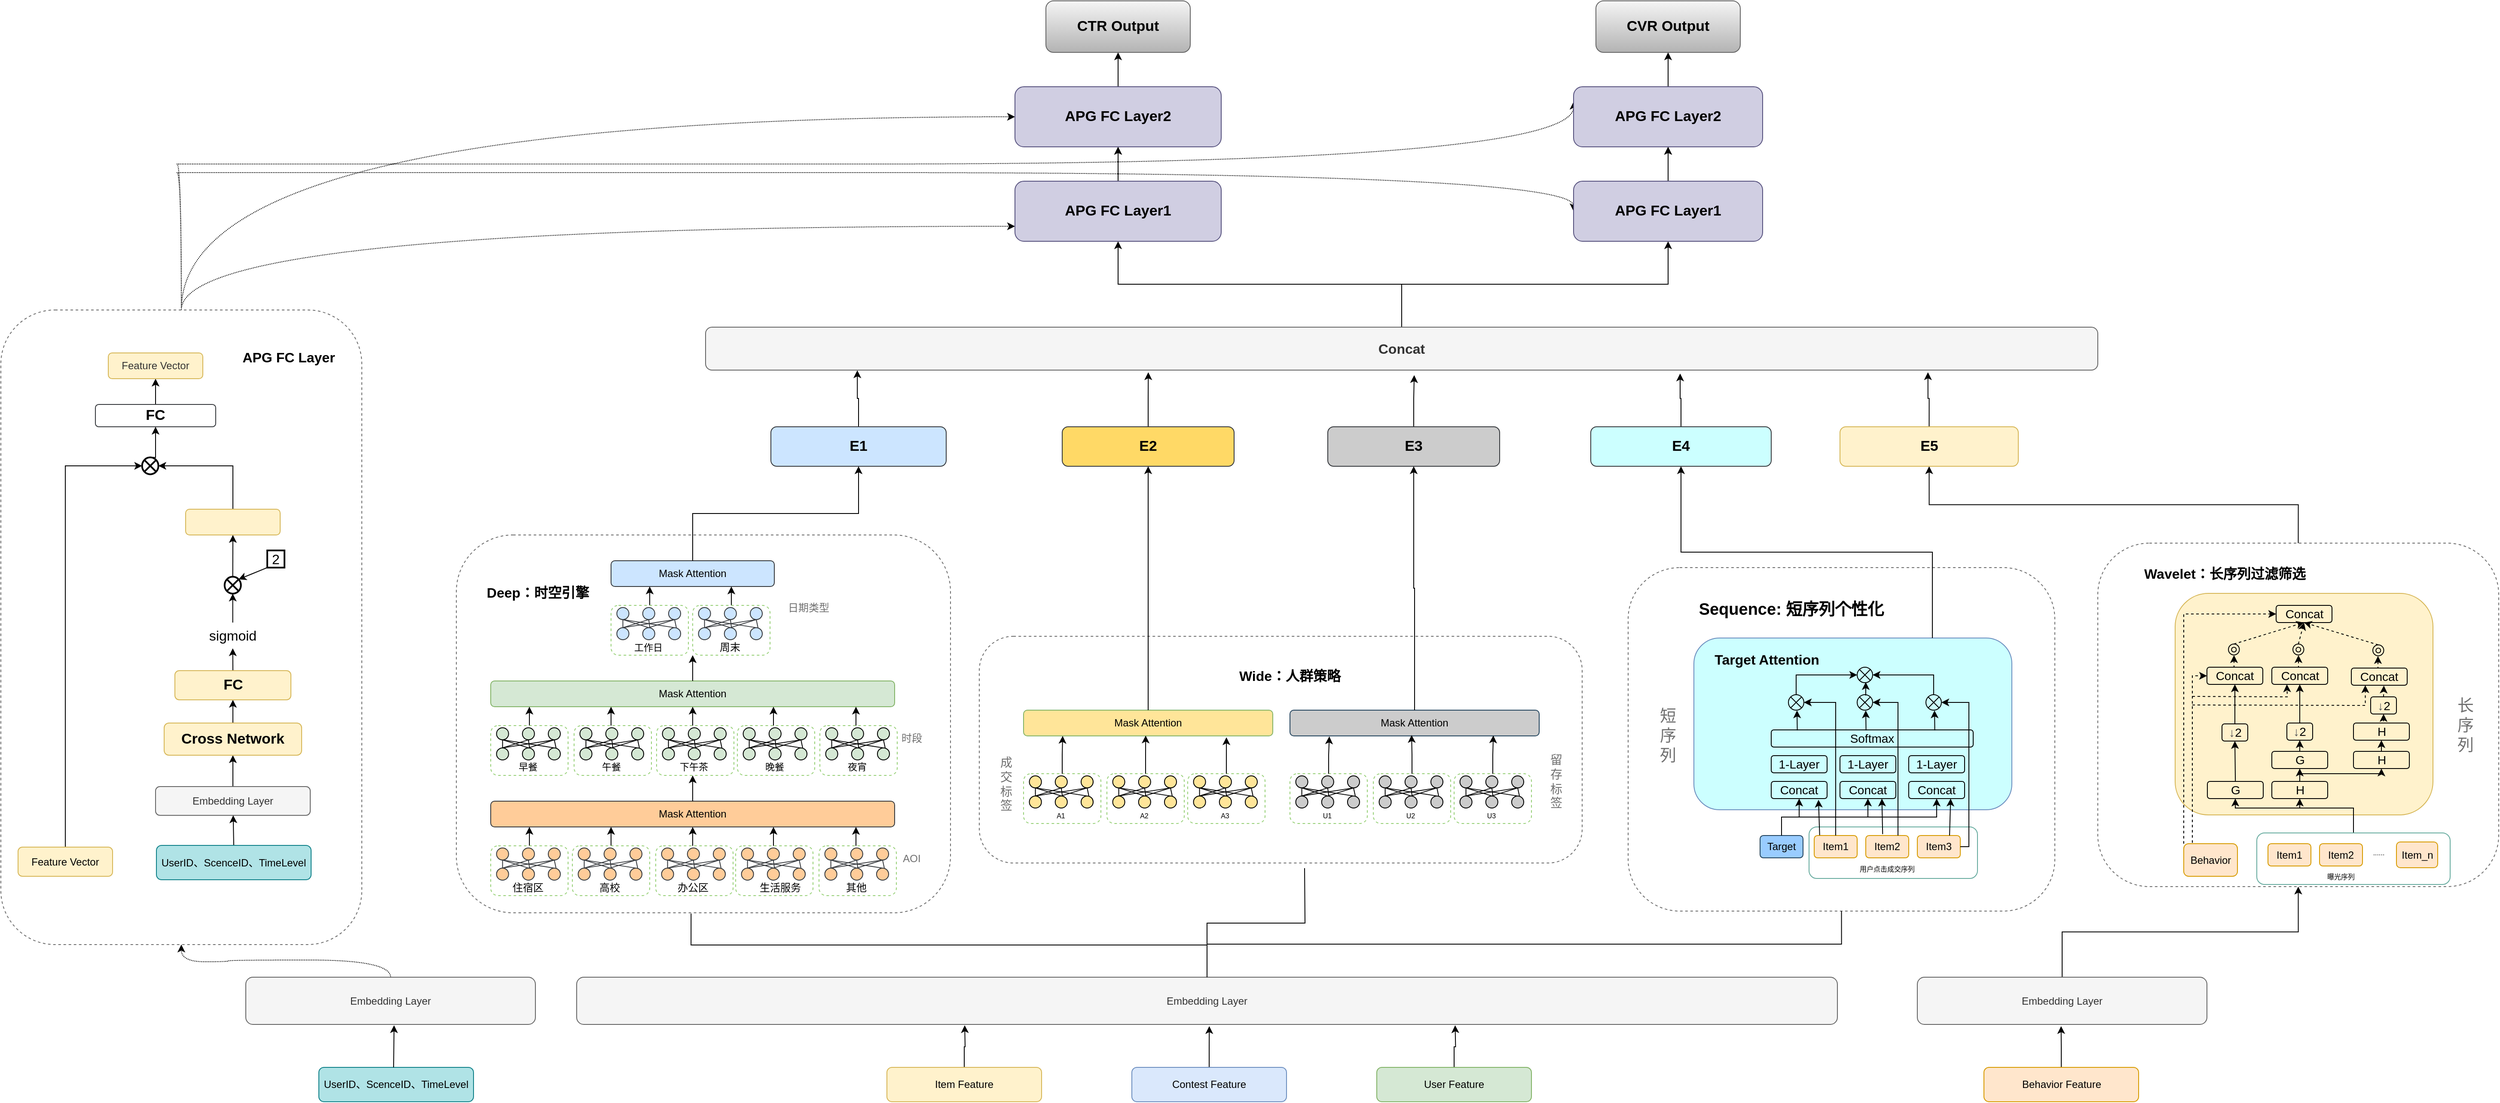 <mxfile version="20.5.1" type="github">
  <diagram id="gPPu7ZsFkr0shVpbmfQd" name="第 1 页">
    <mxGraphModel dx="4392" dy="3092" grid="1" gridSize="10" guides="1" tooltips="1" connect="1" arrows="1" fold="1" page="1" pageScale="1" pageWidth="827" pageHeight="1169" math="0" shadow="0">
      <root>
        <mxCell id="0" />
        <mxCell id="1" parent="0" />
        <mxCell id="MMoQuTSj6dpDtB3isse6-704" style="edgeStyle=orthogonalEdgeStyle;rounded=0;orthogonalLoop=1;jettySize=auto;html=1;exitX=0.5;exitY=0;exitDx=0;exitDy=0;entryX=0.5;entryY=1;entryDx=0;entryDy=0;" edge="1" parent="1" source="MMoQuTSj6dpDtB3isse6-614" target="MMoQuTSj6dpDtB3isse6-472">
          <mxGeometry relative="1" as="geometry" />
        </mxCell>
        <mxCell id="MMoQuTSj6dpDtB3isse6-614" value="" style="rounded=1;whiteSpace=wrap;html=1;dashed=1;strokeColor=#707070;fontSize=16;fontColor=#000000;" vertex="1" parent="1">
          <mxGeometry x="1760" y="301.5" width="466.5" height="400" as="geometry" />
        </mxCell>
        <mxCell id="MMoQuTSj6dpDtB3isse6-1" style="edgeStyle=orthogonalEdgeStyle;rounded=0;orthogonalLoop=1;jettySize=auto;html=1;exitX=0.5;exitY=0;exitDx=0;exitDy=0;entryX=0;entryY=0.75;entryDx=0;entryDy=0;dashed=1;dashPattern=1 1;curved=1;" edge="1" parent="1" source="MMoQuTSj6dpDtB3isse6-5" target="MMoQuTSj6dpDtB3isse6-577">
          <mxGeometry relative="1" as="geometry" />
        </mxCell>
        <mxCell id="MMoQuTSj6dpDtB3isse6-2" style="edgeStyle=orthogonalEdgeStyle;rounded=0;orthogonalLoop=1;jettySize=auto;html=1;exitX=0.5;exitY=0;exitDx=0;exitDy=0;entryX=0;entryY=0.5;entryDx=0;entryDy=0;dashed=1;dashPattern=1 1;curved=1;" edge="1" parent="1" source="MMoQuTSj6dpDtB3isse6-5" target="MMoQuTSj6dpDtB3isse6-578">
          <mxGeometry relative="1" as="geometry" />
        </mxCell>
        <mxCell id="MMoQuTSj6dpDtB3isse6-3" style="edgeStyle=orthogonalEdgeStyle;rounded=0;orthogonalLoop=1;jettySize=auto;html=1;exitX=0.5;exitY=0;exitDx=0;exitDy=0;entryX=0;entryY=0.25;entryDx=0;entryDy=0;dashed=1;dashPattern=1 1;curved=1;" edge="1" parent="1" source="MMoQuTSj6dpDtB3isse6-5" target="MMoQuTSj6dpDtB3isse6-583">
          <mxGeometry relative="1" as="geometry">
            <Array as="points">
              <mxPoint x="-480" y="-140" />
              <mxPoint x="920" y="-140" />
            </Array>
          </mxGeometry>
        </mxCell>
        <mxCell id="MMoQuTSj6dpDtB3isse6-4" style="edgeStyle=orthogonalEdgeStyle;rounded=0;orthogonalLoop=1;jettySize=auto;html=1;exitX=0.5;exitY=0;exitDx=0;exitDy=0;entryX=0;entryY=0.5;entryDx=0;entryDy=0;dashed=1;dashPattern=1 1;curved=1;" edge="1" parent="1" source="MMoQuTSj6dpDtB3isse6-5" target="MMoQuTSj6dpDtB3isse6-582">
          <mxGeometry relative="1" as="geometry">
            <Array as="points">
              <mxPoint x="-480" y="-130" />
              <mxPoint x="920" y="-130" />
            </Array>
          </mxGeometry>
        </mxCell>
        <mxCell id="MMoQuTSj6dpDtB3isse6-5" value="" style="rounded=1;whiteSpace=wrap;html=1;dashed=1;strokeColor=#707070;fontSize=16;fontColor=#000000;" vertex="1" parent="1">
          <mxGeometry x="-680" y="30" width="420" height="739" as="geometry" />
        </mxCell>
        <mxCell id="MMoQuTSj6dpDtB3isse6-7" value="" style="rounded=1;whiteSpace=wrap;html=1;dashed=1;strokeColor=#707070;fontSize=16;fontColor=#000000;" vertex="1" parent="1">
          <mxGeometry x="1213.5" y="330" width="496.5" height="400" as="geometry" />
        </mxCell>
        <mxCell id="MMoQuTSj6dpDtB3isse6-8" value="" style="rounded=1;whiteSpace=wrap;html=1;strokeColor=#6c8ebf;fontSize=16;fillColor=#CCFFFF;" vertex="1" parent="1">
          <mxGeometry x="1290" y="412" width="370" height="200" as="geometry" />
        </mxCell>
        <mxCell id="MMoQuTSj6dpDtB3isse6-9" value="" style="rounded=1;whiteSpace=wrap;html=1;labelBorderColor=default;strokeColor=#67AB9F;fontSize=14;fontColor=#000000;fillColor=none;" vertex="1" parent="1">
          <mxGeometry x="1424" y="632" width="196" height="60" as="geometry" />
        </mxCell>
        <mxCell id="MMoQuTSj6dpDtB3isse6-10" value="" style="rounded=1;whiteSpace=wrap;html=1;dashed=1;strokeColor=#707070;fontSize=16;fontColor=#000000;" vertex="1" parent="1">
          <mxGeometry x="458.5" y="410" width="701.5" height="264" as="geometry" />
        </mxCell>
        <mxCell id="MMoQuTSj6dpDtB3isse6-11" value="" style="rounded=1;whiteSpace=wrap;html=1;dashed=1;strokeColor=#707070;fontSize=16;fontColor=#000000;" vertex="1" parent="1">
          <mxGeometry x="-150" y="292" width="575" height="440" as="geometry" />
        </mxCell>
        <mxCell id="MMoQuTSj6dpDtB3isse6-12" style="edgeStyle=orthogonalEdgeStyle;rounded=0;orthogonalLoop=1;jettySize=auto;html=1;exitX=0.5;exitY=0;exitDx=0;exitDy=0;entryX=0.196;entryY=1.018;entryDx=0;entryDy=0;entryPerimeter=0;" edge="1" parent="1" source="MMoQuTSj6dpDtB3isse6-13">
          <mxGeometry relative="1" as="geometry">
            <mxPoint x="441.532" y="862.99" as="targetPoint" />
          </mxGeometry>
        </mxCell>
        <mxCell id="MMoQuTSj6dpDtB3isse6-13" value="Item Feature" style="rounded=1;whiteSpace=wrap;html=1;fillColor=#fff2cc;strokeColor=#d6b656;" vertex="1" parent="1">
          <mxGeometry x="351" y="912" width="180" height="40" as="geometry" />
        </mxCell>
        <mxCell id="MMoQuTSj6dpDtB3isse6-14" style="edgeStyle=orthogonalEdgeStyle;rounded=0;orthogonalLoop=1;jettySize=auto;html=1;exitX=0.5;exitY=0;exitDx=0;exitDy=0;entryX=0.39;entryY=1.036;entryDx=0;entryDy=0;entryPerimeter=0;" edge="1" parent="1" source="MMoQuTSj6dpDtB3isse6-15">
          <mxGeometry relative="1" as="geometry">
            <mxPoint x="726.13" y="863.98" as="targetPoint" />
          </mxGeometry>
        </mxCell>
        <mxCell id="MMoQuTSj6dpDtB3isse6-15" value="Contest Feature" style="rounded=1;whiteSpace=wrap;html=1;fillColor=#dae8fc;strokeColor=#6c8ebf;" vertex="1" parent="1">
          <mxGeometry x="636" y="912" width="180" height="40" as="geometry" />
        </mxCell>
        <mxCell id="MMoQuTSj6dpDtB3isse6-16" style="edgeStyle=orthogonalEdgeStyle;rounded=0;orthogonalLoop=1;jettySize=auto;html=1;exitX=0.5;exitY=0;exitDx=0;exitDy=0;entryX=0.585;entryY=1.018;entryDx=0;entryDy=0;entryPerimeter=0;" edge="1" parent="1" source="MMoQuTSj6dpDtB3isse6-17">
          <mxGeometry relative="1" as="geometry">
            <mxPoint x="1012.195" y="862.99" as="targetPoint" />
          </mxGeometry>
        </mxCell>
        <mxCell id="MMoQuTSj6dpDtB3isse6-17" value="User Feature" style="rounded=1;whiteSpace=wrap;html=1;fillColor=#d5e8d4;strokeColor=#82b366;" vertex="1" parent="1">
          <mxGeometry x="921" y="912" width="180" height="40" as="geometry" />
        </mxCell>
        <mxCell id="MMoQuTSj6dpDtB3isse6-18" style="edgeStyle=orthogonalEdgeStyle;rounded=0;orthogonalLoop=1;jettySize=auto;html=1;exitX=0.5;exitY=0;exitDx=0;exitDy=0;entryX=0.779;entryY=1.036;entryDx=0;entryDy=0;entryPerimeter=0;" edge="1" parent="1" source="MMoQuTSj6dpDtB3isse6-19">
          <mxGeometry relative="1" as="geometry">
            <mxPoint x="1717.293" y="863.98" as="targetPoint" />
          </mxGeometry>
        </mxCell>
        <mxCell id="MMoQuTSj6dpDtB3isse6-19" value="Behavior Feature" style="rounded=1;whiteSpace=wrap;html=1;fillColor=#ffe6cc;strokeColor=#d79b00;" vertex="1" parent="1">
          <mxGeometry x="1627.5" y="912" width="180" height="40" as="geometry" />
        </mxCell>
        <mxCell id="MMoQuTSj6dpDtB3isse6-20" value="Embedding Layer" style="rounded=1;whiteSpace=wrap;html=1;fillColor=#f5f5f5;fontColor=#333333;strokeColor=#666666;" vertex="1" parent="1">
          <mxGeometry x="-10" y="807" width="1467" height="55" as="geometry" />
        </mxCell>
        <mxCell id="MMoQuTSj6dpDtB3isse6-21" value="Mask Attention" style="rounded=1;whiteSpace=wrap;html=1;fillColor=#d5e8d4;strokeColor=#82b366;" vertex="1" parent="1">
          <mxGeometry x="-110" y="462" width="470" height="30" as="geometry" />
        </mxCell>
        <mxCell id="MMoQuTSj6dpDtB3isse6-22" value="" style="endArrow=classic;html=1;rounded=0;exitX=0.5;exitY=0;exitDx=0;exitDy=0;" edge="1" parent="1" source="MMoQuTSj6dpDtB3isse6-83">
          <mxGeometry width="50" height="50" relative="1" as="geometry">
            <mxPoint x="-70" y="514" as="sourcePoint" />
            <mxPoint x="-65.0" y="492" as="targetPoint" />
          </mxGeometry>
        </mxCell>
        <mxCell id="MMoQuTSj6dpDtB3isse6-23" value="" style="endArrow=classic;html=1;rounded=0;exitX=0.5;exitY=0;exitDx=0;exitDy=0;" edge="1" parent="1">
          <mxGeometry width="50" height="50" relative="1" as="geometry">
            <mxPoint x="125.0" y="514" as="sourcePoint" />
            <mxPoint x="125.0" y="492" as="targetPoint" />
          </mxGeometry>
        </mxCell>
        <mxCell id="MMoQuTSj6dpDtB3isse6-24" value="" style="endArrow=classic;html=1;rounded=0;exitX=0.5;exitY=0;exitDx=0;exitDy=0;" edge="1" parent="1">
          <mxGeometry width="50" height="50" relative="1" as="geometry">
            <mxPoint x="219" y="514" as="sourcePoint" />
            <mxPoint x="219" y="492" as="targetPoint" />
          </mxGeometry>
        </mxCell>
        <mxCell id="MMoQuTSj6dpDtB3isse6-25" value="" style="endArrow=classic;html=1;rounded=0;exitX=0.5;exitY=0;exitDx=0;exitDy=0;" edge="1" parent="1">
          <mxGeometry width="50" height="50" relative="1" as="geometry">
            <mxPoint x="315" y="514" as="sourcePoint" />
            <mxPoint x="315" y="492" as="targetPoint" />
          </mxGeometry>
        </mxCell>
        <mxCell id="MMoQuTSj6dpDtB3isse6-26" value="" style="endArrow=classic;html=1;rounded=0;exitX=0.5;exitY=0;exitDx=0;exitDy=0;" edge="1" parent="1">
          <mxGeometry width="50" height="50" relative="1" as="geometry">
            <mxPoint x="30.0" y="514" as="sourcePoint" />
            <mxPoint x="30.0" y="492" as="targetPoint" />
          </mxGeometry>
        </mxCell>
        <mxCell id="MMoQuTSj6dpDtB3isse6-27" value="&lt;font color=&quot;#707070&quot;&gt;时段&lt;/font&gt;" style="text;html=1;strokeColor=none;fillColor=none;align=center;verticalAlign=middle;whiteSpace=wrap;rounded=0;dashed=1;opacity=1;" vertex="1" parent="1">
          <mxGeometry x="350" y="514" width="60" height="30" as="geometry" />
        </mxCell>
        <mxCell id="MMoQuTSj6dpDtB3isse6-28" value="Mask Attention" style="rounded=1;whiteSpace=wrap;html=1;fillColor=#ffcc99;strokeColor=#36393d;" vertex="1" parent="1">
          <mxGeometry x="-110" y="602" width="470" height="30" as="geometry" />
        </mxCell>
        <mxCell id="MMoQuTSj6dpDtB3isse6-29" value="" style="endArrow=classic;html=1;rounded=0;exitX=0.5;exitY=0;exitDx=0;exitDy=0;" edge="1" parent="1" source="MMoQuTSj6dpDtB3isse6-168">
          <mxGeometry width="50" height="50" relative="1" as="geometry">
            <mxPoint x="-70" y="654" as="sourcePoint" />
            <mxPoint x="-65.0" y="632" as="targetPoint" />
          </mxGeometry>
        </mxCell>
        <mxCell id="MMoQuTSj6dpDtB3isse6-30" value="" style="endArrow=classic;html=1;rounded=0;exitX=0.5;exitY=0;exitDx=0;exitDy=0;" edge="1" parent="1">
          <mxGeometry width="50" height="50" relative="1" as="geometry">
            <mxPoint x="125.0" y="654" as="sourcePoint" />
            <mxPoint x="125.0" y="632" as="targetPoint" />
          </mxGeometry>
        </mxCell>
        <mxCell id="MMoQuTSj6dpDtB3isse6-31" value="" style="endArrow=classic;html=1;rounded=0;exitX=0.5;exitY=0;exitDx=0;exitDy=0;" edge="1" parent="1">
          <mxGeometry width="50" height="50" relative="1" as="geometry">
            <mxPoint x="219" y="654" as="sourcePoint" />
            <mxPoint x="219" y="632" as="targetPoint" />
          </mxGeometry>
        </mxCell>
        <mxCell id="MMoQuTSj6dpDtB3isse6-32" value="" style="endArrow=classic;html=1;rounded=0;exitX=0.5;exitY=0;exitDx=0;exitDy=0;" edge="1" parent="1">
          <mxGeometry width="50" height="50" relative="1" as="geometry">
            <mxPoint x="315" y="654" as="sourcePoint" />
            <mxPoint x="315" y="632" as="targetPoint" />
          </mxGeometry>
        </mxCell>
        <mxCell id="MMoQuTSj6dpDtB3isse6-33" value="" style="endArrow=classic;html=1;rounded=0;exitX=0.5;exitY=0;exitDx=0;exitDy=0;" edge="1" parent="1">
          <mxGeometry width="50" height="50" relative="1" as="geometry">
            <mxPoint x="30.0" y="654" as="sourcePoint" />
            <mxPoint x="30.0" y="632" as="targetPoint" />
          </mxGeometry>
        </mxCell>
        <mxCell id="MMoQuTSj6dpDtB3isse6-34" value="&lt;font color=&quot;#707070&quot;&gt;AOI&lt;/font&gt;" style="text;html=1;strokeColor=none;fillColor=none;align=center;verticalAlign=middle;whiteSpace=wrap;rounded=0;dashed=1;opacity=1;" vertex="1" parent="1">
          <mxGeometry x="350" y="654" width="60" height="30" as="geometry" />
        </mxCell>
        <mxCell id="MMoQuTSj6dpDtB3isse6-35" value="" style="endArrow=classic;html=1;rounded=0;exitX=0.5;exitY=0;exitDx=0;exitDy=0;" edge="1" parent="1" source="MMoQuTSj6dpDtB3isse6-28">
          <mxGeometry width="50" height="50" relative="1" as="geometry">
            <mxPoint x="125" y="594" as="sourcePoint" />
            <mxPoint x="125.0" y="572" as="targetPoint" />
          </mxGeometry>
        </mxCell>
        <mxCell id="MMoQuTSj6dpDtB3isse6-36" value="Mask Attention" style="rounded=1;whiteSpace=wrap;html=1;fillColor=#cce5ff;strokeColor=#36393d;" vertex="1" parent="1">
          <mxGeometry x="30" y="322" width="190" height="30" as="geometry" />
        </mxCell>
        <mxCell id="MMoQuTSj6dpDtB3isse6-37" value="" style="endArrow=classic;html=1;rounded=0;exitX=0.5;exitY=0;exitDx=0;exitDy=0;" edge="1" parent="1" source="MMoQuTSj6dpDtB3isse6-65">
          <mxGeometry width="50" height="50" relative="1" as="geometry">
            <mxPoint x="70" y="374" as="sourcePoint" />
            <mxPoint x="75.0" y="352" as="targetPoint" />
          </mxGeometry>
        </mxCell>
        <mxCell id="MMoQuTSj6dpDtB3isse6-38" value="" style="endArrow=classic;html=1;rounded=0;exitX=0.5;exitY=0;exitDx=0;exitDy=0;" edge="1" parent="1">
          <mxGeometry width="50" height="50" relative="1" as="geometry">
            <mxPoint x="170.0" y="374" as="sourcePoint" />
            <mxPoint x="170.0" y="352" as="targetPoint" />
          </mxGeometry>
        </mxCell>
        <mxCell id="MMoQuTSj6dpDtB3isse6-39" value="" style="endArrow=classic;html=1;rounded=0;exitX=0.5;exitY=0;exitDx=0;exitDy=0;" edge="1" parent="1">
          <mxGeometry width="50" height="50" relative="1" as="geometry">
            <mxPoint x="125.0" y="462" as="sourcePoint" />
            <mxPoint x="125.0" y="432" as="targetPoint" />
          </mxGeometry>
        </mxCell>
        <mxCell id="MMoQuTSj6dpDtB3isse6-40" value="&lt;font color=&quot;#707070&quot;&gt;日期类型&lt;/font&gt;" style="text;html=1;strokeColor=none;fillColor=none;align=center;verticalAlign=middle;whiteSpace=wrap;rounded=0;dashed=1;opacity=1;" vertex="1" parent="1">
          <mxGeometry x="230" y="362" width="60" height="30" as="geometry" />
        </mxCell>
        <mxCell id="MMoQuTSj6dpDtB3isse6-41" value="&lt;font size=&quot;1&quot; color=&quot;#000000&quot;&gt;&lt;b style=&quot;font-size: 16px;&quot;&gt;Deep：时空引擎&lt;/b&gt;&lt;/font&gt;" style="text;html=1;strokeColor=none;fillColor=none;align=center;verticalAlign=middle;whiteSpace=wrap;rounded=0;dashed=1;fontColor=#707070;opacity=1;" vertex="1" parent="1">
          <mxGeometry x="-120" y="344" width="130" height="30" as="geometry" />
        </mxCell>
        <mxCell id="MMoQuTSj6dpDtB3isse6-42" value="Mask Attention" style="rounded=1;whiteSpace=wrap;html=1;fillColor=#FFE599;strokeColor=#82b366;" vertex="1" parent="1">
          <mxGeometry x="510" y="496" width="290" height="30" as="geometry" />
        </mxCell>
        <mxCell id="MMoQuTSj6dpDtB3isse6-46" value="" style="group" vertex="1" connectable="0" parent="1">
          <mxGeometry x="125" y="374" width="90" height="58" as="geometry" />
        </mxCell>
        <mxCell id="MMoQuTSj6dpDtB3isse6-47" value="" style="rounded=1;whiteSpace=wrap;html=1;dashed=1;strokeColor=#97D077;" vertex="1" parent="MMoQuTSj6dpDtB3isse6-46">
          <mxGeometry width="90" height="58" as="geometry" />
        </mxCell>
        <mxCell id="MMoQuTSj6dpDtB3isse6-48" value="" style="group" vertex="1" connectable="0" parent="MMoQuTSj6dpDtB3isse6-46">
          <mxGeometry x="6.759" y="2.5" width="78.261" height="37.5" as="geometry" />
        </mxCell>
        <mxCell id="MMoQuTSj6dpDtB3isse6-49" value="" style="ellipse;whiteSpace=wrap;html=1;aspect=fixed;fillColor=#cce5ff;strokeColor=#36393d;" vertex="1" parent="MMoQuTSj6dpDtB3isse6-48">
          <mxGeometry width="14.062" height="14.062" as="geometry" />
        </mxCell>
        <mxCell id="MMoQuTSj6dpDtB3isse6-50" value="" style="ellipse;whiteSpace=wrap;html=1;aspect=fixed;fillColor=#cce5ff;strokeColor=#36393d;" vertex="1" parent="MMoQuTSj6dpDtB3isse6-48">
          <mxGeometry x="60.201" width="14.062" height="14.062" as="geometry" />
        </mxCell>
        <mxCell id="MMoQuTSj6dpDtB3isse6-51" value="" style="ellipse;whiteSpace=wrap;html=1;aspect=fixed;fillColor=#cce5ff;strokeColor=#36393d;" vertex="1" parent="MMoQuTSj6dpDtB3isse6-48">
          <mxGeometry x="30.1" width="14.062" height="14.062" as="geometry" />
        </mxCell>
        <mxCell id="MMoQuTSj6dpDtB3isse6-52" value="" style="ellipse;whiteSpace=wrap;html=1;aspect=fixed;fillColor=#cce5ff;strokeColor=#36393d;" vertex="1" parent="MMoQuTSj6dpDtB3isse6-48">
          <mxGeometry y="23.438" width="14.062" height="14.062" as="geometry" />
        </mxCell>
        <mxCell id="MMoQuTSj6dpDtB3isse6-53" value="" style="ellipse;whiteSpace=wrap;html=1;aspect=fixed;fillColor=#cce5ff;strokeColor=#36393d;" vertex="1" parent="MMoQuTSj6dpDtB3isse6-48">
          <mxGeometry x="60.201" y="23.438" width="14.062" height="14.062" as="geometry" />
        </mxCell>
        <mxCell id="MMoQuTSj6dpDtB3isse6-54" value="" style="ellipse;whiteSpace=wrap;html=1;aspect=fixed;fillColor=#cce5ff;strokeColor=#36393d;" vertex="1" parent="MMoQuTSj6dpDtB3isse6-48">
          <mxGeometry x="30.1" y="23.438" width="14.062" height="14.062" as="geometry" />
        </mxCell>
        <mxCell id="MMoQuTSj6dpDtB3isse6-55" value="" style="endArrow=none;html=1;rounded=0;entryX=0.5;entryY=0;entryDx=0;entryDy=0;exitX=0.5;exitY=1;exitDx=0;exitDy=0;fillColor=#cce5ff;strokeColor=#36393d;" edge="1" parent="MMoQuTSj6dpDtB3isse6-48" source="MMoQuTSj6dpDtB3isse6-49" target="MMoQuTSj6dpDtB3isse6-52">
          <mxGeometry width="50" height="50" relative="1" as="geometry">
            <mxPoint x="-36.12" y="65.625" as="sourcePoint" />
            <mxPoint x="-6.02" y="42.188" as="targetPoint" />
          </mxGeometry>
        </mxCell>
        <mxCell id="MMoQuTSj6dpDtB3isse6-56" value="" style="endArrow=none;html=1;rounded=0;entryX=0.5;entryY=1;entryDx=0;entryDy=0;exitX=0.5;exitY=0;exitDx=0;exitDy=0;fillColor=#cce5ff;strokeColor=#36393d;" edge="1" parent="MMoQuTSj6dpDtB3isse6-48" source="MMoQuTSj6dpDtB3isse6-54" target="MMoQuTSj6dpDtB3isse6-49">
          <mxGeometry width="50" height="50" relative="1" as="geometry">
            <mxPoint x="6.02" y="79.688" as="sourcePoint" />
            <mxPoint x="36.12" y="56.25" as="targetPoint" />
          </mxGeometry>
        </mxCell>
        <mxCell id="MMoQuTSj6dpDtB3isse6-57" value="" style="endArrow=none;html=1;rounded=0;entryX=0.5;entryY=1;entryDx=0;entryDy=0;exitX=0.5;exitY=0;exitDx=0;exitDy=0;fillColor=#cce5ff;strokeColor=#36393d;" edge="1" parent="MMoQuTSj6dpDtB3isse6-48" source="MMoQuTSj6dpDtB3isse6-53" target="MMoQuTSj6dpDtB3isse6-49">
          <mxGeometry width="50" height="50" relative="1" as="geometry">
            <mxPoint x="6.02" y="79.688" as="sourcePoint" />
            <mxPoint x="36.12" y="56.25" as="targetPoint" />
          </mxGeometry>
        </mxCell>
        <mxCell id="MMoQuTSj6dpDtB3isse6-58" value="" style="endArrow=none;html=1;rounded=0;entryX=0.5;entryY=1;entryDx=0;entryDy=0;fillColor=#cce5ff;strokeColor=#36393d;" edge="1" parent="MMoQuTSj6dpDtB3isse6-48" target="MMoQuTSj6dpDtB3isse6-51">
          <mxGeometry width="50" height="50" relative="1" as="geometry">
            <mxPoint x="38.419" y="23.75" as="sourcePoint" />
            <mxPoint x="-6.02" y="60.938" as="targetPoint" />
          </mxGeometry>
        </mxCell>
        <mxCell id="MMoQuTSj6dpDtB3isse6-59" value="" style="endArrow=none;html=1;rounded=0;entryX=0.5;entryY=1;entryDx=0;entryDy=0;fillColor=#cce5ff;strokeColor=#36393d;" edge="1" parent="MMoQuTSj6dpDtB3isse6-48" target="MMoQuTSj6dpDtB3isse6-50">
          <mxGeometry width="50" height="50" relative="1" as="geometry">
            <mxPoint x="69.231" y="23.438" as="sourcePoint" />
            <mxPoint x="108.361" y="56.25" as="targetPoint" />
            <Array as="points">
              <mxPoint x="68.3" y="23.75" />
            </Array>
          </mxGeometry>
        </mxCell>
        <mxCell id="MMoQuTSj6dpDtB3isse6-60" value="" style="endArrow=none;html=1;rounded=0;entryX=0.5;entryY=1;entryDx=0;entryDy=0;exitX=0.5;exitY=0;exitDx=0;exitDy=0;fillColor=#cce5ff;strokeColor=#36393d;" edge="1" parent="MMoQuTSj6dpDtB3isse6-48" source="MMoQuTSj6dpDtB3isse6-52" target="MMoQuTSj6dpDtB3isse6-51">
          <mxGeometry width="50" height="50" relative="1" as="geometry">
            <mxPoint x="30.1" y="75" as="sourcePoint" />
            <mxPoint x="60.201" y="51.562" as="targetPoint" />
          </mxGeometry>
        </mxCell>
        <mxCell id="MMoQuTSj6dpDtB3isse6-61" value="" style="endArrow=none;html=1;rounded=0;entryX=0.5;entryY=1;entryDx=0;entryDy=0;exitX=0.5;exitY=0;exitDx=0;exitDy=0;fillColor=#cce5ff;strokeColor=#36393d;" edge="1" parent="MMoQuTSj6dpDtB3isse6-48" source="MMoQuTSj6dpDtB3isse6-52" target="MMoQuTSj6dpDtB3isse6-50">
          <mxGeometry width="50" height="50" relative="1" as="geometry">
            <mxPoint x="42.14" y="84.375" as="sourcePoint" />
            <mxPoint x="72.241" y="60.938" as="targetPoint" />
          </mxGeometry>
        </mxCell>
        <mxCell id="MMoQuTSj6dpDtB3isse6-62" value="" style="endArrow=none;html=1;rounded=0;entryX=0.5;entryY=1;entryDx=0;entryDy=0;exitX=0.5;exitY=0;exitDx=0;exitDy=0;fillColor=#cce5ff;strokeColor=#36393d;" edge="1" parent="MMoQuTSj6dpDtB3isse6-48" source="MMoQuTSj6dpDtB3isse6-54" target="MMoQuTSj6dpDtB3isse6-50">
          <mxGeometry width="50" height="50" relative="1" as="geometry">
            <mxPoint x="36.12" y="70.312" as="sourcePoint" />
            <mxPoint x="66.221" y="46.875" as="targetPoint" />
          </mxGeometry>
        </mxCell>
        <mxCell id="MMoQuTSj6dpDtB3isse6-63" value="周末" style="text;html=1;strokeColor=none;fillColor=none;align=center;verticalAlign=middle;whiteSpace=wrap;rounded=0;" vertex="1" parent="MMoQuTSj6dpDtB3isse6-46">
          <mxGeometry x="24.19" y="45.75" width="39.13" height="6.25" as="geometry" />
        </mxCell>
        <mxCell id="MMoQuTSj6dpDtB3isse6-64" value="" style="group" vertex="1" connectable="0" parent="1">
          <mxGeometry x="30" y="374" width="90" height="58" as="geometry" />
        </mxCell>
        <mxCell id="MMoQuTSj6dpDtB3isse6-65" value="" style="rounded=1;whiteSpace=wrap;html=1;dashed=1;strokeColor=#97D077;" vertex="1" parent="MMoQuTSj6dpDtB3isse6-64">
          <mxGeometry width="90" height="58" as="geometry" />
        </mxCell>
        <mxCell id="MMoQuTSj6dpDtB3isse6-66" value="" style="group" vertex="1" connectable="0" parent="MMoQuTSj6dpDtB3isse6-64">
          <mxGeometry x="6.759" y="2.5" width="78.261" height="37.5" as="geometry" />
        </mxCell>
        <mxCell id="MMoQuTSj6dpDtB3isse6-67" value="" style="ellipse;whiteSpace=wrap;html=1;aspect=fixed;fillColor=#cce5ff;strokeColor=#36393d;" vertex="1" parent="MMoQuTSj6dpDtB3isse6-66">
          <mxGeometry width="14.062" height="14.062" as="geometry" />
        </mxCell>
        <mxCell id="MMoQuTSj6dpDtB3isse6-68" value="" style="ellipse;whiteSpace=wrap;html=1;aspect=fixed;fillColor=#cce5ff;strokeColor=#36393d;" vertex="1" parent="MMoQuTSj6dpDtB3isse6-66">
          <mxGeometry x="60.201" width="14.062" height="14.062" as="geometry" />
        </mxCell>
        <mxCell id="MMoQuTSj6dpDtB3isse6-69" value="" style="ellipse;whiteSpace=wrap;html=1;aspect=fixed;fillColor=#cce5ff;strokeColor=#36393d;" vertex="1" parent="MMoQuTSj6dpDtB3isse6-66">
          <mxGeometry x="30.1" width="14.062" height="14.062" as="geometry" />
        </mxCell>
        <mxCell id="MMoQuTSj6dpDtB3isse6-70" value="" style="ellipse;whiteSpace=wrap;html=1;aspect=fixed;fillColor=#cce5ff;strokeColor=#36393d;" vertex="1" parent="MMoQuTSj6dpDtB3isse6-66">
          <mxGeometry y="23.438" width="14.062" height="14.062" as="geometry" />
        </mxCell>
        <mxCell id="MMoQuTSj6dpDtB3isse6-71" value="" style="ellipse;whiteSpace=wrap;html=1;aspect=fixed;fillColor=#cce5ff;strokeColor=#36393d;" vertex="1" parent="MMoQuTSj6dpDtB3isse6-66">
          <mxGeometry x="60.201" y="23.438" width="14.062" height="14.062" as="geometry" />
        </mxCell>
        <mxCell id="MMoQuTSj6dpDtB3isse6-72" value="" style="ellipse;whiteSpace=wrap;html=1;aspect=fixed;fillColor=#cce5ff;strokeColor=#36393d;" vertex="1" parent="MMoQuTSj6dpDtB3isse6-66">
          <mxGeometry x="30.1" y="23.438" width="14.062" height="14.062" as="geometry" />
        </mxCell>
        <mxCell id="MMoQuTSj6dpDtB3isse6-73" value="" style="endArrow=none;html=1;rounded=0;entryX=0.5;entryY=0;entryDx=0;entryDy=0;exitX=0.5;exitY=1;exitDx=0;exitDy=0;fillColor=#cce5ff;strokeColor=#36393d;" edge="1" parent="MMoQuTSj6dpDtB3isse6-66" source="MMoQuTSj6dpDtB3isse6-67" target="MMoQuTSj6dpDtB3isse6-70">
          <mxGeometry width="50" height="50" relative="1" as="geometry">
            <mxPoint x="-36.12" y="65.625" as="sourcePoint" />
            <mxPoint x="-6.02" y="42.188" as="targetPoint" />
          </mxGeometry>
        </mxCell>
        <mxCell id="MMoQuTSj6dpDtB3isse6-74" value="" style="endArrow=none;html=1;rounded=0;entryX=0.5;entryY=1;entryDx=0;entryDy=0;exitX=0.5;exitY=0;exitDx=0;exitDy=0;fillColor=#cce5ff;strokeColor=#36393d;" edge="1" parent="MMoQuTSj6dpDtB3isse6-66" source="MMoQuTSj6dpDtB3isse6-72" target="MMoQuTSj6dpDtB3isse6-67">
          <mxGeometry width="50" height="50" relative="1" as="geometry">
            <mxPoint x="6.02" y="79.688" as="sourcePoint" />
            <mxPoint x="36.12" y="56.25" as="targetPoint" />
          </mxGeometry>
        </mxCell>
        <mxCell id="MMoQuTSj6dpDtB3isse6-75" value="" style="endArrow=none;html=1;rounded=0;entryX=0.5;entryY=1;entryDx=0;entryDy=0;exitX=0.5;exitY=0;exitDx=0;exitDy=0;fillColor=#cce5ff;strokeColor=#36393d;" edge="1" parent="MMoQuTSj6dpDtB3isse6-66" source="MMoQuTSj6dpDtB3isse6-71" target="MMoQuTSj6dpDtB3isse6-67">
          <mxGeometry width="50" height="50" relative="1" as="geometry">
            <mxPoint x="6.02" y="79.688" as="sourcePoint" />
            <mxPoint x="36.12" y="56.25" as="targetPoint" />
          </mxGeometry>
        </mxCell>
        <mxCell id="MMoQuTSj6dpDtB3isse6-76" value="" style="endArrow=none;html=1;rounded=0;entryX=0.5;entryY=1;entryDx=0;entryDy=0;fillColor=#cce5ff;strokeColor=#36393d;" edge="1" parent="MMoQuTSj6dpDtB3isse6-66" target="MMoQuTSj6dpDtB3isse6-69">
          <mxGeometry width="50" height="50" relative="1" as="geometry">
            <mxPoint x="38.419" y="23.75" as="sourcePoint" />
            <mxPoint x="-6.02" y="60.938" as="targetPoint" />
          </mxGeometry>
        </mxCell>
        <mxCell id="MMoQuTSj6dpDtB3isse6-77" value="" style="endArrow=none;html=1;rounded=0;entryX=0.5;entryY=1;entryDx=0;entryDy=0;fillColor=#cce5ff;strokeColor=#36393d;" edge="1" parent="MMoQuTSj6dpDtB3isse6-66" target="MMoQuTSj6dpDtB3isse6-68">
          <mxGeometry width="50" height="50" relative="1" as="geometry">
            <mxPoint x="69.231" y="23.438" as="sourcePoint" />
            <mxPoint x="108.361" y="56.25" as="targetPoint" />
            <Array as="points">
              <mxPoint x="68.3" y="23.75" />
            </Array>
          </mxGeometry>
        </mxCell>
        <mxCell id="MMoQuTSj6dpDtB3isse6-78" value="" style="endArrow=none;html=1;rounded=0;entryX=0.5;entryY=1;entryDx=0;entryDy=0;exitX=0.5;exitY=0;exitDx=0;exitDy=0;fillColor=#cce5ff;strokeColor=#36393d;" edge="1" parent="MMoQuTSj6dpDtB3isse6-66" source="MMoQuTSj6dpDtB3isse6-70" target="MMoQuTSj6dpDtB3isse6-69">
          <mxGeometry width="50" height="50" relative="1" as="geometry">
            <mxPoint x="30.1" y="75" as="sourcePoint" />
            <mxPoint x="60.201" y="51.562" as="targetPoint" />
          </mxGeometry>
        </mxCell>
        <mxCell id="MMoQuTSj6dpDtB3isse6-79" value="" style="endArrow=none;html=1;rounded=0;entryX=0.5;entryY=1;entryDx=0;entryDy=0;exitX=0.5;exitY=0;exitDx=0;exitDy=0;fillColor=#cce5ff;strokeColor=#36393d;" edge="1" parent="MMoQuTSj6dpDtB3isse6-66" source="MMoQuTSj6dpDtB3isse6-70" target="MMoQuTSj6dpDtB3isse6-68">
          <mxGeometry width="50" height="50" relative="1" as="geometry">
            <mxPoint x="42.14" y="84.375" as="sourcePoint" />
            <mxPoint x="72.241" y="60.938" as="targetPoint" />
          </mxGeometry>
        </mxCell>
        <mxCell id="MMoQuTSj6dpDtB3isse6-80" value="" style="endArrow=none;html=1;rounded=0;entryX=0.5;entryY=1;entryDx=0;entryDy=0;exitX=0.5;exitY=0;exitDx=0;exitDy=0;fillColor=#cce5ff;strokeColor=#36393d;" edge="1" parent="MMoQuTSj6dpDtB3isse6-66" source="MMoQuTSj6dpDtB3isse6-72" target="MMoQuTSj6dpDtB3isse6-68">
          <mxGeometry width="50" height="50" relative="1" as="geometry">
            <mxPoint x="36.12" y="70.312" as="sourcePoint" />
            <mxPoint x="66.221" y="46.875" as="targetPoint" />
          </mxGeometry>
        </mxCell>
        <mxCell id="MMoQuTSj6dpDtB3isse6-81" value="&lt;font style=&quot;font-size: 11px;&quot;&gt;工作日&lt;/font&gt;" style="text;html=1;strokeColor=none;fillColor=none;align=center;verticalAlign=middle;whiteSpace=wrap;rounded=0;" vertex="1" parent="MMoQuTSj6dpDtB3isse6-64">
          <mxGeometry x="24.19" y="45.75" width="39.13" height="6.25" as="geometry" />
        </mxCell>
        <mxCell id="MMoQuTSj6dpDtB3isse6-82" value="" style="group" vertex="1" connectable="0" parent="1">
          <mxGeometry x="-110" y="514" width="90" height="58" as="geometry" />
        </mxCell>
        <mxCell id="MMoQuTSj6dpDtB3isse6-83" value="" style="rounded=1;whiteSpace=wrap;html=1;dashed=1;strokeColor=#97D077;" vertex="1" parent="MMoQuTSj6dpDtB3isse6-82">
          <mxGeometry width="90" height="58" as="geometry" />
        </mxCell>
        <mxCell id="MMoQuTSj6dpDtB3isse6-84" value="&lt;font style=&quot;font-size: 11px;&quot;&gt;早餐&lt;/font&gt;" style="text;html=1;strokeColor=none;fillColor=none;align=center;verticalAlign=middle;whiteSpace=wrap;rounded=0;fontSize=8;" vertex="1" parent="MMoQuTSj6dpDtB3isse6-82">
          <mxGeometry x="24.19" y="44.75" width="39.13" height="6.25" as="geometry" />
        </mxCell>
        <mxCell id="MMoQuTSj6dpDtB3isse6-85" value="" style="ellipse;whiteSpace=wrap;html=1;aspect=fixed;fillColor=#d5e8d4;strokeColor=#000000;" vertex="1" parent="MMoQuTSj6dpDtB3isse6-82">
          <mxGeometry x="6.759" y="2.5" width="14.062" height="14.062" as="geometry" />
        </mxCell>
        <mxCell id="MMoQuTSj6dpDtB3isse6-86" value="" style="ellipse;whiteSpace=wrap;html=1;aspect=fixed;fillColor=#d5e8d4;strokeColor=#000000;" vertex="1" parent="MMoQuTSj6dpDtB3isse6-82">
          <mxGeometry x="66.96" y="2.5" width="14.062" height="14.062" as="geometry" />
        </mxCell>
        <mxCell id="MMoQuTSj6dpDtB3isse6-87" value="" style="ellipse;whiteSpace=wrap;html=1;aspect=fixed;fillColor=#d5e8d4;strokeColor=#000000;" vertex="1" parent="MMoQuTSj6dpDtB3isse6-82">
          <mxGeometry x="36.859" y="2.5" width="14.062" height="14.062" as="geometry" />
        </mxCell>
        <mxCell id="MMoQuTSj6dpDtB3isse6-88" value="" style="ellipse;whiteSpace=wrap;html=1;aspect=fixed;fillColor=#d5e8d4;strokeColor=#000000;" vertex="1" parent="MMoQuTSj6dpDtB3isse6-82">
          <mxGeometry x="6.759" y="25.938" width="14.062" height="14.062" as="geometry" />
        </mxCell>
        <mxCell id="MMoQuTSj6dpDtB3isse6-89" value="" style="ellipse;whiteSpace=wrap;html=1;aspect=fixed;fillColor=#d5e8d4;strokeColor=#000000;" vertex="1" parent="MMoQuTSj6dpDtB3isse6-82">
          <mxGeometry x="66.96" y="25.938" width="14.062" height="14.062" as="geometry" />
        </mxCell>
        <mxCell id="MMoQuTSj6dpDtB3isse6-90" value="" style="ellipse;whiteSpace=wrap;html=1;aspect=fixed;fillColor=#d5e8d4;strokeColor=#000000;" vertex="1" parent="MMoQuTSj6dpDtB3isse6-82">
          <mxGeometry x="36.859" y="25.938" width="14.062" height="14.062" as="geometry" />
        </mxCell>
        <mxCell id="MMoQuTSj6dpDtB3isse6-91" value="" style="endArrow=none;html=1;rounded=0;entryX=0.5;entryY=0;entryDx=0;entryDy=0;exitX=0.5;exitY=1;exitDx=0;exitDy=0;fillColor=#d5e8d4;strokeColor=#000000;" edge="1" parent="MMoQuTSj6dpDtB3isse6-82" source="MMoQuTSj6dpDtB3isse6-85" target="MMoQuTSj6dpDtB3isse6-88">
          <mxGeometry width="50" height="50" relative="1" as="geometry">
            <mxPoint x="-29.362" y="68.125" as="sourcePoint" />
            <mxPoint x="0.739" y="44.688" as="targetPoint" />
          </mxGeometry>
        </mxCell>
        <mxCell id="MMoQuTSj6dpDtB3isse6-92" value="" style="endArrow=none;html=1;rounded=0;entryX=0.5;entryY=1;entryDx=0;entryDy=0;exitX=0.5;exitY=0;exitDx=0;exitDy=0;fillColor=#d5e8d4;strokeColor=#000000;" edge="1" parent="MMoQuTSj6dpDtB3isse6-82" source="MMoQuTSj6dpDtB3isse6-90" target="MMoQuTSj6dpDtB3isse6-85">
          <mxGeometry width="50" height="50" relative="1" as="geometry">
            <mxPoint x="12.779" y="82.188" as="sourcePoint" />
            <mxPoint x="42.879" y="58.75" as="targetPoint" />
          </mxGeometry>
        </mxCell>
        <mxCell id="MMoQuTSj6dpDtB3isse6-93" value="" style="endArrow=none;html=1;rounded=0;entryX=0.5;entryY=1;entryDx=0;entryDy=0;exitX=0.5;exitY=0;exitDx=0;exitDy=0;fillColor=#d5e8d4;strokeColor=#000000;" edge="1" parent="MMoQuTSj6dpDtB3isse6-82" source="MMoQuTSj6dpDtB3isse6-89" target="MMoQuTSj6dpDtB3isse6-85">
          <mxGeometry width="50" height="50" relative="1" as="geometry">
            <mxPoint x="12.779" y="82.188" as="sourcePoint" />
            <mxPoint x="42.879" y="58.75" as="targetPoint" />
          </mxGeometry>
        </mxCell>
        <mxCell id="MMoQuTSj6dpDtB3isse6-94" value="" style="endArrow=none;html=1;rounded=0;entryX=0.5;entryY=1;entryDx=0;entryDy=0;fillColor=#d5e8d4;strokeColor=#000000;" edge="1" parent="MMoQuTSj6dpDtB3isse6-82" target="MMoQuTSj6dpDtB3isse6-87">
          <mxGeometry width="50" height="50" relative="1" as="geometry">
            <mxPoint x="45.178" y="26.25" as="sourcePoint" />
            <mxPoint x="0.739" y="63.438" as="targetPoint" />
          </mxGeometry>
        </mxCell>
        <mxCell id="MMoQuTSj6dpDtB3isse6-95" value="" style="endArrow=none;html=1;rounded=0;entryX=0.5;entryY=1;entryDx=0;entryDy=0;fillColor=#d5e8d4;strokeColor=#000000;" edge="1" parent="MMoQuTSj6dpDtB3isse6-82" target="MMoQuTSj6dpDtB3isse6-86">
          <mxGeometry width="50" height="50" relative="1" as="geometry">
            <mxPoint x="75.99" y="25.938" as="sourcePoint" />
            <mxPoint x="115.12" y="58.75" as="targetPoint" />
            <Array as="points">
              <mxPoint x="75.059" y="26.25" />
            </Array>
          </mxGeometry>
        </mxCell>
        <mxCell id="MMoQuTSj6dpDtB3isse6-96" value="" style="endArrow=none;html=1;rounded=0;entryX=0.5;entryY=1;entryDx=0;entryDy=0;exitX=0.5;exitY=0;exitDx=0;exitDy=0;fillColor=#d5e8d4;strokeColor=#000000;" edge="1" parent="MMoQuTSj6dpDtB3isse6-82" source="MMoQuTSj6dpDtB3isse6-88" target="MMoQuTSj6dpDtB3isse6-87">
          <mxGeometry width="50" height="50" relative="1" as="geometry">
            <mxPoint x="36.859" y="77.5" as="sourcePoint" />
            <mxPoint x="66.96" y="54.062" as="targetPoint" />
          </mxGeometry>
        </mxCell>
        <mxCell id="MMoQuTSj6dpDtB3isse6-97" value="" style="endArrow=none;html=1;rounded=0;entryX=0.5;entryY=1;entryDx=0;entryDy=0;exitX=0.5;exitY=0;exitDx=0;exitDy=0;fillColor=#d5e8d4;strokeColor=#000000;" edge="1" parent="MMoQuTSj6dpDtB3isse6-82" source="MMoQuTSj6dpDtB3isse6-88" target="MMoQuTSj6dpDtB3isse6-86">
          <mxGeometry width="50" height="50" relative="1" as="geometry">
            <mxPoint x="48.899" y="86.875" as="sourcePoint" />
            <mxPoint x="79.0" y="63.438" as="targetPoint" />
          </mxGeometry>
        </mxCell>
        <mxCell id="MMoQuTSj6dpDtB3isse6-98" value="" style="endArrow=none;html=1;rounded=0;entryX=0.5;entryY=1;entryDx=0;entryDy=0;exitX=0.5;exitY=0;exitDx=0;exitDy=0;fillColor=#d5e8d4;strokeColor=#000000;" edge="1" parent="MMoQuTSj6dpDtB3isse6-82" source="MMoQuTSj6dpDtB3isse6-90" target="MMoQuTSj6dpDtB3isse6-86">
          <mxGeometry width="50" height="50" relative="1" as="geometry">
            <mxPoint x="42.879" y="72.812" as="sourcePoint" />
            <mxPoint x="72.98" y="49.375" as="targetPoint" />
          </mxGeometry>
        </mxCell>
        <mxCell id="MMoQuTSj6dpDtB3isse6-99" value="" style="group" vertex="1" connectable="0" parent="1">
          <mxGeometry x="-13" y="514" width="90" height="58" as="geometry" />
        </mxCell>
        <mxCell id="MMoQuTSj6dpDtB3isse6-100" value="" style="rounded=1;whiteSpace=wrap;html=1;dashed=1;strokeColor=#97D077;" vertex="1" parent="MMoQuTSj6dpDtB3isse6-99">
          <mxGeometry width="90" height="58" as="geometry" />
        </mxCell>
        <mxCell id="MMoQuTSj6dpDtB3isse6-101" value="&lt;font style=&quot;font-size: 11px;&quot;&gt;午餐&lt;/font&gt;" style="text;html=1;strokeColor=none;fillColor=none;align=center;verticalAlign=middle;whiteSpace=wrap;rounded=0;fontSize=8;" vertex="1" parent="MMoQuTSj6dpDtB3isse6-99">
          <mxGeometry x="24.19" y="44.75" width="39.13" height="6.25" as="geometry" />
        </mxCell>
        <mxCell id="MMoQuTSj6dpDtB3isse6-102" value="" style="ellipse;whiteSpace=wrap;html=1;aspect=fixed;fillColor=#d5e8d4;strokeColor=#000000;" vertex="1" parent="MMoQuTSj6dpDtB3isse6-99">
          <mxGeometry x="6.759" y="2.5" width="14.062" height="14.062" as="geometry" />
        </mxCell>
        <mxCell id="MMoQuTSj6dpDtB3isse6-103" value="" style="ellipse;whiteSpace=wrap;html=1;aspect=fixed;fillColor=#d5e8d4;strokeColor=#000000;" vertex="1" parent="MMoQuTSj6dpDtB3isse6-99">
          <mxGeometry x="66.96" y="2.5" width="14.062" height="14.062" as="geometry" />
        </mxCell>
        <mxCell id="MMoQuTSj6dpDtB3isse6-104" value="" style="ellipse;whiteSpace=wrap;html=1;aspect=fixed;fillColor=#d5e8d4;strokeColor=#000000;" vertex="1" parent="MMoQuTSj6dpDtB3isse6-99">
          <mxGeometry x="36.859" y="2.5" width="14.062" height="14.062" as="geometry" />
        </mxCell>
        <mxCell id="MMoQuTSj6dpDtB3isse6-105" value="" style="ellipse;whiteSpace=wrap;html=1;aspect=fixed;fillColor=#d5e8d4;strokeColor=#000000;" vertex="1" parent="MMoQuTSj6dpDtB3isse6-99">
          <mxGeometry x="6.759" y="25.938" width="14.062" height="14.062" as="geometry" />
        </mxCell>
        <mxCell id="MMoQuTSj6dpDtB3isse6-106" value="" style="ellipse;whiteSpace=wrap;html=1;aspect=fixed;fillColor=#d5e8d4;strokeColor=#000000;" vertex="1" parent="MMoQuTSj6dpDtB3isse6-99">
          <mxGeometry x="66.96" y="25.938" width="14.062" height="14.062" as="geometry" />
        </mxCell>
        <mxCell id="MMoQuTSj6dpDtB3isse6-107" value="" style="ellipse;whiteSpace=wrap;html=1;aspect=fixed;fillColor=#d5e8d4;strokeColor=#000000;" vertex="1" parent="MMoQuTSj6dpDtB3isse6-99">
          <mxGeometry x="36.859" y="25.938" width="14.062" height="14.062" as="geometry" />
        </mxCell>
        <mxCell id="MMoQuTSj6dpDtB3isse6-108" value="" style="endArrow=none;html=1;rounded=0;entryX=0.5;entryY=0;entryDx=0;entryDy=0;exitX=0.5;exitY=1;exitDx=0;exitDy=0;fillColor=#d5e8d4;strokeColor=#000000;" edge="1" parent="MMoQuTSj6dpDtB3isse6-99" source="MMoQuTSj6dpDtB3isse6-102" target="MMoQuTSj6dpDtB3isse6-105">
          <mxGeometry width="50" height="50" relative="1" as="geometry">
            <mxPoint x="-29.362" y="68.125" as="sourcePoint" />
            <mxPoint x="0.739" y="44.688" as="targetPoint" />
          </mxGeometry>
        </mxCell>
        <mxCell id="MMoQuTSj6dpDtB3isse6-109" value="" style="endArrow=none;html=1;rounded=0;entryX=0.5;entryY=1;entryDx=0;entryDy=0;exitX=0.5;exitY=0;exitDx=0;exitDy=0;fillColor=#d5e8d4;strokeColor=#000000;" edge="1" parent="MMoQuTSj6dpDtB3isse6-99" source="MMoQuTSj6dpDtB3isse6-107" target="MMoQuTSj6dpDtB3isse6-102">
          <mxGeometry width="50" height="50" relative="1" as="geometry">
            <mxPoint x="12.779" y="82.188" as="sourcePoint" />
            <mxPoint x="42.879" y="58.75" as="targetPoint" />
          </mxGeometry>
        </mxCell>
        <mxCell id="MMoQuTSj6dpDtB3isse6-110" value="" style="endArrow=none;html=1;rounded=0;entryX=0.5;entryY=1;entryDx=0;entryDy=0;exitX=0.5;exitY=0;exitDx=0;exitDy=0;fillColor=#d5e8d4;strokeColor=#000000;" edge="1" parent="MMoQuTSj6dpDtB3isse6-99" source="MMoQuTSj6dpDtB3isse6-106" target="MMoQuTSj6dpDtB3isse6-102">
          <mxGeometry width="50" height="50" relative="1" as="geometry">
            <mxPoint x="12.779" y="82.188" as="sourcePoint" />
            <mxPoint x="42.879" y="58.75" as="targetPoint" />
          </mxGeometry>
        </mxCell>
        <mxCell id="MMoQuTSj6dpDtB3isse6-111" value="" style="endArrow=none;html=1;rounded=0;entryX=0.5;entryY=1;entryDx=0;entryDy=0;fillColor=#d5e8d4;strokeColor=#000000;" edge="1" parent="MMoQuTSj6dpDtB3isse6-99" target="MMoQuTSj6dpDtB3isse6-104">
          <mxGeometry width="50" height="50" relative="1" as="geometry">
            <mxPoint x="45.178" y="26.25" as="sourcePoint" />
            <mxPoint x="0.739" y="63.438" as="targetPoint" />
          </mxGeometry>
        </mxCell>
        <mxCell id="MMoQuTSj6dpDtB3isse6-112" value="" style="endArrow=none;html=1;rounded=0;entryX=0.5;entryY=1;entryDx=0;entryDy=0;fillColor=#d5e8d4;strokeColor=#000000;" edge="1" parent="MMoQuTSj6dpDtB3isse6-99" target="MMoQuTSj6dpDtB3isse6-103">
          <mxGeometry width="50" height="50" relative="1" as="geometry">
            <mxPoint x="75.99" y="25.938" as="sourcePoint" />
            <mxPoint x="115.12" y="58.75" as="targetPoint" />
            <Array as="points">
              <mxPoint x="75.059" y="26.25" />
            </Array>
          </mxGeometry>
        </mxCell>
        <mxCell id="MMoQuTSj6dpDtB3isse6-113" value="" style="endArrow=none;html=1;rounded=0;entryX=0.5;entryY=1;entryDx=0;entryDy=0;exitX=0.5;exitY=0;exitDx=0;exitDy=0;fillColor=#d5e8d4;strokeColor=#000000;" edge="1" parent="MMoQuTSj6dpDtB3isse6-99" source="MMoQuTSj6dpDtB3isse6-105" target="MMoQuTSj6dpDtB3isse6-104">
          <mxGeometry width="50" height="50" relative="1" as="geometry">
            <mxPoint x="36.859" y="77.5" as="sourcePoint" />
            <mxPoint x="66.96" y="54.062" as="targetPoint" />
          </mxGeometry>
        </mxCell>
        <mxCell id="MMoQuTSj6dpDtB3isse6-114" value="" style="endArrow=none;html=1;rounded=0;entryX=0.5;entryY=1;entryDx=0;entryDy=0;exitX=0.5;exitY=0;exitDx=0;exitDy=0;fillColor=#d5e8d4;strokeColor=#000000;" edge="1" parent="MMoQuTSj6dpDtB3isse6-99" source="MMoQuTSj6dpDtB3isse6-105" target="MMoQuTSj6dpDtB3isse6-103">
          <mxGeometry width="50" height="50" relative="1" as="geometry">
            <mxPoint x="48.899" y="86.875" as="sourcePoint" />
            <mxPoint x="79.0" y="63.438" as="targetPoint" />
          </mxGeometry>
        </mxCell>
        <mxCell id="MMoQuTSj6dpDtB3isse6-115" value="" style="endArrow=none;html=1;rounded=0;entryX=0.5;entryY=1;entryDx=0;entryDy=0;exitX=0.5;exitY=0;exitDx=0;exitDy=0;fillColor=#d5e8d4;strokeColor=#000000;" edge="1" parent="MMoQuTSj6dpDtB3isse6-99" source="MMoQuTSj6dpDtB3isse6-107" target="MMoQuTSj6dpDtB3isse6-103">
          <mxGeometry width="50" height="50" relative="1" as="geometry">
            <mxPoint x="42.879" y="72.812" as="sourcePoint" />
            <mxPoint x="72.98" y="49.375" as="targetPoint" />
          </mxGeometry>
        </mxCell>
        <mxCell id="MMoQuTSj6dpDtB3isse6-116" value="" style="group" vertex="1" connectable="0" parent="1">
          <mxGeometry x="83" y="514" width="90" height="58" as="geometry" />
        </mxCell>
        <mxCell id="MMoQuTSj6dpDtB3isse6-117" value="" style="rounded=1;whiteSpace=wrap;html=1;dashed=1;strokeColor=#97D077;" vertex="1" parent="MMoQuTSj6dpDtB3isse6-116">
          <mxGeometry width="90" height="58" as="geometry" />
        </mxCell>
        <mxCell id="MMoQuTSj6dpDtB3isse6-118" value="&lt;font style=&quot;font-size: 11px;&quot;&gt;下午茶&lt;/font&gt;" style="text;html=1;strokeColor=none;fillColor=none;align=center;verticalAlign=middle;whiteSpace=wrap;rounded=0;fontSize=8;" vertex="1" parent="MMoQuTSj6dpDtB3isse6-116">
          <mxGeometry x="24.19" y="44.75" width="39.13" height="6.25" as="geometry" />
        </mxCell>
        <mxCell id="MMoQuTSj6dpDtB3isse6-119" value="" style="ellipse;whiteSpace=wrap;html=1;aspect=fixed;fillColor=#d5e8d4;strokeColor=#000000;" vertex="1" parent="MMoQuTSj6dpDtB3isse6-116">
          <mxGeometry x="6.759" y="2.5" width="14.062" height="14.062" as="geometry" />
        </mxCell>
        <mxCell id="MMoQuTSj6dpDtB3isse6-120" value="" style="ellipse;whiteSpace=wrap;html=1;aspect=fixed;fillColor=#d5e8d4;strokeColor=#000000;" vertex="1" parent="MMoQuTSj6dpDtB3isse6-116">
          <mxGeometry x="66.96" y="2.5" width="14.062" height="14.062" as="geometry" />
        </mxCell>
        <mxCell id="MMoQuTSj6dpDtB3isse6-121" value="" style="ellipse;whiteSpace=wrap;html=1;aspect=fixed;fillColor=#d5e8d4;strokeColor=#000000;" vertex="1" parent="MMoQuTSj6dpDtB3isse6-116">
          <mxGeometry x="36.859" y="2.5" width="14.062" height="14.062" as="geometry" />
        </mxCell>
        <mxCell id="MMoQuTSj6dpDtB3isse6-122" value="" style="ellipse;whiteSpace=wrap;html=1;aspect=fixed;fillColor=#d5e8d4;strokeColor=#000000;" vertex="1" parent="MMoQuTSj6dpDtB3isse6-116">
          <mxGeometry x="6.759" y="25.938" width="14.062" height="14.062" as="geometry" />
        </mxCell>
        <mxCell id="MMoQuTSj6dpDtB3isse6-123" value="" style="ellipse;whiteSpace=wrap;html=1;aspect=fixed;fillColor=#d5e8d4;strokeColor=#000000;" vertex="1" parent="MMoQuTSj6dpDtB3isse6-116">
          <mxGeometry x="66.96" y="25.938" width="14.062" height="14.062" as="geometry" />
        </mxCell>
        <mxCell id="MMoQuTSj6dpDtB3isse6-124" value="" style="ellipse;whiteSpace=wrap;html=1;aspect=fixed;fillColor=#d5e8d4;strokeColor=#000000;" vertex="1" parent="MMoQuTSj6dpDtB3isse6-116">
          <mxGeometry x="36.859" y="25.938" width="14.062" height="14.062" as="geometry" />
        </mxCell>
        <mxCell id="MMoQuTSj6dpDtB3isse6-125" value="" style="endArrow=none;html=1;rounded=0;entryX=0.5;entryY=0;entryDx=0;entryDy=0;exitX=0.5;exitY=1;exitDx=0;exitDy=0;fillColor=#d5e8d4;strokeColor=#000000;" edge="1" parent="MMoQuTSj6dpDtB3isse6-116" source="MMoQuTSj6dpDtB3isse6-119" target="MMoQuTSj6dpDtB3isse6-122">
          <mxGeometry width="50" height="50" relative="1" as="geometry">
            <mxPoint x="-29.362" y="68.125" as="sourcePoint" />
            <mxPoint x="0.739" y="44.688" as="targetPoint" />
          </mxGeometry>
        </mxCell>
        <mxCell id="MMoQuTSj6dpDtB3isse6-126" value="" style="endArrow=none;html=1;rounded=0;entryX=0.5;entryY=1;entryDx=0;entryDy=0;exitX=0.5;exitY=0;exitDx=0;exitDy=0;fillColor=#d5e8d4;strokeColor=#000000;" edge="1" parent="MMoQuTSj6dpDtB3isse6-116" source="MMoQuTSj6dpDtB3isse6-124" target="MMoQuTSj6dpDtB3isse6-119">
          <mxGeometry width="50" height="50" relative="1" as="geometry">
            <mxPoint x="12.779" y="82.188" as="sourcePoint" />
            <mxPoint x="42.879" y="58.75" as="targetPoint" />
          </mxGeometry>
        </mxCell>
        <mxCell id="MMoQuTSj6dpDtB3isse6-127" value="" style="endArrow=none;html=1;rounded=0;entryX=0.5;entryY=1;entryDx=0;entryDy=0;exitX=0.5;exitY=0;exitDx=0;exitDy=0;fillColor=#d5e8d4;strokeColor=#000000;" edge="1" parent="MMoQuTSj6dpDtB3isse6-116" source="MMoQuTSj6dpDtB3isse6-123" target="MMoQuTSj6dpDtB3isse6-119">
          <mxGeometry width="50" height="50" relative="1" as="geometry">
            <mxPoint x="12.779" y="82.188" as="sourcePoint" />
            <mxPoint x="42.879" y="58.75" as="targetPoint" />
          </mxGeometry>
        </mxCell>
        <mxCell id="MMoQuTSj6dpDtB3isse6-128" value="" style="endArrow=none;html=1;rounded=0;entryX=0.5;entryY=1;entryDx=0;entryDy=0;fillColor=#d5e8d4;strokeColor=#000000;" edge="1" parent="MMoQuTSj6dpDtB3isse6-116" target="MMoQuTSj6dpDtB3isse6-121">
          <mxGeometry width="50" height="50" relative="1" as="geometry">
            <mxPoint x="45.178" y="26.25" as="sourcePoint" />
            <mxPoint x="0.739" y="63.438" as="targetPoint" />
          </mxGeometry>
        </mxCell>
        <mxCell id="MMoQuTSj6dpDtB3isse6-129" value="" style="endArrow=none;html=1;rounded=0;entryX=0.5;entryY=1;entryDx=0;entryDy=0;fillColor=#d5e8d4;strokeColor=#000000;" edge="1" parent="MMoQuTSj6dpDtB3isse6-116" target="MMoQuTSj6dpDtB3isse6-120">
          <mxGeometry width="50" height="50" relative="1" as="geometry">
            <mxPoint x="75.99" y="25.938" as="sourcePoint" />
            <mxPoint x="115.12" y="58.75" as="targetPoint" />
            <Array as="points">
              <mxPoint x="75.059" y="26.25" />
            </Array>
          </mxGeometry>
        </mxCell>
        <mxCell id="MMoQuTSj6dpDtB3isse6-130" value="" style="endArrow=none;html=1;rounded=0;entryX=0.5;entryY=1;entryDx=0;entryDy=0;exitX=0.5;exitY=0;exitDx=0;exitDy=0;fillColor=#d5e8d4;strokeColor=#000000;" edge="1" parent="MMoQuTSj6dpDtB3isse6-116" source="MMoQuTSj6dpDtB3isse6-122" target="MMoQuTSj6dpDtB3isse6-121">
          <mxGeometry width="50" height="50" relative="1" as="geometry">
            <mxPoint x="36.859" y="77.5" as="sourcePoint" />
            <mxPoint x="66.96" y="54.062" as="targetPoint" />
          </mxGeometry>
        </mxCell>
        <mxCell id="MMoQuTSj6dpDtB3isse6-131" value="" style="endArrow=none;html=1;rounded=0;entryX=0.5;entryY=1;entryDx=0;entryDy=0;exitX=0.5;exitY=0;exitDx=0;exitDy=0;fillColor=#d5e8d4;strokeColor=#000000;" edge="1" parent="MMoQuTSj6dpDtB3isse6-116" source="MMoQuTSj6dpDtB3isse6-122" target="MMoQuTSj6dpDtB3isse6-120">
          <mxGeometry width="50" height="50" relative="1" as="geometry">
            <mxPoint x="48.899" y="86.875" as="sourcePoint" />
            <mxPoint x="79.0" y="63.438" as="targetPoint" />
          </mxGeometry>
        </mxCell>
        <mxCell id="MMoQuTSj6dpDtB3isse6-132" value="" style="endArrow=none;html=1;rounded=0;entryX=0.5;entryY=1;entryDx=0;entryDy=0;exitX=0.5;exitY=0;exitDx=0;exitDy=0;fillColor=#d5e8d4;strokeColor=#000000;" edge="1" parent="MMoQuTSj6dpDtB3isse6-116" source="MMoQuTSj6dpDtB3isse6-124" target="MMoQuTSj6dpDtB3isse6-120">
          <mxGeometry width="50" height="50" relative="1" as="geometry">
            <mxPoint x="42.879" y="72.812" as="sourcePoint" />
            <mxPoint x="72.98" y="49.375" as="targetPoint" />
          </mxGeometry>
        </mxCell>
        <mxCell id="MMoQuTSj6dpDtB3isse6-133" value="" style="group" vertex="1" connectable="0" parent="1">
          <mxGeometry x="177" y="514" width="90" height="58" as="geometry" />
        </mxCell>
        <mxCell id="MMoQuTSj6dpDtB3isse6-134" value="" style="rounded=1;whiteSpace=wrap;html=1;dashed=1;strokeColor=#97D077;" vertex="1" parent="MMoQuTSj6dpDtB3isse6-133">
          <mxGeometry width="90" height="58" as="geometry" />
        </mxCell>
        <mxCell id="MMoQuTSj6dpDtB3isse6-135" value="&lt;font style=&quot;font-size: 11px;&quot;&gt;晚餐&lt;/font&gt;" style="text;html=1;strokeColor=none;fillColor=none;align=center;verticalAlign=middle;whiteSpace=wrap;rounded=0;fontSize=8;" vertex="1" parent="MMoQuTSj6dpDtB3isse6-133">
          <mxGeometry x="24.19" y="44.75" width="39.13" height="6.25" as="geometry" />
        </mxCell>
        <mxCell id="MMoQuTSj6dpDtB3isse6-136" value="" style="ellipse;whiteSpace=wrap;html=1;aspect=fixed;fillColor=#d5e8d4;strokeColor=#000000;" vertex="1" parent="MMoQuTSj6dpDtB3isse6-133">
          <mxGeometry x="6.759" y="2.5" width="14.062" height="14.062" as="geometry" />
        </mxCell>
        <mxCell id="MMoQuTSj6dpDtB3isse6-137" value="" style="ellipse;whiteSpace=wrap;html=1;aspect=fixed;fillColor=#d5e8d4;strokeColor=#000000;" vertex="1" parent="MMoQuTSj6dpDtB3isse6-133">
          <mxGeometry x="66.96" y="2.5" width="14.062" height="14.062" as="geometry" />
        </mxCell>
        <mxCell id="MMoQuTSj6dpDtB3isse6-138" value="" style="ellipse;whiteSpace=wrap;html=1;aspect=fixed;fillColor=#d5e8d4;strokeColor=#000000;" vertex="1" parent="MMoQuTSj6dpDtB3isse6-133">
          <mxGeometry x="36.859" y="2.5" width="14.062" height="14.062" as="geometry" />
        </mxCell>
        <mxCell id="MMoQuTSj6dpDtB3isse6-139" value="" style="ellipse;whiteSpace=wrap;html=1;aspect=fixed;fillColor=#d5e8d4;strokeColor=#000000;" vertex="1" parent="MMoQuTSj6dpDtB3isse6-133">
          <mxGeometry x="6.759" y="25.938" width="14.062" height="14.062" as="geometry" />
        </mxCell>
        <mxCell id="MMoQuTSj6dpDtB3isse6-140" value="" style="ellipse;whiteSpace=wrap;html=1;aspect=fixed;fillColor=#d5e8d4;strokeColor=#000000;" vertex="1" parent="MMoQuTSj6dpDtB3isse6-133">
          <mxGeometry x="66.96" y="25.938" width="14.062" height="14.062" as="geometry" />
        </mxCell>
        <mxCell id="MMoQuTSj6dpDtB3isse6-141" value="" style="ellipse;whiteSpace=wrap;html=1;aspect=fixed;fillColor=#d5e8d4;strokeColor=#000000;" vertex="1" parent="MMoQuTSj6dpDtB3isse6-133">
          <mxGeometry x="36.859" y="25.938" width="14.062" height="14.062" as="geometry" />
        </mxCell>
        <mxCell id="MMoQuTSj6dpDtB3isse6-142" value="" style="endArrow=none;html=1;rounded=0;entryX=0.5;entryY=0;entryDx=0;entryDy=0;exitX=0.5;exitY=1;exitDx=0;exitDy=0;fillColor=#d5e8d4;strokeColor=#000000;" edge="1" parent="MMoQuTSj6dpDtB3isse6-133" source="MMoQuTSj6dpDtB3isse6-136" target="MMoQuTSj6dpDtB3isse6-139">
          <mxGeometry width="50" height="50" relative="1" as="geometry">
            <mxPoint x="-29.362" y="68.125" as="sourcePoint" />
            <mxPoint x="0.739" y="44.688" as="targetPoint" />
          </mxGeometry>
        </mxCell>
        <mxCell id="MMoQuTSj6dpDtB3isse6-143" value="" style="endArrow=none;html=1;rounded=0;entryX=0.5;entryY=1;entryDx=0;entryDy=0;exitX=0.5;exitY=0;exitDx=0;exitDy=0;fillColor=#d5e8d4;strokeColor=#000000;" edge="1" parent="MMoQuTSj6dpDtB3isse6-133" source="MMoQuTSj6dpDtB3isse6-141" target="MMoQuTSj6dpDtB3isse6-136">
          <mxGeometry width="50" height="50" relative="1" as="geometry">
            <mxPoint x="12.779" y="82.188" as="sourcePoint" />
            <mxPoint x="42.879" y="58.75" as="targetPoint" />
          </mxGeometry>
        </mxCell>
        <mxCell id="MMoQuTSj6dpDtB3isse6-144" value="" style="endArrow=none;html=1;rounded=0;entryX=0.5;entryY=1;entryDx=0;entryDy=0;exitX=0.5;exitY=0;exitDx=0;exitDy=0;fillColor=#d5e8d4;strokeColor=#000000;" edge="1" parent="MMoQuTSj6dpDtB3isse6-133" source="MMoQuTSj6dpDtB3isse6-140" target="MMoQuTSj6dpDtB3isse6-136">
          <mxGeometry width="50" height="50" relative="1" as="geometry">
            <mxPoint x="12.779" y="82.188" as="sourcePoint" />
            <mxPoint x="42.879" y="58.75" as="targetPoint" />
          </mxGeometry>
        </mxCell>
        <mxCell id="MMoQuTSj6dpDtB3isse6-145" value="" style="endArrow=none;html=1;rounded=0;entryX=0.5;entryY=1;entryDx=0;entryDy=0;fillColor=#d5e8d4;strokeColor=#000000;" edge="1" parent="MMoQuTSj6dpDtB3isse6-133" target="MMoQuTSj6dpDtB3isse6-138">
          <mxGeometry width="50" height="50" relative="1" as="geometry">
            <mxPoint x="45.178" y="26.25" as="sourcePoint" />
            <mxPoint x="0.739" y="63.438" as="targetPoint" />
          </mxGeometry>
        </mxCell>
        <mxCell id="MMoQuTSj6dpDtB3isse6-146" value="" style="endArrow=none;html=1;rounded=0;entryX=0.5;entryY=1;entryDx=0;entryDy=0;fillColor=#d5e8d4;strokeColor=#000000;" edge="1" parent="MMoQuTSj6dpDtB3isse6-133" target="MMoQuTSj6dpDtB3isse6-137">
          <mxGeometry width="50" height="50" relative="1" as="geometry">
            <mxPoint x="75.99" y="25.938" as="sourcePoint" />
            <mxPoint x="115.12" y="58.75" as="targetPoint" />
            <Array as="points">
              <mxPoint x="75.059" y="26.25" />
            </Array>
          </mxGeometry>
        </mxCell>
        <mxCell id="MMoQuTSj6dpDtB3isse6-147" value="" style="endArrow=none;html=1;rounded=0;entryX=0.5;entryY=1;entryDx=0;entryDy=0;exitX=0.5;exitY=0;exitDx=0;exitDy=0;fillColor=#d5e8d4;strokeColor=#000000;" edge="1" parent="MMoQuTSj6dpDtB3isse6-133" source="MMoQuTSj6dpDtB3isse6-139" target="MMoQuTSj6dpDtB3isse6-138">
          <mxGeometry width="50" height="50" relative="1" as="geometry">
            <mxPoint x="36.859" y="77.5" as="sourcePoint" />
            <mxPoint x="66.96" y="54.062" as="targetPoint" />
          </mxGeometry>
        </mxCell>
        <mxCell id="MMoQuTSj6dpDtB3isse6-148" value="" style="endArrow=none;html=1;rounded=0;entryX=0.5;entryY=1;entryDx=0;entryDy=0;exitX=0.5;exitY=0;exitDx=0;exitDy=0;fillColor=#d5e8d4;strokeColor=#000000;" edge="1" parent="MMoQuTSj6dpDtB3isse6-133" source="MMoQuTSj6dpDtB3isse6-139" target="MMoQuTSj6dpDtB3isse6-137">
          <mxGeometry width="50" height="50" relative="1" as="geometry">
            <mxPoint x="48.899" y="86.875" as="sourcePoint" />
            <mxPoint x="79.0" y="63.438" as="targetPoint" />
          </mxGeometry>
        </mxCell>
        <mxCell id="MMoQuTSj6dpDtB3isse6-149" value="" style="endArrow=none;html=1;rounded=0;entryX=0.5;entryY=1;entryDx=0;entryDy=0;exitX=0.5;exitY=0;exitDx=0;exitDy=0;fillColor=#d5e8d4;strokeColor=#000000;" edge="1" parent="MMoQuTSj6dpDtB3isse6-133" source="MMoQuTSj6dpDtB3isse6-141" target="MMoQuTSj6dpDtB3isse6-137">
          <mxGeometry width="50" height="50" relative="1" as="geometry">
            <mxPoint x="42.879" y="72.812" as="sourcePoint" />
            <mxPoint x="72.98" y="49.375" as="targetPoint" />
          </mxGeometry>
        </mxCell>
        <mxCell id="MMoQuTSj6dpDtB3isse6-150" value="" style="group" vertex="1" connectable="0" parent="1">
          <mxGeometry x="273" y="514" width="90" height="58" as="geometry" />
        </mxCell>
        <mxCell id="MMoQuTSj6dpDtB3isse6-151" value="" style="rounded=1;whiteSpace=wrap;html=1;dashed=1;strokeColor=#97D077;" vertex="1" parent="MMoQuTSj6dpDtB3isse6-150">
          <mxGeometry width="90" height="58" as="geometry" />
        </mxCell>
        <mxCell id="MMoQuTSj6dpDtB3isse6-152" value="&lt;font style=&quot;font-size: 11px;&quot;&gt;夜宵&lt;/font&gt;" style="text;html=1;strokeColor=none;fillColor=none;align=center;verticalAlign=middle;whiteSpace=wrap;rounded=0;fontSize=8;" vertex="1" parent="MMoQuTSj6dpDtB3isse6-150">
          <mxGeometry x="24.19" y="44.75" width="39.13" height="6.25" as="geometry" />
        </mxCell>
        <mxCell id="MMoQuTSj6dpDtB3isse6-153" value="" style="ellipse;whiteSpace=wrap;html=1;aspect=fixed;fillColor=#d5e8d4;strokeColor=#000000;" vertex="1" parent="MMoQuTSj6dpDtB3isse6-150">
          <mxGeometry x="6.759" y="2.5" width="14.062" height="14.062" as="geometry" />
        </mxCell>
        <mxCell id="MMoQuTSj6dpDtB3isse6-154" value="" style="ellipse;whiteSpace=wrap;html=1;aspect=fixed;fillColor=#d5e8d4;strokeColor=#000000;" vertex="1" parent="MMoQuTSj6dpDtB3isse6-150">
          <mxGeometry x="66.96" y="2.5" width="14.062" height="14.062" as="geometry" />
        </mxCell>
        <mxCell id="MMoQuTSj6dpDtB3isse6-155" value="" style="ellipse;whiteSpace=wrap;html=1;aspect=fixed;fillColor=#d5e8d4;strokeColor=#000000;" vertex="1" parent="MMoQuTSj6dpDtB3isse6-150">
          <mxGeometry x="36.859" y="2.5" width="14.062" height="14.062" as="geometry" />
        </mxCell>
        <mxCell id="MMoQuTSj6dpDtB3isse6-156" value="" style="ellipse;whiteSpace=wrap;html=1;aspect=fixed;fillColor=#d5e8d4;strokeColor=#000000;" vertex="1" parent="MMoQuTSj6dpDtB3isse6-150">
          <mxGeometry x="6.759" y="25.938" width="14.062" height="14.062" as="geometry" />
        </mxCell>
        <mxCell id="MMoQuTSj6dpDtB3isse6-157" value="" style="ellipse;whiteSpace=wrap;html=1;aspect=fixed;fillColor=#d5e8d4;strokeColor=#000000;" vertex="1" parent="MMoQuTSj6dpDtB3isse6-150">
          <mxGeometry x="66.96" y="25.938" width="14.062" height="14.062" as="geometry" />
        </mxCell>
        <mxCell id="MMoQuTSj6dpDtB3isse6-158" value="" style="ellipse;whiteSpace=wrap;html=1;aspect=fixed;fillColor=#d5e8d4;strokeColor=#000000;" vertex="1" parent="MMoQuTSj6dpDtB3isse6-150">
          <mxGeometry x="36.859" y="25.938" width="14.062" height="14.062" as="geometry" />
        </mxCell>
        <mxCell id="MMoQuTSj6dpDtB3isse6-159" value="" style="endArrow=none;html=1;rounded=0;entryX=0.5;entryY=0;entryDx=0;entryDy=0;exitX=0.5;exitY=1;exitDx=0;exitDy=0;fillColor=#d5e8d4;strokeColor=#000000;" edge="1" parent="MMoQuTSj6dpDtB3isse6-150" source="MMoQuTSj6dpDtB3isse6-153" target="MMoQuTSj6dpDtB3isse6-156">
          <mxGeometry width="50" height="50" relative="1" as="geometry">
            <mxPoint x="-29.362" y="68.125" as="sourcePoint" />
            <mxPoint x="0.739" y="44.688" as="targetPoint" />
          </mxGeometry>
        </mxCell>
        <mxCell id="MMoQuTSj6dpDtB3isse6-160" value="" style="endArrow=none;html=1;rounded=0;entryX=0.5;entryY=1;entryDx=0;entryDy=0;exitX=0.5;exitY=0;exitDx=0;exitDy=0;fillColor=#d5e8d4;strokeColor=#000000;" edge="1" parent="MMoQuTSj6dpDtB3isse6-150" source="MMoQuTSj6dpDtB3isse6-158" target="MMoQuTSj6dpDtB3isse6-153">
          <mxGeometry width="50" height="50" relative="1" as="geometry">
            <mxPoint x="12.779" y="82.188" as="sourcePoint" />
            <mxPoint x="42.879" y="58.75" as="targetPoint" />
          </mxGeometry>
        </mxCell>
        <mxCell id="MMoQuTSj6dpDtB3isse6-161" value="" style="endArrow=none;html=1;rounded=0;entryX=0.5;entryY=1;entryDx=0;entryDy=0;exitX=0.5;exitY=0;exitDx=0;exitDy=0;fillColor=#d5e8d4;strokeColor=#000000;" edge="1" parent="MMoQuTSj6dpDtB3isse6-150" source="MMoQuTSj6dpDtB3isse6-157" target="MMoQuTSj6dpDtB3isse6-153">
          <mxGeometry width="50" height="50" relative="1" as="geometry">
            <mxPoint x="12.779" y="82.188" as="sourcePoint" />
            <mxPoint x="42.879" y="58.75" as="targetPoint" />
          </mxGeometry>
        </mxCell>
        <mxCell id="MMoQuTSj6dpDtB3isse6-162" value="" style="endArrow=none;html=1;rounded=0;entryX=0.5;entryY=1;entryDx=0;entryDy=0;fillColor=#d5e8d4;strokeColor=#000000;" edge="1" parent="MMoQuTSj6dpDtB3isse6-150" target="MMoQuTSj6dpDtB3isse6-155">
          <mxGeometry width="50" height="50" relative="1" as="geometry">
            <mxPoint x="45.178" y="26.25" as="sourcePoint" />
            <mxPoint x="0.739" y="63.438" as="targetPoint" />
          </mxGeometry>
        </mxCell>
        <mxCell id="MMoQuTSj6dpDtB3isse6-163" value="" style="endArrow=none;html=1;rounded=0;entryX=0.5;entryY=1;entryDx=0;entryDy=0;fillColor=#d5e8d4;strokeColor=#000000;" edge="1" parent="MMoQuTSj6dpDtB3isse6-150" target="MMoQuTSj6dpDtB3isse6-154">
          <mxGeometry width="50" height="50" relative="1" as="geometry">
            <mxPoint x="75.99" y="25.938" as="sourcePoint" />
            <mxPoint x="115.12" y="58.75" as="targetPoint" />
            <Array as="points">
              <mxPoint x="75.059" y="26.25" />
            </Array>
          </mxGeometry>
        </mxCell>
        <mxCell id="MMoQuTSj6dpDtB3isse6-164" value="" style="endArrow=none;html=1;rounded=0;entryX=0.5;entryY=1;entryDx=0;entryDy=0;exitX=0.5;exitY=0;exitDx=0;exitDy=0;fillColor=#d5e8d4;strokeColor=#000000;" edge="1" parent="MMoQuTSj6dpDtB3isse6-150" source="MMoQuTSj6dpDtB3isse6-156" target="MMoQuTSj6dpDtB3isse6-155">
          <mxGeometry width="50" height="50" relative="1" as="geometry">
            <mxPoint x="36.859" y="77.5" as="sourcePoint" />
            <mxPoint x="66.96" y="54.062" as="targetPoint" />
          </mxGeometry>
        </mxCell>
        <mxCell id="MMoQuTSj6dpDtB3isse6-165" value="" style="endArrow=none;html=1;rounded=0;entryX=0.5;entryY=1;entryDx=0;entryDy=0;exitX=0.5;exitY=0;exitDx=0;exitDy=0;fillColor=#d5e8d4;strokeColor=#000000;" edge="1" parent="MMoQuTSj6dpDtB3isse6-150" source="MMoQuTSj6dpDtB3isse6-156" target="MMoQuTSj6dpDtB3isse6-154">
          <mxGeometry width="50" height="50" relative="1" as="geometry">
            <mxPoint x="48.899" y="86.875" as="sourcePoint" />
            <mxPoint x="79.0" y="63.438" as="targetPoint" />
          </mxGeometry>
        </mxCell>
        <mxCell id="MMoQuTSj6dpDtB3isse6-166" value="" style="endArrow=none;html=1;rounded=0;entryX=0.5;entryY=1;entryDx=0;entryDy=0;exitX=0.5;exitY=0;exitDx=0;exitDy=0;fillColor=#d5e8d4;strokeColor=#000000;" edge="1" parent="MMoQuTSj6dpDtB3isse6-150" source="MMoQuTSj6dpDtB3isse6-158" target="MMoQuTSj6dpDtB3isse6-154">
          <mxGeometry width="50" height="50" relative="1" as="geometry">
            <mxPoint x="42.879" y="72.812" as="sourcePoint" />
            <mxPoint x="72.98" y="49.375" as="targetPoint" />
          </mxGeometry>
        </mxCell>
        <mxCell id="MMoQuTSj6dpDtB3isse6-167" value="" style="group" vertex="1" connectable="0" parent="1">
          <mxGeometry x="-110" y="654" width="90" height="58" as="geometry" />
        </mxCell>
        <mxCell id="MMoQuTSj6dpDtB3isse6-168" value="" style="rounded=1;whiteSpace=wrap;html=1;dashed=1;strokeColor=#97D077;" vertex="1" parent="MMoQuTSj6dpDtB3isse6-167">
          <mxGeometry width="90" height="58" as="geometry" />
        </mxCell>
        <mxCell id="MMoQuTSj6dpDtB3isse6-169" value="" style="group" vertex="1" connectable="0" parent="MMoQuTSj6dpDtB3isse6-167">
          <mxGeometry x="6.759" y="2.5" width="78.261" height="37.5" as="geometry" />
        </mxCell>
        <mxCell id="MMoQuTSj6dpDtB3isse6-170" value="" style="ellipse;whiteSpace=wrap;html=1;aspect=fixed;fillColor=#ffcc99;strokeColor=#36393d;" vertex="1" parent="MMoQuTSj6dpDtB3isse6-169">
          <mxGeometry width="14.062" height="14.062" as="geometry" />
        </mxCell>
        <mxCell id="MMoQuTSj6dpDtB3isse6-171" value="" style="ellipse;whiteSpace=wrap;html=1;aspect=fixed;fillColor=#ffcc99;strokeColor=#36393d;" vertex="1" parent="MMoQuTSj6dpDtB3isse6-169">
          <mxGeometry x="60.201" width="14.062" height="14.062" as="geometry" />
        </mxCell>
        <mxCell id="MMoQuTSj6dpDtB3isse6-172" value="" style="ellipse;whiteSpace=wrap;html=1;aspect=fixed;fillColor=#ffcc99;strokeColor=#36393d;" vertex="1" parent="MMoQuTSj6dpDtB3isse6-169">
          <mxGeometry x="30.1" width="14.062" height="14.062" as="geometry" />
        </mxCell>
        <mxCell id="MMoQuTSj6dpDtB3isse6-173" value="" style="ellipse;whiteSpace=wrap;html=1;aspect=fixed;fillColor=#ffcc99;strokeColor=#36393d;" vertex="1" parent="MMoQuTSj6dpDtB3isse6-169">
          <mxGeometry y="23.438" width="14.062" height="14.062" as="geometry" />
        </mxCell>
        <mxCell id="MMoQuTSj6dpDtB3isse6-174" value="" style="ellipse;whiteSpace=wrap;html=1;aspect=fixed;fillColor=#ffcc99;strokeColor=#36393d;" vertex="1" parent="MMoQuTSj6dpDtB3isse6-169">
          <mxGeometry x="60.201" y="23.438" width="14.062" height="14.062" as="geometry" />
        </mxCell>
        <mxCell id="MMoQuTSj6dpDtB3isse6-175" value="" style="ellipse;whiteSpace=wrap;html=1;aspect=fixed;fillColor=#ffcc99;strokeColor=#36393d;" vertex="1" parent="MMoQuTSj6dpDtB3isse6-169">
          <mxGeometry x="30.1" y="23.438" width="14.062" height="14.062" as="geometry" />
        </mxCell>
        <mxCell id="MMoQuTSj6dpDtB3isse6-176" value="" style="endArrow=none;html=1;rounded=0;entryX=0.5;entryY=0;entryDx=0;entryDy=0;exitX=0.5;exitY=1;exitDx=0;exitDy=0;fillColor=#ffcc99;strokeColor=#36393d;" edge="1" parent="MMoQuTSj6dpDtB3isse6-169" source="MMoQuTSj6dpDtB3isse6-170" target="MMoQuTSj6dpDtB3isse6-173">
          <mxGeometry width="50" height="50" relative="1" as="geometry">
            <mxPoint x="-36.12" y="65.625" as="sourcePoint" />
            <mxPoint x="-6.02" y="42.188" as="targetPoint" />
          </mxGeometry>
        </mxCell>
        <mxCell id="MMoQuTSj6dpDtB3isse6-177" value="" style="endArrow=none;html=1;rounded=0;entryX=0.5;entryY=1;entryDx=0;entryDy=0;exitX=0.5;exitY=0;exitDx=0;exitDy=0;fillColor=#ffcc99;strokeColor=#36393d;" edge="1" parent="MMoQuTSj6dpDtB3isse6-169" source="MMoQuTSj6dpDtB3isse6-175" target="MMoQuTSj6dpDtB3isse6-170">
          <mxGeometry width="50" height="50" relative="1" as="geometry">
            <mxPoint x="6.02" y="79.688" as="sourcePoint" />
            <mxPoint x="36.12" y="56.25" as="targetPoint" />
          </mxGeometry>
        </mxCell>
        <mxCell id="MMoQuTSj6dpDtB3isse6-178" value="" style="endArrow=none;html=1;rounded=0;entryX=0.5;entryY=1;entryDx=0;entryDy=0;exitX=0.5;exitY=0;exitDx=0;exitDy=0;fillColor=#ffcc99;strokeColor=#36393d;" edge="1" parent="MMoQuTSj6dpDtB3isse6-169" source="MMoQuTSj6dpDtB3isse6-174" target="MMoQuTSj6dpDtB3isse6-170">
          <mxGeometry width="50" height="50" relative="1" as="geometry">
            <mxPoint x="6.02" y="79.688" as="sourcePoint" />
            <mxPoint x="36.12" y="56.25" as="targetPoint" />
          </mxGeometry>
        </mxCell>
        <mxCell id="MMoQuTSj6dpDtB3isse6-179" value="" style="endArrow=none;html=1;rounded=0;entryX=0.5;entryY=1;entryDx=0;entryDy=0;fillColor=#ffcc99;strokeColor=#36393d;" edge="1" parent="MMoQuTSj6dpDtB3isse6-169" target="MMoQuTSj6dpDtB3isse6-172">
          <mxGeometry width="50" height="50" relative="1" as="geometry">
            <mxPoint x="38.419" y="23.75" as="sourcePoint" />
            <mxPoint x="-6.02" y="60.938" as="targetPoint" />
          </mxGeometry>
        </mxCell>
        <mxCell id="MMoQuTSj6dpDtB3isse6-180" value="" style="endArrow=none;html=1;rounded=0;entryX=0.5;entryY=1;entryDx=0;entryDy=0;fillColor=#ffcc99;strokeColor=#36393d;" edge="1" parent="MMoQuTSj6dpDtB3isse6-169" target="MMoQuTSj6dpDtB3isse6-171">
          <mxGeometry width="50" height="50" relative="1" as="geometry">
            <mxPoint x="69.231" y="23.438" as="sourcePoint" />
            <mxPoint x="108.361" y="56.25" as="targetPoint" />
            <Array as="points">
              <mxPoint x="68.3" y="23.75" />
            </Array>
          </mxGeometry>
        </mxCell>
        <mxCell id="MMoQuTSj6dpDtB3isse6-181" value="" style="endArrow=none;html=1;rounded=0;entryX=0.5;entryY=1;entryDx=0;entryDy=0;exitX=0.5;exitY=0;exitDx=0;exitDy=0;fillColor=#ffcc99;strokeColor=#36393d;" edge="1" parent="MMoQuTSj6dpDtB3isse6-169" source="MMoQuTSj6dpDtB3isse6-173" target="MMoQuTSj6dpDtB3isse6-172">
          <mxGeometry width="50" height="50" relative="1" as="geometry">
            <mxPoint x="30.1" y="75" as="sourcePoint" />
            <mxPoint x="60.201" y="51.562" as="targetPoint" />
          </mxGeometry>
        </mxCell>
        <mxCell id="MMoQuTSj6dpDtB3isse6-182" value="" style="endArrow=none;html=1;rounded=0;entryX=0.5;entryY=1;entryDx=0;entryDy=0;exitX=0.5;exitY=0;exitDx=0;exitDy=0;fillColor=#ffcc99;strokeColor=#36393d;" edge="1" parent="MMoQuTSj6dpDtB3isse6-169" source="MMoQuTSj6dpDtB3isse6-173" target="MMoQuTSj6dpDtB3isse6-171">
          <mxGeometry width="50" height="50" relative="1" as="geometry">
            <mxPoint x="42.14" y="84.375" as="sourcePoint" />
            <mxPoint x="72.241" y="60.938" as="targetPoint" />
          </mxGeometry>
        </mxCell>
        <mxCell id="MMoQuTSj6dpDtB3isse6-183" value="" style="endArrow=none;html=1;rounded=0;entryX=0.5;entryY=1;entryDx=0;entryDy=0;exitX=0.5;exitY=0;exitDx=0;exitDy=0;fillColor=#ffcc99;strokeColor=#36393d;" edge="1" parent="MMoQuTSj6dpDtB3isse6-169" source="MMoQuTSj6dpDtB3isse6-175" target="MMoQuTSj6dpDtB3isse6-171">
          <mxGeometry width="50" height="50" relative="1" as="geometry">
            <mxPoint x="36.12" y="70.312" as="sourcePoint" />
            <mxPoint x="66.221" y="46.875" as="targetPoint" />
          </mxGeometry>
        </mxCell>
        <mxCell id="MMoQuTSj6dpDtB3isse6-184" value="住宿区" style="text;html=1;strokeColor=none;fillColor=none;align=center;verticalAlign=middle;whiteSpace=wrap;rounded=0;" vertex="1" parent="MMoQuTSj6dpDtB3isse6-167">
          <mxGeometry x="24.19" y="45.75" width="39.13" height="6.25" as="geometry" />
        </mxCell>
        <mxCell id="MMoQuTSj6dpDtB3isse6-185" value="" style="group" vertex="1" connectable="0" parent="1">
          <mxGeometry x="-15" y="654" width="90" height="58" as="geometry" />
        </mxCell>
        <mxCell id="MMoQuTSj6dpDtB3isse6-186" value="" style="rounded=1;whiteSpace=wrap;html=1;dashed=1;strokeColor=#97D077;" vertex="1" parent="MMoQuTSj6dpDtB3isse6-185">
          <mxGeometry width="90" height="58" as="geometry" />
        </mxCell>
        <mxCell id="MMoQuTSj6dpDtB3isse6-187" value="" style="group" vertex="1" connectable="0" parent="MMoQuTSj6dpDtB3isse6-185">
          <mxGeometry x="6.759" y="2.5" width="78.261" height="37.5" as="geometry" />
        </mxCell>
        <mxCell id="MMoQuTSj6dpDtB3isse6-188" value="" style="ellipse;whiteSpace=wrap;html=1;aspect=fixed;fillColor=#ffcc99;strokeColor=#36393d;" vertex="1" parent="MMoQuTSj6dpDtB3isse6-187">
          <mxGeometry width="14.062" height="14.062" as="geometry" />
        </mxCell>
        <mxCell id="MMoQuTSj6dpDtB3isse6-189" value="" style="ellipse;whiteSpace=wrap;html=1;aspect=fixed;fillColor=#ffcc99;strokeColor=#36393d;" vertex="1" parent="MMoQuTSj6dpDtB3isse6-187">
          <mxGeometry x="60.201" width="14.062" height="14.062" as="geometry" />
        </mxCell>
        <mxCell id="MMoQuTSj6dpDtB3isse6-190" value="" style="ellipse;whiteSpace=wrap;html=1;aspect=fixed;fillColor=#ffcc99;strokeColor=#36393d;" vertex="1" parent="MMoQuTSj6dpDtB3isse6-187">
          <mxGeometry x="30.1" width="14.062" height="14.062" as="geometry" />
        </mxCell>
        <mxCell id="MMoQuTSj6dpDtB3isse6-191" value="" style="ellipse;whiteSpace=wrap;html=1;aspect=fixed;fillColor=#ffcc99;strokeColor=#36393d;" vertex="1" parent="MMoQuTSj6dpDtB3isse6-187">
          <mxGeometry y="23.438" width="14.062" height="14.062" as="geometry" />
        </mxCell>
        <mxCell id="MMoQuTSj6dpDtB3isse6-192" value="" style="ellipse;whiteSpace=wrap;html=1;aspect=fixed;fillColor=#ffcc99;strokeColor=#36393d;" vertex="1" parent="MMoQuTSj6dpDtB3isse6-187">
          <mxGeometry x="60.201" y="23.438" width="14.062" height="14.062" as="geometry" />
        </mxCell>
        <mxCell id="MMoQuTSj6dpDtB3isse6-193" value="" style="ellipse;whiteSpace=wrap;html=1;aspect=fixed;fillColor=#ffcc99;strokeColor=#36393d;" vertex="1" parent="MMoQuTSj6dpDtB3isse6-187">
          <mxGeometry x="30.1" y="23.438" width="14.062" height="14.062" as="geometry" />
        </mxCell>
        <mxCell id="MMoQuTSj6dpDtB3isse6-194" value="" style="endArrow=none;html=1;rounded=0;entryX=0.5;entryY=0;entryDx=0;entryDy=0;exitX=0.5;exitY=1;exitDx=0;exitDy=0;fillColor=#ffcc99;strokeColor=#36393d;" edge="1" parent="MMoQuTSj6dpDtB3isse6-187" source="MMoQuTSj6dpDtB3isse6-188" target="MMoQuTSj6dpDtB3isse6-191">
          <mxGeometry width="50" height="50" relative="1" as="geometry">
            <mxPoint x="-36.12" y="65.625" as="sourcePoint" />
            <mxPoint x="-6.02" y="42.188" as="targetPoint" />
          </mxGeometry>
        </mxCell>
        <mxCell id="MMoQuTSj6dpDtB3isse6-195" value="" style="endArrow=none;html=1;rounded=0;entryX=0.5;entryY=1;entryDx=0;entryDy=0;exitX=0.5;exitY=0;exitDx=0;exitDy=0;fillColor=#ffcc99;strokeColor=#36393d;" edge="1" parent="MMoQuTSj6dpDtB3isse6-187" source="MMoQuTSj6dpDtB3isse6-193" target="MMoQuTSj6dpDtB3isse6-188">
          <mxGeometry width="50" height="50" relative="1" as="geometry">
            <mxPoint x="6.02" y="79.688" as="sourcePoint" />
            <mxPoint x="36.12" y="56.25" as="targetPoint" />
          </mxGeometry>
        </mxCell>
        <mxCell id="MMoQuTSj6dpDtB3isse6-196" value="" style="endArrow=none;html=1;rounded=0;entryX=0.5;entryY=1;entryDx=0;entryDy=0;exitX=0.5;exitY=0;exitDx=0;exitDy=0;fillColor=#ffcc99;strokeColor=#36393d;" edge="1" parent="MMoQuTSj6dpDtB3isse6-187" source="MMoQuTSj6dpDtB3isse6-192" target="MMoQuTSj6dpDtB3isse6-188">
          <mxGeometry width="50" height="50" relative="1" as="geometry">
            <mxPoint x="6.02" y="79.688" as="sourcePoint" />
            <mxPoint x="36.12" y="56.25" as="targetPoint" />
          </mxGeometry>
        </mxCell>
        <mxCell id="MMoQuTSj6dpDtB3isse6-197" value="" style="endArrow=none;html=1;rounded=0;entryX=0.5;entryY=1;entryDx=0;entryDy=0;fillColor=#ffcc99;strokeColor=#36393d;" edge="1" parent="MMoQuTSj6dpDtB3isse6-187" target="MMoQuTSj6dpDtB3isse6-190">
          <mxGeometry width="50" height="50" relative="1" as="geometry">
            <mxPoint x="38.419" y="23.75" as="sourcePoint" />
            <mxPoint x="-6.02" y="60.938" as="targetPoint" />
          </mxGeometry>
        </mxCell>
        <mxCell id="MMoQuTSj6dpDtB3isse6-198" value="" style="endArrow=none;html=1;rounded=0;entryX=0.5;entryY=1;entryDx=0;entryDy=0;fillColor=#ffcc99;strokeColor=#36393d;" edge="1" parent="MMoQuTSj6dpDtB3isse6-187" target="MMoQuTSj6dpDtB3isse6-189">
          <mxGeometry width="50" height="50" relative="1" as="geometry">
            <mxPoint x="69.231" y="23.438" as="sourcePoint" />
            <mxPoint x="108.361" y="56.25" as="targetPoint" />
            <Array as="points">
              <mxPoint x="68.3" y="23.75" />
            </Array>
          </mxGeometry>
        </mxCell>
        <mxCell id="MMoQuTSj6dpDtB3isse6-199" value="" style="endArrow=none;html=1;rounded=0;entryX=0.5;entryY=1;entryDx=0;entryDy=0;exitX=0.5;exitY=0;exitDx=0;exitDy=0;fillColor=#ffcc99;strokeColor=#36393d;" edge="1" parent="MMoQuTSj6dpDtB3isse6-187" source="MMoQuTSj6dpDtB3isse6-191" target="MMoQuTSj6dpDtB3isse6-190">
          <mxGeometry width="50" height="50" relative="1" as="geometry">
            <mxPoint x="30.1" y="75" as="sourcePoint" />
            <mxPoint x="60.201" y="51.562" as="targetPoint" />
          </mxGeometry>
        </mxCell>
        <mxCell id="MMoQuTSj6dpDtB3isse6-200" value="" style="endArrow=none;html=1;rounded=0;entryX=0.5;entryY=1;entryDx=0;entryDy=0;exitX=0.5;exitY=0;exitDx=0;exitDy=0;fillColor=#ffcc99;strokeColor=#36393d;" edge="1" parent="MMoQuTSj6dpDtB3isse6-187" source="MMoQuTSj6dpDtB3isse6-191" target="MMoQuTSj6dpDtB3isse6-189">
          <mxGeometry width="50" height="50" relative="1" as="geometry">
            <mxPoint x="42.14" y="84.375" as="sourcePoint" />
            <mxPoint x="72.241" y="60.938" as="targetPoint" />
          </mxGeometry>
        </mxCell>
        <mxCell id="MMoQuTSj6dpDtB3isse6-201" value="" style="endArrow=none;html=1;rounded=0;entryX=0.5;entryY=1;entryDx=0;entryDy=0;exitX=0.5;exitY=0;exitDx=0;exitDy=0;fillColor=#ffcc99;strokeColor=#36393d;" edge="1" parent="MMoQuTSj6dpDtB3isse6-187" source="MMoQuTSj6dpDtB3isse6-193" target="MMoQuTSj6dpDtB3isse6-189">
          <mxGeometry width="50" height="50" relative="1" as="geometry">
            <mxPoint x="36.12" y="70.312" as="sourcePoint" />
            <mxPoint x="66.221" y="46.875" as="targetPoint" />
          </mxGeometry>
        </mxCell>
        <mxCell id="MMoQuTSj6dpDtB3isse6-202" value="高校" style="text;html=1;strokeColor=none;fillColor=none;align=center;verticalAlign=middle;whiteSpace=wrap;rounded=0;" vertex="1" parent="MMoQuTSj6dpDtB3isse6-185">
          <mxGeometry x="24.19" y="45.75" width="39.13" height="6.25" as="geometry" />
        </mxCell>
        <mxCell id="MMoQuTSj6dpDtB3isse6-203" value="" style="group" vertex="1" connectable="0" parent="1">
          <mxGeometry x="82" y="654" width="90" height="58" as="geometry" />
        </mxCell>
        <mxCell id="MMoQuTSj6dpDtB3isse6-204" value="" style="rounded=1;whiteSpace=wrap;html=1;dashed=1;strokeColor=#97D077;" vertex="1" parent="MMoQuTSj6dpDtB3isse6-203">
          <mxGeometry width="90" height="58" as="geometry" />
        </mxCell>
        <mxCell id="MMoQuTSj6dpDtB3isse6-205" value="" style="group" vertex="1" connectable="0" parent="MMoQuTSj6dpDtB3isse6-203">
          <mxGeometry x="6.759" y="2.5" width="78.261" height="37.5" as="geometry" />
        </mxCell>
        <mxCell id="MMoQuTSj6dpDtB3isse6-206" value="" style="ellipse;whiteSpace=wrap;html=1;aspect=fixed;fillColor=#ffcc99;strokeColor=#36393d;" vertex="1" parent="MMoQuTSj6dpDtB3isse6-205">
          <mxGeometry width="14.062" height="14.062" as="geometry" />
        </mxCell>
        <mxCell id="MMoQuTSj6dpDtB3isse6-207" value="" style="ellipse;whiteSpace=wrap;html=1;aspect=fixed;fillColor=#ffcc99;strokeColor=#36393d;" vertex="1" parent="MMoQuTSj6dpDtB3isse6-205">
          <mxGeometry x="60.201" width="14.062" height="14.062" as="geometry" />
        </mxCell>
        <mxCell id="MMoQuTSj6dpDtB3isse6-208" value="" style="ellipse;whiteSpace=wrap;html=1;aspect=fixed;fillColor=#ffcc99;strokeColor=#36393d;" vertex="1" parent="MMoQuTSj6dpDtB3isse6-205">
          <mxGeometry x="30.1" width="14.062" height="14.062" as="geometry" />
        </mxCell>
        <mxCell id="MMoQuTSj6dpDtB3isse6-209" value="" style="ellipse;whiteSpace=wrap;html=1;aspect=fixed;fillColor=#ffcc99;strokeColor=#36393d;" vertex="1" parent="MMoQuTSj6dpDtB3isse6-205">
          <mxGeometry y="23.438" width="14.062" height="14.062" as="geometry" />
        </mxCell>
        <mxCell id="MMoQuTSj6dpDtB3isse6-210" value="" style="ellipse;whiteSpace=wrap;html=1;aspect=fixed;fillColor=#ffcc99;strokeColor=#36393d;" vertex="1" parent="MMoQuTSj6dpDtB3isse6-205">
          <mxGeometry x="60.201" y="23.438" width="14.062" height="14.062" as="geometry" />
        </mxCell>
        <mxCell id="MMoQuTSj6dpDtB3isse6-211" value="" style="ellipse;whiteSpace=wrap;html=1;aspect=fixed;fillColor=#ffcc99;strokeColor=#36393d;" vertex="1" parent="MMoQuTSj6dpDtB3isse6-205">
          <mxGeometry x="30.1" y="23.438" width="14.062" height="14.062" as="geometry" />
        </mxCell>
        <mxCell id="MMoQuTSj6dpDtB3isse6-212" value="" style="endArrow=none;html=1;rounded=0;entryX=0.5;entryY=0;entryDx=0;entryDy=0;exitX=0.5;exitY=1;exitDx=0;exitDy=0;fillColor=#ffcc99;strokeColor=#36393d;" edge="1" parent="MMoQuTSj6dpDtB3isse6-205" source="MMoQuTSj6dpDtB3isse6-206" target="MMoQuTSj6dpDtB3isse6-209">
          <mxGeometry width="50" height="50" relative="1" as="geometry">
            <mxPoint x="-36.12" y="65.625" as="sourcePoint" />
            <mxPoint x="-6.02" y="42.188" as="targetPoint" />
          </mxGeometry>
        </mxCell>
        <mxCell id="MMoQuTSj6dpDtB3isse6-213" value="" style="endArrow=none;html=1;rounded=0;entryX=0.5;entryY=1;entryDx=0;entryDy=0;exitX=0.5;exitY=0;exitDx=0;exitDy=0;fillColor=#ffcc99;strokeColor=#36393d;" edge="1" parent="MMoQuTSj6dpDtB3isse6-205" source="MMoQuTSj6dpDtB3isse6-211" target="MMoQuTSj6dpDtB3isse6-206">
          <mxGeometry width="50" height="50" relative="1" as="geometry">
            <mxPoint x="6.02" y="79.688" as="sourcePoint" />
            <mxPoint x="36.12" y="56.25" as="targetPoint" />
          </mxGeometry>
        </mxCell>
        <mxCell id="MMoQuTSj6dpDtB3isse6-214" value="" style="endArrow=none;html=1;rounded=0;entryX=0.5;entryY=1;entryDx=0;entryDy=0;exitX=0.5;exitY=0;exitDx=0;exitDy=0;fillColor=#ffcc99;strokeColor=#36393d;" edge="1" parent="MMoQuTSj6dpDtB3isse6-205" source="MMoQuTSj6dpDtB3isse6-210" target="MMoQuTSj6dpDtB3isse6-206">
          <mxGeometry width="50" height="50" relative="1" as="geometry">
            <mxPoint x="6.02" y="79.688" as="sourcePoint" />
            <mxPoint x="36.12" y="56.25" as="targetPoint" />
          </mxGeometry>
        </mxCell>
        <mxCell id="MMoQuTSj6dpDtB3isse6-215" value="" style="endArrow=none;html=1;rounded=0;entryX=0.5;entryY=1;entryDx=0;entryDy=0;fillColor=#ffcc99;strokeColor=#36393d;" edge="1" parent="MMoQuTSj6dpDtB3isse6-205" target="MMoQuTSj6dpDtB3isse6-208">
          <mxGeometry width="50" height="50" relative="1" as="geometry">
            <mxPoint x="38.419" y="23.75" as="sourcePoint" />
            <mxPoint x="-6.02" y="60.938" as="targetPoint" />
          </mxGeometry>
        </mxCell>
        <mxCell id="MMoQuTSj6dpDtB3isse6-216" value="" style="endArrow=none;html=1;rounded=0;entryX=0.5;entryY=1;entryDx=0;entryDy=0;fillColor=#ffcc99;strokeColor=#36393d;" edge="1" parent="MMoQuTSj6dpDtB3isse6-205" target="MMoQuTSj6dpDtB3isse6-207">
          <mxGeometry width="50" height="50" relative="1" as="geometry">
            <mxPoint x="69.231" y="23.438" as="sourcePoint" />
            <mxPoint x="108.361" y="56.25" as="targetPoint" />
            <Array as="points">
              <mxPoint x="68.3" y="23.75" />
            </Array>
          </mxGeometry>
        </mxCell>
        <mxCell id="MMoQuTSj6dpDtB3isse6-217" value="" style="endArrow=none;html=1;rounded=0;entryX=0.5;entryY=1;entryDx=0;entryDy=0;exitX=0.5;exitY=0;exitDx=0;exitDy=0;fillColor=#ffcc99;strokeColor=#36393d;" edge="1" parent="MMoQuTSj6dpDtB3isse6-205" source="MMoQuTSj6dpDtB3isse6-209" target="MMoQuTSj6dpDtB3isse6-208">
          <mxGeometry width="50" height="50" relative="1" as="geometry">
            <mxPoint x="30.1" y="75" as="sourcePoint" />
            <mxPoint x="60.201" y="51.562" as="targetPoint" />
          </mxGeometry>
        </mxCell>
        <mxCell id="MMoQuTSj6dpDtB3isse6-218" value="" style="endArrow=none;html=1;rounded=0;entryX=0.5;entryY=1;entryDx=0;entryDy=0;exitX=0.5;exitY=0;exitDx=0;exitDy=0;fillColor=#ffcc99;strokeColor=#36393d;" edge="1" parent="MMoQuTSj6dpDtB3isse6-205" source="MMoQuTSj6dpDtB3isse6-209" target="MMoQuTSj6dpDtB3isse6-207">
          <mxGeometry width="50" height="50" relative="1" as="geometry">
            <mxPoint x="42.14" y="84.375" as="sourcePoint" />
            <mxPoint x="72.241" y="60.938" as="targetPoint" />
          </mxGeometry>
        </mxCell>
        <mxCell id="MMoQuTSj6dpDtB3isse6-219" value="" style="endArrow=none;html=1;rounded=0;entryX=0.5;entryY=1;entryDx=0;entryDy=0;exitX=0.5;exitY=0;exitDx=0;exitDy=0;fillColor=#ffcc99;strokeColor=#36393d;" edge="1" parent="MMoQuTSj6dpDtB3isse6-205" source="MMoQuTSj6dpDtB3isse6-211" target="MMoQuTSj6dpDtB3isse6-207">
          <mxGeometry width="50" height="50" relative="1" as="geometry">
            <mxPoint x="36.12" y="70.312" as="sourcePoint" />
            <mxPoint x="66.221" y="46.875" as="targetPoint" />
          </mxGeometry>
        </mxCell>
        <mxCell id="MMoQuTSj6dpDtB3isse6-220" value="办公区" style="text;html=1;strokeColor=none;fillColor=none;align=center;verticalAlign=middle;whiteSpace=wrap;rounded=0;" vertex="1" parent="MMoQuTSj6dpDtB3isse6-203">
          <mxGeometry x="24.19" y="45.75" width="39.13" height="6.25" as="geometry" />
        </mxCell>
        <mxCell id="MMoQuTSj6dpDtB3isse6-221" value="" style="group" vertex="1" connectable="0" parent="1">
          <mxGeometry x="175" y="654" width="90" height="58" as="geometry" />
        </mxCell>
        <mxCell id="MMoQuTSj6dpDtB3isse6-222" value="" style="rounded=1;whiteSpace=wrap;html=1;dashed=1;strokeColor=#97D077;" vertex="1" parent="MMoQuTSj6dpDtB3isse6-221">
          <mxGeometry width="90" height="58" as="geometry" />
        </mxCell>
        <mxCell id="MMoQuTSj6dpDtB3isse6-223" value="" style="group" vertex="1" connectable="0" parent="MMoQuTSj6dpDtB3isse6-221">
          <mxGeometry x="6.759" y="2.5" width="78.261" height="37.5" as="geometry" />
        </mxCell>
        <mxCell id="MMoQuTSj6dpDtB3isse6-224" value="" style="ellipse;whiteSpace=wrap;html=1;aspect=fixed;fillColor=#ffcc99;strokeColor=#36393d;" vertex="1" parent="MMoQuTSj6dpDtB3isse6-223">
          <mxGeometry width="14.062" height="14.062" as="geometry" />
        </mxCell>
        <mxCell id="MMoQuTSj6dpDtB3isse6-225" value="" style="ellipse;whiteSpace=wrap;html=1;aspect=fixed;fillColor=#ffcc99;strokeColor=#36393d;" vertex="1" parent="MMoQuTSj6dpDtB3isse6-223">
          <mxGeometry x="60.201" width="14.062" height="14.062" as="geometry" />
        </mxCell>
        <mxCell id="MMoQuTSj6dpDtB3isse6-226" value="" style="ellipse;whiteSpace=wrap;html=1;aspect=fixed;fillColor=#ffcc99;strokeColor=#36393d;" vertex="1" parent="MMoQuTSj6dpDtB3isse6-223">
          <mxGeometry x="30.1" width="14.062" height="14.062" as="geometry" />
        </mxCell>
        <mxCell id="MMoQuTSj6dpDtB3isse6-227" value="" style="ellipse;whiteSpace=wrap;html=1;aspect=fixed;fillColor=#ffcc99;strokeColor=#36393d;" vertex="1" parent="MMoQuTSj6dpDtB3isse6-223">
          <mxGeometry y="23.438" width="14.062" height="14.062" as="geometry" />
        </mxCell>
        <mxCell id="MMoQuTSj6dpDtB3isse6-228" value="" style="ellipse;whiteSpace=wrap;html=1;aspect=fixed;fillColor=#ffcc99;strokeColor=#36393d;" vertex="1" parent="MMoQuTSj6dpDtB3isse6-223">
          <mxGeometry x="60.201" y="23.438" width="14.062" height="14.062" as="geometry" />
        </mxCell>
        <mxCell id="MMoQuTSj6dpDtB3isse6-229" value="" style="ellipse;whiteSpace=wrap;html=1;aspect=fixed;fillColor=#ffcc99;strokeColor=#36393d;" vertex="1" parent="MMoQuTSj6dpDtB3isse6-223">
          <mxGeometry x="30.1" y="23.438" width="14.062" height="14.062" as="geometry" />
        </mxCell>
        <mxCell id="MMoQuTSj6dpDtB3isse6-230" value="" style="endArrow=none;html=1;rounded=0;entryX=0.5;entryY=0;entryDx=0;entryDy=0;exitX=0.5;exitY=1;exitDx=0;exitDy=0;fillColor=#ffcc99;strokeColor=#36393d;" edge="1" parent="MMoQuTSj6dpDtB3isse6-223" source="MMoQuTSj6dpDtB3isse6-224" target="MMoQuTSj6dpDtB3isse6-227">
          <mxGeometry width="50" height="50" relative="1" as="geometry">
            <mxPoint x="-36.12" y="65.625" as="sourcePoint" />
            <mxPoint x="-6.02" y="42.188" as="targetPoint" />
          </mxGeometry>
        </mxCell>
        <mxCell id="MMoQuTSj6dpDtB3isse6-231" value="" style="endArrow=none;html=1;rounded=0;entryX=0.5;entryY=1;entryDx=0;entryDy=0;exitX=0.5;exitY=0;exitDx=0;exitDy=0;fillColor=#ffcc99;strokeColor=#36393d;" edge="1" parent="MMoQuTSj6dpDtB3isse6-223" source="MMoQuTSj6dpDtB3isse6-229" target="MMoQuTSj6dpDtB3isse6-224">
          <mxGeometry width="50" height="50" relative="1" as="geometry">
            <mxPoint x="6.02" y="79.688" as="sourcePoint" />
            <mxPoint x="36.12" y="56.25" as="targetPoint" />
          </mxGeometry>
        </mxCell>
        <mxCell id="MMoQuTSj6dpDtB3isse6-232" value="" style="endArrow=none;html=1;rounded=0;entryX=0.5;entryY=1;entryDx=0;entryDy=0;exitX=0.5;exitY=0;exitDx=0;exitDy=0;fillColor=#ffcc99;strokeColor=#36393d;" edge="1" parent="MMoQuTSj6dpDtB3isse6-223" source="MMoQuTSj6dpDtB3isse6-228" target="MMoQuTSj6dpDtB3isse6-224">
          <mxGeometry width="50" height="50" relative="1" as="geometry">
            <mxPoint x="6.02" y="79.688" as="sourcePoint" />
            <mxPoint x="36.12" y="56.25" as="targetPoint" />
          </mxGeometry>
        </mxCell>
        <mxCell id="MMoQuTSj6dpDtB3isse6-233" value="" style="endArrow=none;html=1;rounded=0;entryX=0.5;entryY=1;entryDx=0;entryDy=0;fillColor=#ffcc99;strokeColor=#36393d;" edge="1" parent="MMoQuTSj6dpDtB3isse6-223" target="MMoQuTSj6dpDtB3isse6-226">
          <mxGeometry width="50" height="50" relative="1" as="geometry">
            <mxPoint x="38.419" y="23.75" as="sourcePoint" />
            <mxPoint x="-6.02" y="60.938" as="targetPoint" />
          </mxGeometry>
        </mxCell>
        <mxCell id="MMoQuTSj6dpDtB3isse6-234" value="" style="endArrow=none;html=1;rounded=0;entryX=0.5;entryY=1;entryDx=0;entryDy=0;fillColor=#ffcc99;strokeColor=#36393d;" edge="1" parent="MMoQuTSj6dpDtB3isse6-223" target="MMoQuTSj6dpDtB3isse6-225">
          <mxGeometry width="50" height="50" relative="1" as="geometry">
            <mxPoint x="69.231" y="23.438" as="sourcePoint" />
            <mxPoint x="108.361" y="56.25" as="targetPoint" />
            <Array as="points">
              <mxPoint x="68.3" y="23.75" />
            </Array>
          </mxGeometry>
        </mxCell>
        <mxCell id="MMoQuTSj6dpDtB3isse6-235" value="" style="endArrow=none;html=1;rounded=0;entryX=0.5;entryY=1;entryDx=0;entryDy=0;exitX=0.5;exitY=0;exitDx=0;exitDy=0;fillColor=#ffcc99;strokeColor=#36393d;" edge="1" parent="MMoQuTSj6dpDtB3isse6-223" source="MMoQuTSj6dpDtB3isse6-227" target="MMoQuTSj6dpDtB3isse6-226">
          <mxGeometry width="50" height="50" relative="1" as="geometry">
            <mxPoint x="30.1" y="75" as="sourcePoint" />
            <mxPoint x="60.201" y="51.562" as="targetPoint" />
          </mxGeometry>
        </mxCell>
        <mxCell id="MMoQuTSj6dpDtB3isse6-236" value="" style="endArrow=none;html=1;rounded=0;entryX=0.5;entryY=1;entryDx=0;entryDy=0;exitX=0.5;exitY=0;exitDx=0;exitDy=0;fillColor=#ffcc99;strokeColor=#36393d;" edge="1" parent="MMoQuTSj6dpDtB3isse6-223" source="MMoQuTSj6dpDtB3isse6-227" target="MMoQuTSj6dpDtB3isse6-225">
          <mxGeometry width="50" height="50" relative="1" as="geometry">
            <mxPoint x="42.14" y="84.375" as="sourcePoint" />
            <mxPoint x="72.241" y="60.938" as="targetPoint" />
          </mxGeometry>
        </mxCell>
        <mxCell id="MMoQuTSj6dpDtB3isse6-237" value="" style="endArrow=none;html=1;rounded=0;entryX=0.5;entryY=1;entryDx=0;entryDy=0;exitX=0.5;exitY=0;exitDx=0;exitDy=0;fillColor=#ffcc99;strokeColor=#36393d;" edge="1" parent="MMoQuTSj6dpDtB3isse6-223" source="MMoQuTSj6dpDtB3isse6-229" target="MMoQuTSj6dpDtB3isse6-225">
          <mxGeometry width="50" height="50" relative="1" as="geometry">
            <mxPoint x="36.12" y="70.312" as="sourcePoint" />
            <mxPoint x="66.221" y="46.875" as="targetPoint" />
          </mxGeometry>
        </mxCell>
        <mxCell id="MMoQuTSj6dpDtB3isse6-238" value="生活服务" style="text;html=1;strokeColor=none;fillColor=none;align=center;verticalAlign=middle;whiteSpace=wrap;rounded=0;" vertex="1" parent="MMoQuTSj6dpDtB3isse6-221">
          <mxGeometry x="24.19" y="45.75" width="55.81" height="6.25" as="geometry" />
        </mxCell>
        <mxCell id="MMoQuTSj6dpDtB3isse6-239" value="" style="group" vertex="1" connectable="0" parent="1">
          <mxGeometry x="272" y="654" width="90" height="58" as="geometry" />
        </mxCell>
        <mxCell id="MMoQuTSj6dpDtB3isse6-240" value="" style="rounded=1;whiteSpace=wrap;html=1;dashed=1;strokeColor=#97D077;" vertex="1" parent="MMoQuTSj6dpDtB3isse6-239">
          <mxGeometry width="90" height="58" as="geometry" />
        </mxCell>
        <mxCell id="MMoQuTSj6dpDtB3isse6-241" value="" style="group" vertex="1" connectable="0" parent="MMoQuTSj6dpDtB3isse6-239">
          <mxGeometry x="6.759" y="2.5" width="78.261" height="37.5" as="geometry" />
        </mxCell>
        <mxCell id="MMoQuTSj6dpDtB3isse6-242" value="" style="ellipse;whiteSpace=wrap;html=1;aspect=fixed;fillColor=#ffcc99;strokeColor=#36393d;" vertex="1" parent="MMoQuTSj6dpDtB3isse6-241">
          <mxGeometry width="14.062" height="14.062" as="geometry" />
        </mxCell>
        <mxCell id="MMoQuTSj6dpDtB3isse6-243" value="" style="ellipse;whiteSpace=wrap;html=1;aspect=fixed;fillColor=#ffcc99;strokeColor=#36393d;" vertex="1" parent="MMoQuTSj6dpDtB3isse6-241">
          <mxGeometry x="60.201" width="14.062" height="14.062" as="geometry" />
        </mxCell>
        <mxCell id="MMoQuTSj6dpDtB3isse6-244" value="" style="ellipse;whiteSpace=wrap;html=1;aspect=fixed;fillColor=#ffcc99;strokeColor=#36393d;" vertex="1" parent="MMoQuTSj6dpDtB3isse6-241">
          <mxGeometry x="30.1" width="14.062" height="14.062" as="geometry" />
        </mxCell>
        <mxCell id="MMoQuTSj6dpDtB3isse6-245" value="" style="ellipse;whiteSpace=wrap;html=1;aspect=fixed;fillColor=#ffcc99;strokeColor=#36393d;" vertex="1" parent="MMoQuTSj6dpDtB3isse6-241">
          <mxGeometry y="23.438" width="14.062" height="14.062" as="geometry" />
        </mxCell>
        <mxCell id="MMoQuTSj6dpDtB3isse6-246" value="" style="ellipse;whiteSpace=wrap;html=1;aspect=fixed;fillColor=#ffcc99;strokeColor=#36393d;" vertex="1" parent="MMoQuTSj6dpDtB3isse6-241">
          <mxGeometry x="60.201" y="23.438" width="14.062" height="14.062" as="geometry" />
        </mxCell>
        <mxCell id="MMoQuTSj6dpDtB3isse6-247" value="" style="ellipse;whiteSpace=wrap;html=1;aspect=fixed;fillColor=#ffcc99;strokeColor=#36393d;" vertex="1" parent="MMoQuTSj6dpDtB3isse6-241">
          <mxGeometry x="30.1" y="23.438" width="14.062" height="14.062" as="geometry" />
        </mxCell>
        <mxCell id="MMoQuTSj6dpDtB3isse6-248" value="" style="endArrow=none;html=1;rounded=0;entryX=0.5;entryY=0;entryDx=0;entryDy=0;exitX=0.5;exitY=1;exitDx=0;exitDy=0;fillColor=#ffcc99;strokeColor=#36393d;" edge="1" parent="MMoQuTSj6dpDtB3isse6-241" source="MMoQuTSj6dpDtB3isse6-242" target="MMoQuTSj6dpDtB3isse6-245">
          <mxGeometry width="50" height="50" relative="1" as="geometry">
            <mxPoint x="-36.12" y="65.625" as="sourcePoint" />
            <mxPoint x="-6.02" y="42.188" as="targetPoint" />
          </mxGeometry>
        </mxCell>
        <mxCell id="MMoQuTSj6dpDtB3isse6-249" value="" style="endArrow=none;html=1;rounded=0;entryX=0.5;entryY=1;entryDx=0;entryDy=0;exitX=0.5;exitY=0;exitDx=0;exitDy=0;fillColor=#ffcc99;strokeColor=#36393d;" edge="1" parent="MMoQuTSj6dpDtB3isse6-241" source="MMoQuTSj6dpDtB3isse6-247" target="MMoQuTSj6dpDtB3isse6-242">
          <mxGeometry width="50" height="50" relative="1" as="geometry">
            <mxPoint x="6.02" y="79.688" as="sourcePoint" />
            <mxPoint x="36.12" y="56.25" as="targetPoint" />
          </mxGeometry>
        </mxCell>
        <mxCell id="MMoQuTSj6dpDtB3isse6-250" value="" style="endArrow=none;html=1;rounded=0;entryX=0.5;entryY=1;entryDx=0;entryDy=0;exitX=0.5;exitY=0;exitDx=0;exitDy=0;fillColor=#ffcc99;strokeColor=#36393d;" edge="1" parent="MMoQuTSj6dpDtB3isse6-241" source="MMoQuTSj6dpDtB3isse6-246" target="MMoQuTSj6dpDtB3isse6-242">
          <mxGeometry width="50" height="50" relative="1" as="geometry">
            <mxPoint x="6.02" y="79.688" as="sourcePoint" />
            <mxPoint x="36.12" y="56.25" as="targetPoint" />
          </mxGeometry>
        </mxCell>
        <mxCell id="MMoQuTSj6dpDtB3isse6-251" value="" style="endArrow=none;html=1;rounded=0;entryX=0.5;entryY=1;entryDx=0;entryDy=0;fillColor=#ffcc99;strokeColor=#36393d;" edge="1" parent="MMoQuTSj6dpDtB3isse6-241" target="MMoQuTSj6dpDtB3isse6-244">
          <mxGeometry width="50" height="50" relative="1" as="geometry">
            <mxPoint x="38.419" y="23.75" as="sourcePoint" />
            <mxPoint x="-6.02" y="60.938" as="targetPoint" />
          </mxGeometry>
        </mxCell>
        <mxCell id="MMoQuTSj6dpDtB3isse6-252" value="" style="endArrow=none;html=1;rounded=0;entryX=0.5;entryY=1;entryDx=0;entryDy=0;fillColor=#ffcc99;strokeColor=#36393d;" edge="1" parent="MMoQuTSj6dpDtB3isse6-241" target="MMoQuTSj6dpDtB3isse6-243">
          <mxGeometry width="50" height="50" relative="1" as="geometry">
            <mxPoint x="69.231" y="23.438" as="sourcePoint" />
            <mxPoint x="108.361" y="56.25" as="targetPoint" />
            <Array as="points">
              <mxPoint x="68.3" y="23.75" />
            </Array>
          </mxGeometry>
        </mxCell>
        <mxCell id="MMoQuTSj6dpDtB3isse6-253" value="" style="endArrow=none;html=1;rounded=0;entryX=0.5;entryY=1;entryDx=0;entryDy=0;exitX=0.5;exitY=0;exitDx=0;exitDy=0;fillColor=#ffcc99;strokeColor=#36393d;" edge="1" parent="MMoQuTSj6dpDtB3isse6-241" source="MMoQuTSj6dpDtB3isse6-245" target="MMoQuTSj6dpDtB3isse6-244">
          <mxGeometry width="50" height="50" relative="1" as="geometry">
            <mxPoint x="30.1" y="75" as="sourcePoint" />
            <mxPoint x="60.201" y="51.562" as="targetPoint" />
          </mxGeometry>
        </mxCell>
        <mxCell id="MMoQuTSj6dpDtB3isse6-254" value="" style="endArrow=none;html=1;rounded=0;entryX=0.5;entryY=1;entryDx=0;entryDy=0;exitX=0.5;exitY=0;exitDx=0;exitDy=0;fillColor=#ffcc99;strokeColor=#36393d;" edge="1" parent="MMoQuTSj6dpDtB3isse6-241" source="MMoQuTSj6dpDtB3isse6-245" target="MMoQuTSj6dpDtB3isse6-243">
          <mxGeometry width="50" height="50" relative="1" as="geometry">
            <mxPoint x="42.14" y="84.375" as="sourcePoint" />
            <mxPoint x="72.241" y="60.938" as="targetPoint" />
          </mxGeometry>
        </mxCell>
        <mxCell id="MMoQuTSj6dpDtB3isse6-255" value="" style="endArrow=none;html=1;rounded=0;entryX=0.5;entryY=1;entryDx=0;entryDy=0;exitX=0.5;exitY=0;exitDx=0;exitDy=0;fillColor=#ffcc99;strokeColor=#36393d;" edge="1" parent="MMoQuTSj6dpDtB3isse6-241" source="MMoQuTSj6dpDtB3isse6-247" target="MMoQuTSj6dpDtB3isse6-243">
          <mxGeometry width="50" height="50" relative="1" as="geometry">
            <mxPoint x="36.12" y="70.312" as="sourcePoint" />
            <mxPoint x="66.221" y="46.875" as="targetPoint" />
          </mxGeometry>
        </mxCell>
        <mxCell id="MMoQuTSj6dpDtB3isse6-256" value="其他" style="text;html=1;strokeColor=none;fillColor=none;align=center;verticalAlign=middle;whiteSpace=wrap;rounded=0;" vertex="1" parent="MMoQuTSj6dpDtB3isse6-239">
          <mxGeometry x="24.19" y="45.75" width="39.13" height="6.25" as="geometry" />
        </mxCell>
        <mxCell id="MMoQuTSj6dpDtB3isse6-257" value="" style="group;labelBorderColor=default;" vertex="1" connectable="0" parent="1">
          <mxGeometry x="510" y="570" width="90" height="58" as="geometry" />
        </mxCell>
        <mxCell id="MMoQuTSj6dpDtB3isse6-258" value="" style="rounded=1;whiteSpace=wrap;html=1;dashed=1;strokeColor=#97D077;" vertex="1" parent="MMoQuTSj6dpDtB3isse6-257">
          <mxGeometry width="90" height="58" as="geometry" />
        </mxCell>
        <mxCell id="MMoQuTSj6dpDtB3isse6-259" value="" style="group" vertex="1" connectable="0" parent="MMoQuTSj6dpDtB3isse6-257">
          <mxGeometry x="6.759" y="2.5" width="78.261" height="37.5" as="geometry" />
        </mxCell>
        <mxCell id="MMoQuTSj6dpDtB3isse6-260" value="" style="ellipse;whiteSpace=wrap;html=1;aspect=fixed;fillColor=#FFE599;strokeColor=#000000;" vertex="1" parent="MMoQuTSj6dpDtB3isse6-259">
          <mxGeometry width="14.062" height="14.062" as="geometry" />
        </mxCell>
        <mxCell id="MMoQuTSj6dpDtB3isse6-261" value="" style="ellipse;whiteSpace=wrap;html=1;aspect=fixed;fillColor=#FFE599;strokeColor=#000000;" vertex="1" parent="MMoQuTSj6dpDtB3isse6-259">
          <mxGeometry x="60.201" width="14.062" height="14.062" as="geometry" />
        </mxCell>
        <mxCell id="MMoQuTSj6dpDtB3isse6-262" value="" style="ellipse;whiteSpace=wrap;html=1;aspect=fixed;fillColor=#FFE599;strokeColor=#000000;" vertex="1" parent="MMoQuTSj6dpDtB3isse6-259">
          <mxGeometry x="30.1" width="14.062" height="14.062" as="geometry" />
        </mxCell>
        <mxCell id="MMoQuTSj6dpDtB3isse6-263" value="" style="ellipse;whiteSpace=wrap;html=1;aspect=fixed;fillColor=#FFE599;strokeColor=#000000;" vertex="1" parent="MMoQuTSj6dpDtB3isse6-259">
          <mxGeometry y="23.438" width="14.062" height="14.062" as="geometry" />
        </mxCell>
        <mxCell id="MMoQuTSj6dpDtB3isse6-264" value="" style="ellipse;whiteSpace=wrap;html=1;aspect=fixed;fillColor=#FFE599;strokeColor=#000000;" vertex="1" parent="MMoQuTSj6dpDtB3isse6-259">
          <mxGeometry x="60.201" y="23.438" width="14.062" height="14.062" as="geometry" />
        </mxCell>
        <mxCell id="MMoQuTSj6dpDtB3isse6-265" value="" style="ellipse;whiteSpace=wrap;html=1;aspect=fixed;fillColor=#FFE599;strokeColor=#000000;" vertex="1" parent="MMoQuTSj6dpDtB3isse6-259">
          <mxGeometry x="30.1" y="23.438" width="14.062" height="14.062" as="geometry" />
        </mxCell>
        <mxCell id="MMoQuTSj6dpDtB3isse6-266" value="" style="endArrow=none;html=1;rounded=0;entryX=0.5;entryY=0;entryDx=0;entryDy=0;exitX=0.5;exitY=1;exitDx=0;exitDy=0;fillColor=#d5e8d4;strokeColor=#000000;" edge="1" parent="MMoQuTSj6dpDtB3isse6-259" source="MMoQuTSj6dpDtB3isse6-260" target="MMoQuTSj6dpDtB3isse6-263">
          <mxGeometry width="50" height="50" relative="1" as="geometry">
            <mxPoint x="-36.12" y="65.625" as="sourcePoint" />
            <mxPoint x="-6.02" y="42.188" as="targetPoint" />
          </mxGeometry>
        </mxCell>
        <mxCell id="MMoQuTSj6dpDtB3isse6-267" value="" style="endArrow=none;html=1;rounded=0;entryX=0.5;entryY=1;entryDx=0;entryDy=0;exitX=0.5;exitY=0;exitDx=0;exitDy=0;fillColor=#d5e8d4;strokeColor=#000000;" edge="1" parent="MMoQuTSj6dpDtB3isse6-259" source="MMoQuTSj6dpDtB3isse6-265" target="MMoQuTSj6dpDtB3isse6-260">
          <mxGeometry width="50" height="50" relative="1" as="geometry">
            <mxPoint x="6.02" y="79.688" as="sourcePoint" />
            <mxPoint x="36.12" y="56.25" as="targetPoint" />
          </mxGeometry>
        </mxCell>
        <mxCell id="MMoQuTSj6dpDtB3isse6-268" value="" style="endArrow=none;html=1;rounded=0;entryX=0.5;entryY=1;entryDx=0;entryDy=0;exitX=0.5;exitY=0;exitDx=0;exitDy=0;fillColor=#d5e8d4;strokeColor=#000000;" edge="1" parent="MMoQuTSj6dpDtB3isse6-259" source="MMoQuTSj6dpDtB3isse6-264" target="MMoQuTSj6dpDtB3isse6-260">
          <mxGeometry width="50" height="50" relative="1" as="geometry">
            <mxPoint x="6.02" y="79.688" as="sourcePoint" />
            <mxPoint x="36.12" y="56.25" as="targetPoint" />
          </mxGeometry>
        </mxCell>
        <mxCell id="MMoQuTSj6dpDtB3isse6-269" value="" style="endArrow=none;html=1;rounded=0;entryX=0.5;entryY=1;entryDx=0;entryDy=0;fillColor=#d5e8d4;strokeColor=#000000;" edge="1" parent="MMoQuTSj6dpDtB3isse6-259" target="MMoQuTSj6dpDtB3isse6-262">
          <mxGeometry width="50" height="50" relative="1" as="geometry">
            <mxPoint x="38.419" y="23.75" as="sourcePoint" />
            <mxPoint x="-6.02" y="60.938" as="targetPoint" />
          </mxGeometry>
        </mxCell>
        <mxCell id="MMoQuTSj6dpDtB3isse6-270" value="" style="endArrow=none;html=1;rounded=0;entryX=0.5;entryY=1;entryDx=0;entryDy=0;fillColor=#d5e8d4;strokeColor=#000000;" edge="1" parent="MMoQuTSj6dpDtB3isse6-259" target="MMoQuTSj6dpDtB3isse6-261">
          <mxGeometry width="50" height="50" relative="1" as="geometry">
            <mxPoint x="69.231" y="23.438" as="sourcePoint" />
            <mxPoint x="108.361" y="56.25" as="targetPoint" />
            <Array as="points">
              <mxPoint x="68.3" y="23.75" />
            </Array>
          </mxGeometry>
        </mxCell>
        <mxCell id="MMoQuTSj6dpDtB3isse6-271" value="" style="endArrow=none;html=1;rounded=0;entryX=0.5;entryY=1;entryDx=0;entryDy=0;exitX=0.5;exitY=0;exitDx=0;exitDy=0;fillColor=#d5e8d4;strokeColor=#000000;" edge="1" parent="MMoQuTSj6dpDtB3isse6-259" source="MMoQuTSj6dpDtB3isse6-263" target="MMoQuTSj6dpDtB3isse6-262">
          <mxGeometry width="50" height="50" relative="1" as="geometry">
            <mxPoint x="30.1" y="75" as="sourcePoint" />
            <mxPoint x="60.201" y="51.562" as="targetPoint" />
          </mxGeometry>
        </mxCell>
        <mxCell id="MMoQuTSj6dpDtB3isse6-272" value="" style="endArrow=none;html=1;rounded=0;entryX=0.5;entryY=1;entryDx=0;entryDy=0;exitX=0.5;exitY=0;exitDx=0;exitDy=0;fillColor=#d5e8d4;strokeColor=#000000;" edge="1" parent="MMoQuTSj6dpDtB3isse6-259" source="MMoQuTSj6dpDtB3isse6-263" target="MMoQuTSj6dpDtB3isse6-261">
          <mxGeometry width="50" height="50" relative="1" as="geometry">
            <mxPoint x="42.14" y="84.375" as="sourcePoint" />
            <mxPoint x="72.241" y="60.938" as="targetPoint" />
          </mxGeometry>
        </mxCell>
        <mxCell id="MMoQuTSj6dpDtB3isse6-273" value="" style="endArrow=none;html=1;rounded=0;entryX=0.5;entryY=1;entryDx=0;entryDy=0;exitX=0.5;exitY=0;exitDx=0;exitDy=0;fillColor=#d5e8d4;strokeColor=#000000;" edge="1" parent="MMoQuTSj6dpDtB3isse6-259" source="MMoQuTSj6dpDtB3isse6-265" target="MMoQuTSj6dpDtB3isse6-261">
          <mxGeometry width="50" height="50" relative="1" as="geometry">
            <mxPoint x="36.12" y="70.312" as="sourcePoint" />
            <mxPoint x="66.221" y="46.875" as="targetPoint" />
          </mxGeometry>
        </mxCell>
        <mxCell id="MMoQuTSj6dpDtB3isse6-274" value="A1" style="text;html=1;strokeColor=none;fillColor=none;align=center;verticalAlign=middle;whiteSpace=wrap;rounded=0;fontSize=8;" vertex="1" parent="MMoQuTSj6dpDtB3isse6-257">
          <mxGeometry x="24.19" y="45.75" width="39.13" height="6.25" as="geometry" />
        </mxCell>
        <mxCell id="MMoQuTSj6dpDtB3isse6-275" value="" style="group" vertex="1" connectable="0" parent="1">
          <mxGeometry x="607" y="570" width="90" height="58" as="geometry" />
        </mxCell>
        <mxCell id="MMoQuTSj6dpDtB3isse6-276" value="" style="rounded=1;whiteSpace=wrap;html=1;dashed=1;strokeColor=#97D077;" vertex="1" parent="MMoQuTSj6dpDtB3isse6-275">
          <mxGeometry width="90" height="58" as="geometry" />
        </mxCell>
        <mxCell id="MMoQuTSj6dpDtB3isse6-277" value="" style="group" vertex="1" connectable="0" parent="MMoQuTSj6dpDtB3isse6-275">
          <mxGeometry x="6.759" y="2.5" width="78.261" height="37.5" as="geometry" />
        </mxCell>
        <mxCell id="MMoQuTSj6dpDtB3isse6-278" value="" style="ellipse;whiteSpace=wrap;html=1;aspect=fixed;fillColor=#FFE599;strokeColor=#000000;" vertex="1" parent="MMoQuTSj6dpDtB3isse6-277">
          <mxGeometry width="14.062" height="14.062" as="geometry" />
        </mxCell>
        <mxCell id="MMoQuTSj6dpDtB3isse6-279" value="" style="ellipse;whiteSpace=wrap;html=1;aspect=fixed;fillColor=#FFE599;strokeColor=#000000;" vertex="1" parent="MMoQuTSj6dpDtB3isse6-277">
          <mxGeometry x="60.201" width="14.062" height="14.062" as="geometry" />
        </mxCell>
        <mxCell id="MMoQuTSj6dpDtB3isse6-280" value="" style="ellipse;whiteSpace=wrap;html=1;aspect=fixed;fillColor=#FFE599;strokeColor=#000000;" vertex="1" parent="MMoQuTSj6dpDtB3isse6-277">
          <mxGeometry x="30.1" width="14.062" height="14.062" as="geometry" />
        </mxCell>
        <mxCell id="MMoQuTSj6dpDtB3isse6-281" value="" style="ellipse;whiteSpace=wrap;html=1;aspect=fixed;fillColor=#FFE599;strokeColor=#000000;" vertex="1" parent="MMoQuTSj6dpDtB3isse6-277">
          <mxGeometry y="23.438" width="14.062" height="14.062" as="geometry" />
        </mxCell>
        <mxCell id="MMoQuTSj6dpDtB3isse6-282" value="" style="ellipse;whiteSpace=wrap;html=1;aspect=fixed;fillColor=#FFE599;strokeColor=#000000;" vertex="1" parent="MMoQuTSj6dpDtB3isse6-277">
          <mxGeometry x="60.201" y="23.438" width="14.062" height="14.062" as="geometry" />
        </mxCell>
        <mxCell id="MMoQuTSj6dpDtB3isse6-283" value="" style="ellipse;whiteSpace=wrap;html=1;aspect=fixed;fillColor=#FFE599;strokeColor=#000000;" vertex="1" parent="MMoQuTSj6dpDtB3isse6-277">
          <mxGeometry x="30.1" y="23.438" width="14.062" height="14.062" as="geometry" />
        </mxCell>
        <mxCell id="MMoQuTSj6dpDtB3isse6-284" value="" style="endArrow=none;html=1;rounded=0;entryX=0.5;entryY=0;entryDx=0;entryDy=0;exitX=0.5;exitY=1;exitDx=0;exitDy=0;fillColor=#d5e8d4;strokeColor=#000000;" edge="1" parent="MMoQuTSj6dpDtB3isse6-277" source="MMoQuTSj6dpDtB3isse6-278" target="MMoQuTSj6dpDtB3isse6-281">
          <mxGeometry width="50" height="50" relative="1" as="geometry">
            <mxPoint x="-36.12" y="65.625" as="sourcePoint" />
            <mxPoint x="-6.02" y="42.188" as="targetPoint" />
          </mxGeometry>
        </mxCell>
        <mxCell id="MMoQuTSj6dpDtB3isse6-285" value="" style="endArrow=none;html=1;rounded=0;entryX=0.5;entryY=1;entryDx=0;entryDy=0;exitX=0.5;exitY=0;exitDx=0;exitDy=0;fillColor=#d5e8d4;strokeColor=#000000;" edge="1" parent="MMoQuTSj6dpDtB3isse6-277" source="MMoQuTSj6dpDtB3isse6-283" target="MMoQuTSj6dpDtB3isse6-278">
          <mxGeometry width="50" height="50" relative="1" as="geometry">
            <mxPoint x="6.02" y="79.688" as="sourcePoint" />
            <mxPoint x="36.12" y="56.25" as="targetPoint" />
          </mxGeometry>
        </mxCell>
        <mxCell id="MMoQuTSj6dpDtB3isse6-286" value="" style="endArrow=none;html=1;rounded=0;entryX=0.5;entryY=1;entryDx=0;entryDy=0;exitX=0.5;exitY=0;exitDx=0;exitDy=0;fillColor=#d5e8d4;strokeColor=#000000;" edge="1" parent="MMoQuTSj6dpDtB3isse6-277" source="MMoQuTSj6dpDtB3isse6-282" target="MMoQuTSj6dpDtB3isse6-278">
          <mxGeometry width="50" height="50" relative="1" as="geometry">
            <mxPoint x="6.02" y="79.688" as="sourcePoint" />
            <mxPoint x="36.12" y="56.25" as="targetPoint" />
          </mxGeometry>
        </mxCell>
        <mxCell id="MMoQuTSj6dpDtB3isse6-287" value="" style="endArrow=none;html=1;rounded=0;entryX=0.5;entryY=1;entryDx=0;entryDy=0;fillColor=#d5e8d4;strokeColor=#000000;" edge="1" parent="MMoQuTSj6dpDtB3isse6-277" target="MMoQuTSj6dpDtB3isse6-280">
          <mxGeometry width="50" height="50" relative="1" as="geometry">
            <mxPoint x="38.419" y="23.75" as="sourcePoint" />
            <mxPoint x="-6.02" y="60.938" as="targetPoint" />
          </mxGeometry>
        </mxCell>
        <mxCell id="MMoQuTSj6dpDtB3isse6-288" value="" style="endArrow=none;html=1;rounded=0;entryX=0.5;entryY=1;entryDx=0;entryDy=0;fillColor=#d5e8d4;strokeColor=#000000;" edge="1" parent="MMoQuTSj6dpDtB3isse6-277" target="MMoQuTSj6dpDtB3isse6-279">
          <mxGeometry width="50" height="50" relative="1" as="geometry">
            <mxPoint x="69.231" y="23.438" as="sourcePoint" />
            <mxPoint x="108.361" y="56.25" as="targetPoint" />
            <Array as="points">
              <mxPoint x="68.3" y="23.75" />
            </Array>
          </mxGeometry>
        </mxCell>
        <mxCell id="MMoQuTSj6dpDtB3isse6-289" value="" style="endArrow=none;html=1;rounded=0;entryX=0.5;entryY=1;entryDx=0;entryDy=0;exitX=0.5;exitY=0;exitDx=0;exitDy=0;fillColor=#d5e8d4;strokeColor=#000000;" edge="1" parent="MMoQuTSj6dpDtB3isse6-277" source="MMoQuTSj6dpDtB3isse6-281" target="MMoQuTSj6dpDtB3isse6-280">
          <mxGeometry width="50" height="50" relative="1" as="geometry">
            <mxPoint x="30.1" y="75" as="sourcePoint" />
            <mxPoint x="60.201" y="51.562" as="targetPoint" />
          </mxGeometry>
        </mxCell>
        <mxCell id="MMoQuTSj6dpDtB3isse6-290" value="" style="endArrow=none;html=1;rounded=0;entryX=0.5;entryY=1;entryDx=0;entryDy=0;exitX=0.5;exitY=0;exitDx=0;exitDy=0;fillColor=#d5e8d4;strokeColor=#000000;" edge="1" parent="MMoQuTSj6dpDtB3isse6-277" source="MMoQuTSj6dpDtB3isse6-281" target="MMoQuTSj6dpDtB3isse6-279">
          <mxGeometry width="50" height="50" relative="1" as="geometry">
            <mxPoint x="42.14" y="84.375" as="sourcePoint" />
            <mxPoint x="72.241" y="60.938" as="targetPoint" />
          </mxGeometry>
        </mxCell>
        <mxCell id="MMoQuTSj6dpDtB3isse6-291" value="" style="endArrow=none;html=1;rounded=0;entryX=0.5;entryY=1;entryDx=0;entryDy=0;exitX=0.5;exitY=0;exitDx=0;exitDy=0;fillColor=#d5e8d4;strokeColor=#000000;" edge="1" parent="MMoQuTSj6dpDtB3isse6-277" source="MMoQuTSj6dpDtB3isse6-283" target="MMoQuTSj6dpDtB3isse6-279">
          <mxGeometry width="50" height="50" relative="1" as="geometry">
            <mxPoint x="36.12" y="70.312" as="sourcePoint" />
            <mxPoint x="66.221" y="46.875" as="targetPoint" />
          </mxGeometry>
        </mxCell>
        <mxCell id="MMoQuTSj6dpDtB3isse6-292" value="A2" style="text;html=1;strokeColor=none;fillColor=none;align=center;verticalAlign=middle;whiteSpace=wrap;rounded=0;fontSize=8;" vertex="1" parent="MMoQuTSj6dpDtB3isse6-275">
          <mxGeometry x="24.19" y="45.75" width="39.13" height="6.25" as="geometry" />
        </mxCell>
        <mxCell id="MMoQuTSj6dpDtB3isse6-293" value="" style="group" vertex="1" connectable="0" parent="1">
          <mxGeometry x="701" y="570" width="90" height="58" as="geometry" />
        </mxCell>
        <mxCell id="MMoQuTSj6dpDtB3isse6-294" value="" style="rounded=1;whiteSpace=wrap;html=1;dashed=1;strokeColor=#97D077;" vertex="1" parent="MMoQuTSj6dpDtB3isse6-293">
          <mxGeometry width="90" height="58" as="geometry" />
        </mxCell>
        <mxCell id="MMoQuTSj6dpDtB3isse6-295" value="" style="group" vertex="1" connectable="0" parent="MMoQuTSj6dpDtB3isse6-293">
          <mxGeometry x="6.759" y="2.5" width="78.261" height="37.5" as="geometry" />
        </mxCell>
        <mxCell id="MMoQuTSj6dpDtB3isse6-296" value="" style="ellipse;whiteSpace=wrap;html=1;aspect=fixed;fillColor=#FFE599;strokeColor=#000000;" vertex="1" parent="MMoQuTSj6dpDtB3isse6-295">
          <mxGeometry width="14.062" height="14.062" as="geometry" />
        </mxCell>
        <mxCell id="MMoQuTSj6dpDtB3isse6-297" value="" style="ellipse;whiteSpace=wrap;html=1;aspect=fixed;fillColor=#FFE599;strokeColor=#000000;" vertex="1" parent="MMoQuTSj6dpDtB3isse6-295">
          <mxGeometry x="60.201" width="14.062" height="14.062" as="geometry" />
        </mxCell>
        <mxCell id="MMoQuTSj6dpDtB3isse6-298" value="" style="ellipse;whiteSpace=wrap;html=1;aspect=fixed;fillColor=#FFE599;strokeColor=#000000;" vertex="1" parent="MMoQuTSj6dpDtB3isse6-295">
          <mxGeometry x="30.1" width="14.062" height="14.062" as="geometry" />
        </mxCell>
        <mxCell id="MMoQuTSj6dpDtB3isse6-299" value="" style="ellipse;whiteSpace=wrap;html=1;aspect=fixed;fillColor=#FFE599;strokeColor=#000000;" vertex="1" parent="MMoQuTSj6dpDtB3isse6-295">
          <mxGeometry y="23.438" width="14.062" height="14.062" as="geometry" />
        </mxCell>
        <mxCell id="MMoQuTSj6dpDtB3isse6-300" value="" style="ellipse;whiteSpace=wrap;html=1;aspect=fixed;fillColor=#FFE599;strokeColor=#000000;" vertex="1" parent="MMoQuTSj6dpDtB3isse6-295">
          <mxGeometry x="60.201" y="23.438" width="14.062" height="14.062" as="geometry" />
        </mxCell>
        <mxCell id="MMoQuTSj6dpDtB3isse6-301" value="" style="ellipse;whiteSpace=wrap;html=1;aspect=fixed;fillColor=#FFE599;strokeColor=#000000;" vertex="1" parent="MMoQuTSj6dpDtB3isse6-295">
          <mxGeometry x="30.1" y="23.438" width="14.062" height="14.062" as="geometry" />
        </mxCell>
        <mxCell id="MMoQuTSj6dpDtB3isse6-302" value="" style="endArrow=none;html=1;rounded=0;entryX=0.5;entryY=0;entryDx=0;entryDy=0;exitX=0.5;exitY=1;exitDx=0;exitDy=0;fillColor=#d5e8d4;strokeColor=#000000;" edge="1" parent="MMoQuTSj6dpDtB3isse6-295" source="MMoQuTSj6dpDtB3isse6-296" target="MMoQuTSj6dpDtB3isse6-299">
          <mxGeometry width="50" height="50" relative="1" as="geometry">
            <mxPoint x="-36.12" y="65.625" as="sourcePoint" />
            <mxPoint x="-6.02" y="42.188" as="targetPoint" />
          </mxGeometry>
        </mxCell>
        <mxCell id="MMoQuTSj6dpDtB3isse6-303" value="" style="endArrow=none;html=1;rounded=0;entryX=0.5;entryY=1;entryDx=0;entryDy=0;exitX=0.5;exitY=0;exitDx=0;exitDy=0;fillColor=#d5e8d4;strokeColor=#000000;" edge="1" parent="MMoQuTSj6dpDtB3isse6-295" source="MMoQuTSj6dpDtB3isse6-301" target="MMoQuTSj6dpDtB3isse6-296">
          <mxGeometry width="50" height="50" relative="1" as="geometry">
            <mxPoint x="6.02" y="79.688" as="sourcePoint" />
            <mxPoint x="36.12" y="56.25" as="targetPoint" />
          </mxGeometry>
        </mxCell>
        <mxCell id="MMoQuTSj6dpDtB3isse6-304" value="" style="endArrow=none;html=1;rounded=0;entryX=0.5;entryY=1;entryDx=0;entryDy=0;exitX=0.5;exitY=0;exitDx=0;exitDy=0;fillColor=#d5e8d4;strokeColor=#000000;" edge="1" parent="MMoQuTSj6dpDtB3isse6-295" source="MMoQuTSj6dpDtB3isse6-300" target="MMoQuTSj6dpDtB3isse6-296">
          <mxGeometry width="50" height="50" relative="1" as="geometry">
            <mxPoint x="6.02" y="79.688" as="sourcePoint" />
            <mxPoint x="36.12" y="56.25" as="targetPoint" />
          </mxGeometry>
        </mxCell>
        <mxCell id="MMoQuTSj6dpDtB3isse6-305" value="" style="endArrow=none;html=1;rounded=0;entryX=0.5;entryY=1;entryDx=0;entryDy=0;fillColor=#d5e8d4;strokeColor=#000000;" edge="1" parent="MMoQuTSj6dpDtB3isse6-295" target="MMoQuTSj6dpDtB3isse6-298">
          <mxGeometry width="50" height="50" relative="1" as="geometry">
            <mxPoint x="38.419" y="23.75" as="sourcePoint" />
            <mxPoint x="-6.02" y="60.938" as="targetPoint" />
          </mxGeometry>
        </mxCell>
        <mxCell id="MMoQuTSj6dpDtB3isse6-306" value="" style="endArrow=none;html=1;rounded=0;entryX=0.5;entryY=1;entryDx=0;entryDy=0;fillColor=#d5e8d4;strokeColor=#000000;" edge="1" parent="MMoQuTSj6dpDtB3isse6-295" target="MMoQuTSj6dpDtB3isse6-297">
          <mxGeometry width="50" height="50" relative="1" as="geometry">
            <mxPoint x="69.231" y="23.438" as="sourcePoint" />
            <mxPoint x="108.361" y="56.25" as="targetPoint" />
            <Array as="points">
              <mxPoint x="68.3" y="23.75" />
            </Array>
          </mxGeometry>
        </mxCell>
        <mxCell id="MMoQuTSj6dpDtB3isse6-307" value="" style="endArrow=none;html=1;rounded=0;entryX=0.5;entryY=1;entryDx=0;entryDy=0;exitX=0.5;exitY=0;exitDx=0;exitDy=0;fillColor=#d5e8d4;strokeColor=#000000;" edge="1" parent="MMoQuTSj6dpDtB3isse6-295" source="MMoQuTSj6dpDtB3isse6-299" target="MMoQuTSj6dpDtB3isse6-298">
          <mxGeometry width="50" height="50" relative="1" as="geometry">
            <mxPoint x="30.1" y="75" as="sourcePoint" />
            <mxPoint x="60.201" y="51.562" as="targetPoint" />
          </mxGeometry>
        </mxCell>
        <mxCell id="MMoQuTSj6dpDtB3isse6-308" value="" style="endArrow=none;html=1;rounded=0;entryX=0.5;entryY=1;entryDx=0;entryDy=0;exitX=0.5;exitY=0;exitDx=0;exitDy=0;fillColor=#d5e8d4;strokeColor=#000000;" edge="1" parent="MMoQuTSj6dpDtB3isse6-295" source="MMoQuTSj6dpDtB3isse6-299" target="MMoQuTSj6dpDtB3isse6-297">
          <mxGeometry width="50" height="50" relative="1" as="geometry">
            <mxPoint x="42.14" y="84.375" as="sourcePoint" />
            <mxPoint x="72.241" y="60.938" as="targetPoint" />
          </mxGeometry>
        </mxCell>
        <mxCell id="MMoQuTSj6dpDtB3isse6-309" value="" style="endArrow=none;html=1;rounded=0;entryX=0.5;entryY=1;entryDx=0;entryDy=0;exitX=0.5;exitY=0;exitDx=0;exitDy=0;fillColor=#d5e8d4;strokeColor=#000000;" edge="1" parent="MMoQuTSj6dpDtB3isse6-295" source="MMoQuTSj6dpDtB3isse6-301" target="MMoQuTSj6dpDtB3isse6-297">
          <mxGeometry width="50" height="50" relative="1" as="geometry">
            <mxPoint x="36.12" y="70.312" as="sourcePoint" />
            <mxPoint x="66.221" y="46.875" as="targetPoint" />
          </mxGeometry>
        </mxCell>
        <mxCell id="MMoQuTSj6dpDtB3isse6-310" value="A3" style="text;html=1;strokeColor=none;fillColor=none;align=center;verticalAlign=middle;whiteSpace=wrap;rounded=0;fontSize=8;" vertex="1" parent="MMoQuTSj6dpDtB3isse6-293">
          <mxGeometry x="24.19" y="45.75" width="39.13" height="6.25" as="geometry" />
        </mxCell>
        <mxCell id="MMoQuTSj6dpDtB3isse6-311" value="Mask Attention" style="rounded=1;whiteSpace=wrap;html=1;fillColor=#CCCCCC;strokeColor=#23445d;" vertex="1" parent="1">
          <mxGeometry x="820" y="496" width="290" height="30" as="geometry" />
        </mxCell>
        <mxCell id="MMoQuTSj6dpDtB3isse6-315" value="" style="group;labelBorderColor=default;" vertex="1" connectable="0" parent="1">
          <mxGeometry x="820" y="570" width="90" height="58" as="geometry" />
        </mxCell>
        <mxCell id="MMoQuTSj6dpDtB3isse6-316" value="" style="rounded=1;whiteSpace=wrap;html=1;dashed=1;strokeColor=#97D077;" vertex="1" parent="MMoQuTSj6dpDtB3isse6-315">
          <mxGeometry width="90" height="58" as="geometry" />
        </mxCell>
        <mxCell id="MMoQuTSj6dpDtB3isse6-317" value="" style="group" vertex="1" connectable="0" parent="MMoQuTSj6dpDtB3isse6-315">
          <mxGeometry x="6.759" y="2.5" width="78.261" height="37.5" as="geometry" />
        </mxCell>
        <mxCell id="MMoQuTSj6dpDtB3isse6-318" value="" style="ellipse;whiteSpace=wrap;html=1;aspect=fixed;fillColor=#CCCCCC;strokeColor=#000000;" vertex="1" parent="MMoQuTSj6dpDtB3isse6-317">
          <mxGeometry width="14.062" height="14.062" as="geometry" />
        </mxCell>
        <mxCell id="MMoQuTSj6dpDtB3isse6-319" value="" style="ellipse;whiteSpace=wrap;html=1;aspect=fixed;fillColor=#CCCCCC;strokeColor=#000000;" vertex="1" parent="MMoQuTSj6dpDtB3isse6-317">
          <mxGeometry x="60.201" width="14.062" height="14.062" as="geometry" />
        </mxCell>
        <mxCell id="MMoQuTSj6dpDtB3isse6-320" value="" style="ellipse;whiteSpace=wrap;html=1;aspect=fixed;fillColor=#CCCCCC;strokeColor=#000000;" vertex="1" parent="MMoQuTSj6dpDtB3isse6-317">
          <mxGeometry x="30.1" width="14.062" height="14.062" as="geometry" />
        </mxCell>
        <mxCell id="MMoQuTSj6dpDtB3isse6-321" value="" style="ellipse;whiteSpace=wrap;html=1;aspect=fixed;fillColor=#CCCCCC;strokeColor=#000000;" vertex="1" parent="MMoQuTSj6dpDtB3isse6-317">
          <mxGeometry y="23.438" width="14.062" height="14.062" as="geometry" />
        </mxCell>
        <mxCell id="MMoQuTSj6dpDtB3isse6-322" value="" style="ellipse;whiteSpace=wrap;html=1;aspect=fixed;fillColor=#CCCCCC;strokeColor=#000000;" vertex="1" parent="MMoQuTSj6dpDtB3isse6-317">
          <mxGeometry x="60.201" y="23.438" width="14.062" height="14.062" as="geometry" />
        </mxCell>
        <mxCell id="MMoQuTSj6dpDtB3isse6-323" value="" style="ellipse;whiteSpace=wrap;html=1;aspect=fixed;fillColor=#CCCCCC;strokeColor=#000000;" vertex="1" parent="MMoQuTSj6dpDtB3isse6-317">
          <mxGeometry x="30.1" y="23.438" width="14.062" height="14.062" as="geometry" />
        </mxCell>
        <mxCell id="MMoQuTSj6dpDtB3isse6-324" value="" style="endArrow=none;html=1;rounded=0;entryX=0.5;entryY=0;entryDx=0;entryDy=0;exitX=0.5;exitY=1;exitDx=0;exitDy=0;fillColor=#d5e8d4;strokeColor=#000000;" edge="1" parent="MMoQuTSj6dpDtB3isse6-317" source="MMoQuTSj6dpDtB3isse6-318" target="MMoQuTSj6dpDtB3isse6-321">
          <mxGeometry width="50" height="50" relative="1" as="geometry">
            <mxPoint x="-36.12" y="65.625" as="sourcePoint" />
            <mxPoint x="-6.02" y="42.188" as="targetPoint" />
          </mxGeometry>
        </mxCell>
        <mxCell id="MMoQuTSj6dpDtB3isse6-325" value="" style="endArrow=none;html=1;rounded=0;entryX=0.5;entryY=1;entryDx=0;entryDy=0;exitX=0.5;exitY=0;exitDx=0;exitDy=0;fillColor=#d5e8d4;strokeColor=#000000;" edge="1" parent="MMoQuTSj6dpDtB3isse6-317" source="MMoQuTSj6dpDtB3isse6-323" target="MMoQuTSj6dpDtB3isse6-318">
          <mxGeometry width="50" height="50" relative="1" as="geometry">
            <mxPoint x="6.02" y="79.688" as="sourcePoint" />
            <mxPoint x="36.12" y="56.25" as="targetPoint" />
          </mxGeometry>
        </mxCell>
        <mxCell id="MMoQuTSj6dpDtB3isse6-326" value="" style="endArrow=none;html=1;rounded=0;entryX=0.5;entryY=1;entryDx=0;entryDy=0;exitX=0.5;exitY=0;exitDx=0;exitDy=0;fillColor=#d5e8d4;strokeColor=#000000;" edge="1" parent="MMoQuTSj6dpDtB3isse6-317" source="MMoQuTSj6dpDtB3isse6-322" target="MMoQuTSj6dpDtB3isse6-318">
          <mxGeometry width="50" height="50" relative="1" as="geometry">
            <mxPoint x="6.02" y="79.688" as="sourcePoint" />
            <mxPoint x="36.12" y="56.25" as="targetPoint" />
          </mxGeometry>
        </mxCell>
        <mxCell id="MMoQuTSj6dpDtB3isse6-327" value="" style="endArrow=none;html=1;rounded=0;entryX=0.5;entryY=1;entryDx=0;entryDy=0;fillColor=#d5e8d4;strokeColor=#000000;" edge="1" parent="MMoQuTSj6dpDtB3isse6-317" target="MMoQuTSj6dpDtB3isse6-320">
          <mxGeometry width="50" height="50" relative="1" as="geometry">
            <mxPoint x="38.419" y="23.75" as="sourcePoint" />
            <mxPoint x="-6.02" y="60.938" as="targetPoint" />
          </mxGeometry>
        </mxCell>
        <mxCell id="MMoQuTSj6dpDtB3isse6-328" value="" style="endArrow=none;html=1;rounded=0;entryX=0.5;entryY=1;entryDx=0;entryDy=0;fillColor=#d5e8d4;strokeColor=#000000;" edge="1" parent="MMoQuTSj6dpDtB3isse6-317" target="MMoQuTSj6dpDtB3isse6-319">
          <mxGeometry width="50" height="50" relative="1" as="geometry">
            <mxPoint x="69.231" y="23.438" as="sourcePoint" />
            <mxPoint x="108.361" y="56.25" as="targetPoint" />
            <Array as="points">
              <mxPoint x="68.3" y="23.75" />
            </Array>
          </mxGeometry>
        </mxCell>
        <mxCell id="MMoQuTSj6dpDtB3isse6-329" value="" style="endArrow=none;html=1;rounded=0;entryX=0.5;entryY=1;entryDx=0;entryDy=0;exitX=0.5;exitY=0;exitDx=0;exitDy=0;fillColor=#d5e8d4;strokeColor=#000000;" edge="1" parent="MMoQuTSj6dpDtB3isse6-317" source="MMoQuTSj6dpDtB3isse6-321" target="MMoQuTSj6dpDtB3isse6-320">
          <mxGeometry width="50" height="50" relative="1" as="geometry">
            <mxPoint x="30.1" y="75" as="sourcePoint" />
            <mxPoint x="60.201" y="51.562" as="targetPoint" />
          </mxGeometry>
        </mxCell>
        <mxCell id="MMoQuTSj6dpDtB3isse6-330" value="" style="endArrow=none;html=1;rounded=0;entryX=0.5;entryY=1;entryDx=0;entryDy=0;exitX=0.5;exitY=0;exitDx=0;exitDy=0;fillColor=#d5e8d4;strokeColor=#000000;" edge="1" parent="MMoQuTSj6dpDtB3isse6-317" source="MMoQuTSj6dpDtB3isse6-321" target="MMoQuTSj6dpDtB3isse6-319">
          <mxGeometry width="50" height="50" relative="1" as="geometry">
            <mxPoint x="42.14" y="84.375" as="sourcePoint" />
            <mxPoint x="72.241" y="60.938" as="targetPoint" />
          </mxGeometry>
        </mxCell>
        <mxCell id="MMoQuTSj6dpDtB3isse6-331" value="" style="endArrow=none;html=1;rounded=0;entryX=0.5;entryY=1;entryDx=0;entryDy=0;exitX=0.5;exitY=0;exitDx=0;exitDy=0;fillColor=#d5e8d4;strokeColor=#000000;" edge="1" parent="MMoQuTSj6dpDtB3isse6-317" source="MMoQuTSj6dpDtB3isse6-323" target="MMoQuTSj6dpDtB3isse6-319">
          <mxGeometry width="50" height="50" relative="1" as="geometry">
            <mxPoint x="36.12" y="70.312" as="sourcePoint" />
            <mxPoint x="66.221" y="46.875" as="targetPoint" />
          </mxGeometry>
        </mxCell>
        <mxCell id="MMoQuTSj6dpDtB3isse6-332" value="U1" style="text;html=1;strokeColor=none;fillColor=none;align=center;verticalAlign=middle;whiteSpace=wrap;rounded=0;fontSize=8;" vertex="1" parent="MMoQuTSj6dpDtB3isse6-315">
          <mxGeometry x="24.19" y="45.75" width="39.13" height="6.25" as="geometry" />
        </mxCell>
        <mxCell id="MMoQuTSj6dpDtB3isse6-333" value="" style="group" vertex="1" connectable="0" parent="1">
          <mxGeometry x="917" y="570" width="90" height="58" as="geometry" />
        </mxCell>
        <mxCell id="MMoQuTSj6dpDtB3isse6-334" value="" style="rounded=1;whiteSpace=wrap;html=1;dashed=1;strokeColor=#97D077;" vertex="1" parent="MMoQuTSj6dpDtB3isse6-333">
          <mxGeometry width="90" height="58" as="geometry" />
        </mxCell>
        <mxCell id="MMoQuTSj6dpDtB3isse6-335" value="" style="group" vertex="1" connectable="0" parent="MMoQuTSj6dpDtB3isse6-333">
          <mxGeometry x="6.759" y="2.5" width="78.261" height="37.5" as="geometry" />
        </mxCell>
        <mxCell id="MMoQuTSj6dpDtB3isse6-336" value="" style="ellipse;whiteSpace=wrap;html=1;aspect=fixed;fillColor=#CCCCCC;strokeColor=#000000;" vertex="1" parent="MMoQuTSj6dpDtB3isse6-335">
          <mxGeometry width="14.062" height="14.062" as="geometry" />
        </mxCell>
        <mxCell id="MMoQuTSj6dpDtB3isse6-337" value="" style="ellipse;whiteSpace=wrap;html=1;aspect=fixed;fillColor=#CCCCCC;strokeColor=#000000;" vertex="1" parent="MMoQuTSj6dpDtB3isse6-335">
          <mxGeometry x="60.201" width="14.062" height="14.062" as="geometry" />
        </mxCell>
        <mxCell id="MMoQuTSj6dpDtB3isse6-338" value="" style="ellipse;whiteSpace=wrap;html=1;aspect=fixed;fillColor=#CCCCCC;strokeColor=#000000;" vertex="1" parent="MMoQuTSj6dpDtB3isse6-335">
          <mxGeometry x="30.1" width="14.062" height="14.062" as="geometry" />
        </mxCell>
        <mxCell id="MMoQuTSj6dpDtB3isse6-339" value="" style="ellipse;whiteSpace=wrap;html=1;aspect=fixed;fillColor=#CCCCCC;strokeColor=#000000;" vertex="1" parent="MMoQuTSj6dpDtB3isse6-335">
          <mxGeometry y="23.438" width="14.062" height="14.062" as="geometry" />
        </mxCell>
        <mxCell id="MMoQuTSj6dpDtB3isse6-340" value="" style="ellipse;whiteSpace=wrap;html=1;aspect=fixed;fillColor=#CCCCCC;strokeColor=#000000;" vertex="1" parent="MMoQuTSj6dpDtB3isse6-335">
          <mxGeometry x="60.201" y="23.438" width="14.062" height="14.062" as="geometry" />
        </mxCell>
        <mxCell id="MMoQuTSj6dpDtB3isse6-341" value="" style="ellipse;whiteSpace=wrap;html=1;aspect=fixed;fillColor=#CCCCCC;strokeColor=#000000;" vertex="1" parent="MMoQuTSj6dpDtB3isse6-335">
          <mxGeometry x="30.1" y="23.438" width="14.062" height="14.062" as="geometry" />
        </mxCell>
        <mxCell id="MMoQuTSj6dpDtB3isse6-342" value="" style="endArrow=none;html=1;rounded=0;entryX=0.5;entryY=0;entryDx=0;entryDy=0;exitX=0.5;exitY=1;exitDx=0;exitDy=0;fillColor=#d5e8d4;strokeColor=#000000;" edge="1" parent="MMoQuTSj6dpDtB3isse6-335" source="MMoQuTSj6dpDtB3isse6-336" target="MMoQuTSj6dpDtB3isse6-339">
          <mxGeometry width="50" height="50" relative="1" as="geometry">
            <mxPoint x="-36.12" y="65.625" as="sourcePoint" />
            <mxPoint x="-6.02" y="42.188" as="targetPoint" />
          </mxGeometry>
        </mxCell>
        <mxCell id="MMoQuTSj6dpDtB3isse6-343" value="" style="endArrow=none;html=1;rounded=0;entryX=0.5;entryY=1;entryDx=0;entryDy=0;exitX=0.5;exitY=0;exitDx=0;exitDy=0;fillColor=#d5e8d4;strokeColor=#000000;" edge="1" parent="MMoQuTSj6dpDtB3isse6-335" source="MMoQuTSj6dpDtB3isse6-341" target="MMoQuTSj6dpDtB3isse6-336">
          <mxGeometry width="50" height="50" relative="1" as="geometry">
            <mxPoint x="6.02" y="79.688" as="sourcePoint" />
            <mxPoint x="36.12" y="56.25" as="targetPoint" />
          </mxGeometry>
        </mxCell>
        <mxCell id="MMoQuTSj6dpDtB3isse6-344" value="" style="endArrow=none;html=1;rounded=0;entryX=0.5;entryY=1;entryDx=0;entryDy=0;exitX=0.5;exitY=0;exitDx=0;exitDy=0;fillColor=#d5e8d4;strokeColor=#000000;" edge="1" parent="MMoQuTSj6dpDtB3isse6-335" source="MMoQuTSj6dpDtB3isse6-340" target="MMoQuTSj6dpDtB3isse6-336">
          <mxGeometry width="50" height="50" relative="1" as="geometry">
            <mxPoint x="6.02" y="79.688" as="sourcePoint" />
            <mxPoint x="36.12" y="56.25" as="targetPoint" />
          </mxGeometry>
        </mxCell>
        <mxCell id="MMoQuTSj6dpDtB3isse6-345" value="" style="endArrow=none;html=1;rounded=0;entryX=0.5;entryY=1;entryDx=0;entryDy=0;fillColor=#d5e8d4;strokeColor=#000000;" edge="1" parent="MMoQuTSj6dpDtB3isse6-335" target="MMoQuTSj6dpDtB3isse6-338">
          <mxGeometry width="50" height="50" relative="1" as="geometry">
            <mxPoint x="38.419" y="23.75" as="sourcePoint" />
            <mxPoint x="-6.02" y="60.938" as="targetPoint" />
          </mxGeometry>
        </mxCell>
        <mxCell id="MMoQuTSj6dpDtB3isse6-346" value="" style="endArrow=none;html=1;rounded=0;entryX=0.5;entryY=1;entryDx=0;entryDy=0;fillColor=#d5e8d4;strokeColor=#000000;" edge="1" parent="MMoQuTSj6dpDtB3isse6-335" target="MMoQuTSj6dpDtB3isse6-337">
          <mxGeometry width="50" height="50" relative="1" as="geometry">
            <mxPoint x="69.231" y="23.438" as="sourcePoint" />
            <mxPoint x="108.361" y="56.25" as="targetPoint" />
            <Array as="points">
              <mxPoint x="68.3" y="23.75" />
            </Array>
          </mxGeometry>
        </mxCell>
        <mxCell id="MMoQuTSj6dpDtB3isse6-347" value="" style="endArrow=none;html=1;rounded=0;entryX=0.5;entryY=1;entryDx=0;entryDy=0;exitX=0.5;exitY=0;exitDx=0;exitDy=0;fillColor=#d5e8d4;strokeColor=#000000;" edge="1" parent="MMoQuTSj6dpDtB3isse6-335" source="MMoQuTSj6dpDtB3isse6-339" target="MMoQuTSj6dpDtB3isse6-338">
          <mxGeometry width="50" height="50" relative="1" as="geometry">
            <mxPoint x="30.1" y="75" as="sourcePoint" />
            <mxPoint x="60.201" y="51.562" as="targetPoint" />
          </mxGeometry>
        </mxCell>
        <mxCell id="MMoQuTSj6dpDtB3isse6-348" value="" style="endArrow=none;html=1;rounded=0;entryX=0.5;entryY=1;entryDx=0;entryDy=0;exitX=0.5;exitY=0;exitDx=0;exitDy=0;fillColor=#d5e8d4;strokeColor=#000000;" edge="1" parent="MMoQuTSj6dpDtB3isse6-335" source="MMoQuTSj6dpDtB3isse6-339" target="MMoQuTSj6dpDtB3isse6-337">
          <mxGeometry width="50" height="50" relative="1" as="geometry">
            <mxPoint x="42.14" y="84.375" as="sourcePoint" />
            <mxPoint x="72.241" y="60.938" as="targetPoint" />
          </mxGeometry>
        </mxCell>
        <mxCell id="MMoQuTSj6dpDtB3isse6-349" value="" style="endArrow=none;html=1;rounded=0;entryX=0.5;entryY=1;entryDx=0;entryDy=0;exitX=0.5;exitY=0;exitDx=0;exitDy=0;fillColor=#d5e8d4;strokeColor=#000000;" edge="1" parent="MMoQuTSj6dpDtB3isse6-335" source="MMoQuTSj6dpDtB3isse6-341" target="MMoQuTSj6dpDtB3isse6-337">
          <mxGeometry width="50" height="50" relative="1" as="geometry">
            <mxPoint x="36.12" y="70.312" as="sourcePoint" />
            <mxPoint x="66.221" y="46.875" as="targetPoint" />
          </mxGeometry>
        </mxCell>
        <mxCell id="MMoQuTSj6dpDtB3isse6-350" value="U2" style="text;html=1;strokeColor=none;fillColor=none;align=center;verticalAlign=middle;whiteSpace=wrap;rounded=0;fontSize=8;" vertex="1" parent="MMoQuTSj6dpDtB3isse6-333">
          <mxGeometry x="24.19" y="45.75" width="39.13" height="6.25" as="geometry" />
        </mxCell>
        <mxCell id="MMoQuTSj6dpDtB3isse6-351" value="" style="group" vertex="1" connectable="0" parent="1">
          <mxGeometry x="1011" y="570" width="90" height="58" as="geometry" />
        </mxCell>
        <mxCell id="MMoQuTSj6dpDtB3isse6-352" value="" style="rounded=1;whiteSpace=wrap;html=1;dashed=1;strokeColor=#97D077;" vertex="1" parent="MMoQuTSj6dpDtB3isse6-351">
          <mxGeometry width="90" height="58" as="geometry" />
        </mxCell>
        <mxCell id="MMoQuTSj6dpDtB3isse6-353" value="" style="group" vertex="1" connectable="0" parent="MMoQuTSj6dpDtB3isse6-351">
          <mxGeometry x="6.759" y="2.5" width="78.261" height="37.5" as="geometry" />
        </mxCell>
        <mxCell id="MMoQuTSj6dpDtB3isse6-354" value="" style="ellipse;whiteSpace=wrap;html=1;aspect=fixed;fillColor=#CCCCCC;strokeColor=#000000;" vertex="1" parent="MMoQuTSj6dpDtB3isse6-353">
          <mxGeometry width="14.062" height="14.062" as="geometry" />
        </mxCell>
        <mxCell id="MMoQuTSj6dpDtB3isse6-355" value="" style="ellipse;whiteSpace=wrap;html=1;aspect=fixed;fillColor=#CCCCCC;strokeColor=#000000;" vertex="1" parent="MMoQuTSj6dpDtB3isse6-353">
          <mxGeometry x="60.201" width="14.062" height="14.062" as="geometry" />
        </mxCell>
        <mxCell id="MMoQuTSj6dpDtB3isse6-356" value="" style="ellipse;whiteSpace=wrap;html=1;aspect=fixed;fillColor=#CCCCCC;strokeColor=#000000;" vertex="1" parent="MMoQuTSj6dpDtB3isse6-353">
          <mxGeometry x="30.1" width="14.062" height="14.062" as="geometry" />
        </mxCell>
        <mxCell id="MMoQuTSj6dpDtB3isse6-357" value="" style="ellipse;whiteSpace=wrap;html=1;aspect=fixed;fillColor=#CCCCCC;strokeColor=#000000;" vertex="1" parent="MMoQuTSj6dpDtB3isse6-353">
          <mxGeometry y="23.438" width="14.062" height="14.062" as="geometry" />
        </mxCell>
        <mxCell id="MMoQuTSj6dpDtB3isse6-358" value="" style="ellipse;whiteSpace=wrap;html=1;aspect=fixed;fillColor=#CCCCCC;strokeColor=#000000;" vertex="1" parent="MMoQuTSj6dpDtB3isse6-353">
          <mxGeometry x="60.201" y="23.438" width="14.062" height="14.062" as="geometry" />
        </mxCell>
        <mxCell id="MMoQuTSj6dpDtB3isse6-359" value="" style="ellipse;whiteSpace=wrap;html=1;aspect=fixed;fillColor=#CCCCCC;strokeColor=#000000;" vertex="1" parent="MMoQuTSj6dpDtB3isse6-353">
          <mxGeometry x="30.1" y="23.438" width="14.062" height="14.062" as="geometry" />
        </mxCell>
        <mxCell id="MMoQuTSj6dpDtB3isse6-360" value="" style="endArrow=none;html=1;rounded=0;entryX=0.5;entryY=0;entryDx=0;entryDy=0;exitX=0.5;exitY=1;exitDx=0;exitDy=0;fillColor=#d5e8d4;strokeColor=#000000;" edge="1" parent="MMoQuTSj6dpDtB3isse6-353" source="MMoQuTSj6dpDtB3isse6-354" target="MMoQuTSj6dpDtB3isse6-357">
          <mxGeometry width="50" height="50" relative="1" as="geometry">
            <mxPoint x="-36.12" y="65.625" as="sourcePoint" />
            <mxPoint x="-6.02" y="42.188" as="targetPoint" />
          </mxGeometry>
        </mxCell>
        <mxCell id="MMoQuTSj6dpDtB3isse6-361" value="" style="endArrow=none;html=1;rounded=0;entryX=0.5;entryY=1;entryDx=0;entryDy=0;exitX=0.5;exitY=0;exitDx=0;exitDy=0;fillColor=#d5e8d4;strokeColor=#000000;" edge="1" parent="MMoQuTSj6dpDtB3isse6-353" source="MMoQuTSj6dpDtB3isse6-359" target="MMoQuTSj6dpDtB3isse6-354">
          <mxGeometry width="50" height="50" relative="1" as="geometry">
            <mxPoint x="6.02" y="79.688" as="sourcePoint" />
            <mxPoint x="36.12" y="56.25" as="targetPoint" />
          </mxGeometry>
        </mxCell>
        <mxCell id="MMoQuTSj6dpDtB3isse6-362" value="" style="endArrow=none;html=1;rounded=0;entryX=0.5;entryY=1;entryDx=0;entryDy=0;exitX=0.5;exitY=0;exitDx=0;exitDy=0;fillColor=#d5e8d4;strokeColor=#000000;" edge="1" parent="MMoQuTSj6dpDtB3isse6-353" source="MMoQuTSj6dpDtB3isse6-358" target="MMoQuTSj6dpDtB3isse6-354">
          <mxGeometry width="50" height="50" relative="1" as="geometry">
            <mxPoint x="6.02" y="79.688" as="sourcePoint" />
            <mxPoint x="36.12" y="56.25" as="targetPoint" />
          </mxGeometry>
        </mxCell>
        <mxCell id="MMoQuTSj6dpDtB3isse6-363" value="" style="endArrow=none;html=1;rounded=0;entryX=0.5;entryY=1;entryDx=0;entryDy=0;fillColor=#d5e8d4;strokeColor=#000000;" edge="1" parent="MMoQuTSj6dpDtB3isse6-353" target="MMoQuTSj6dpDtB3isse6-356">
          <mxGeometry width="50" height="50" relative="1" as="geometry">
            <mxPoint x="38.419" y="23.75" as="sourcePoint" />
            <mxPoint x="-6.02" y="60.938" as="targetPoint" />
          </mxGeometry>
        </mxCell>
        <mxCell id="MMoQuTSj6dpDtB3isse6-364" value="" style="endArrow=none;html=1;rounded=0;entryX=0.5;entryY=1;entryDx=0;entryDy=0;fillColor=#d5e8d4;strokeColor=#000000;" edge="1" parent="MMoQuTSj6dpDtB3isse6-353" target="MMoQuTSj6dpDtB3isse6-355">
          <mxGeometry width="50" height="50" relative="1" as="geometry">
            <mxPoint x="69.231" y="23.438" as="sourcePoint" />
            <mxPoint x="108.361" y="56.25" as="targetPoint" />
            <Array as="points">
              <mxPoint x="68.3" y="23.75" />
            </Array>
          </mxGeometry>
        </mxCell>
        <mxCell id="MMoQuTSj6dpDtB3isse6-365" value="" style="endArrow=none;html=1;rounded=0;entryX=0.5;entryY=1;entryDx=0;entryDy=0;exitX=0.5;exitY=0;exitDx=0;exitDy=0;fillColor=#d5e8d4;strokeColor=#000000;" edge="1" parent="MMoQuTSj6dpDtB3isse6-353" source="MMoQuTSj6dpDtB3isse6-357" target="MMoQuTSj6dpDtB3isse6-356">
          <mxGeometry width="50" height="50" relative="1" as="geometry">
            <mxPoint x="30.1" y="75" as="sourcePoint" />
            <mxPoint x="60.201" y="51.562" as="targetPoint" />
          </mxGeometry>
        </mxCell>
        <mxCell id="MMoQuTSj6dpDtB3isse6-366" value="" style="endArrow=none;html=1;rounded=0;entryX=0.5;entryY=1;entryDx=0;entryDy=0;exitX=0.5;exitY=0;exitDx=0;exitDy=0;fillColor=#d5e8d4;strokeColor=#000000;" edge="1" parent="MMoQuTSj6dpDtB3isse6-353" source="MMoQuTSj6dpDtB3isse6-357" target="MMoQuTSj6dpDtB3isse6-355">
          <mxGeometry width="50" height="50" relative="1" as="geometry">
            <mxPoint x="42.14" y="84.375" as="sourcePoint" />
            <mxPoint x="72.241" y="60.938" as="targetPoint" />
          </mxGeometry>
        </mxCell>
        <mxCell id="MMoQuTSj6dpDtB3isse6-367" value="" style="endArrow=none;html=1;rounded=0;entryX=0.5;entryY=1;entryDx=0;entryDy=0;exitX=0.5;exitY=0;exitDx=0;exitDy=0;fillColor=#d5e8d4;strokeColor=#000000;" edge="1" parent="MMoQuTSj6dpDtB3isse6-353" source="MMoQuTSj6dpDtB3isse6-359" target="MMoQuTSj6dpDtB3isse6-355">
          <mxGeometry width="50" height="50" relative="1" as="geometry">
            <mxPoint x="36.12" y="70.312" as="sourcePoint" />
            <mxPoint x="66.221" y="46.875" as="targetPoint" />
          </mxGeometry>
        </mxCell>
        <mxCell id="MMoQuTSj6dpDtB3isse6-368" value="U3" style="text;html=1;strokeColor=none;fillColor=none;align=center;verticalAlign=middle;whiteSpace=wrap;rounded=0;fontSize=8;" vertex="1" parent="MMoQuTSj6dpDtB3isse6-351">
          <mxGeometry x="24.19" y="45.75" width="39.13" height="6.25" as="geometry" />
        </mxCell>
        <mxCell id="MMoQuTSj6dpDtB3isse6-369" value="&lt;font style=&quot;font-size: 14px;&quot; color=&quot;#707070&quot;&gt;成交标签&lt;/font&gt;" style="text;html=1;strokeColor=none;fillColor=none;align=center;verticalAlign=middle;whiteSpace=wrap;rounded=0;dashed=1;opacity=1;" vertex="1" parent="1">
          <mxGeometry x="480" y="552" width="20" height="60" as="geometry" />
        </mxCell>
        <mxCell id="MMoQuTSj6dpDtB3isse6-370" value="&lt;font style=&quot;font-size: 14px;&quot; color=&quot;#707070&quot;&gt;留存标签&lt;/font&gt;" style="text;html=1;strokeColor=none;fillColor=none;align=center;verticalAlign=middle;whiteSpace=wrap;rounded=0;dashed=1;opacity=1;" vertex="1" parent="1">
          <mxGeometry x="1120" y="549" width="20" height="60" as="geometry" />
        </mxCell>
        <mxCell id="MMoQuTSj6dpDtB3isse6-371" value="&lt;font size=&quot;1&quot; color=&quot;#000000&quot;&gt;&lt;b style=&quot;font-size: 16px;&quot;&gt;Wide：人群策略&lt;/b&gt;&lt;/font&gt;" style="text;html=1;strokeColor=none;fillColor=none;align=center;verticalAlign=middle;whiteSpace=wrap;rounded=0;dashed=1;fontColor=#707070;opacity=1;" vertex="1" parent="1">
          <mxGeometry x="755" y="441" width="130" height="30" as="geometry" />
        </mxCell>
        <mxCell id="MMoQuTSj6dpDtB3isse6-372" value="Target" style="rounded=1;whiteSpace=wrap;html=1;fillColor=#99CCFF;strokeColor=#23445d;" vertex="1" parent="1">
          <mxGeometry x="1367" y="642" width="50" height="26" as="geometry" />
        </mxCell>
        <mxCell id="MMoQuTSj6dpDtB3isse6-373" value="Item1" style="rounded=1;whiteSpace=wrap;html=1;fillColor=#ffe6cc;strokeColor=#d79b00;" vertex="1" parent="1">
          <mxGeometry x="1430" y="642" width="50" height="26" as="geometry" />
        </mxCell>
        <mxCell id="MMoQuTSj6dpDtB3isse6-374" value="Item2" style="rounded=1;whiteSpace=wrap;html=1;fillColor=#ffe6cc;strokeColor=#d79b00;" vertex="1" parent="1">
          <mxGeometry x="1490" y="642" width="50" height="26" as="geometry" />
        </mxCell>
        <mxCell id="MMoQuTSj6dpDtB3isse6-375" value="Item3" style="rounded=1;whiteSpace=wrap;html=1;fillColor=#ffe6cc;strokeColor=#d79b00;" vertex="1" parent="1">
          <mxGeometry x="1550" y="642" width="50" height="26" as="geometry" />
        </mxCell>
        <mxCell id="MMoQuTSj6dpDtB3isse6-376" value="用户点击成交序列" style="text;html=1;strokeColor=none;fillColor=none;align=center;verticalAlign=middle;whiteSpace=wrap;rounded=0;fontSize=8;" vertex="1" parent="1">
          <mxGeometry x="1465" y="677.75" width="100" height="6.25" as="geometry" />
        </mxCell>
        <mxCell id="MMoQuTSj6dpDtB3isse6-377" value="Concat" style="rounded=1;whiteSpace=wrap;html=1;labelBorderColor=none;strokeColor=#000000;fontSize=14;fontColor=#000000;fillColor=none;" vertex="1" parent="1">
          <mxGeometry x="1380" y="579" width="65" height="20" as="geometry" />
        </mxCell>
        <mxCell id="MMoQuTSj6dpDtB3isse6-378" value="Concat" style="rounded=1;whiteSpace=wrap;html=1;labelBorderColor=none;strokeColor=#000000;fontSize=14;fontColor=#000000;fillColor=none;" vertex="1" parent="1">
          <mxGeometry x="1460" y="579" width="65" height="20" as="geometry" />
        </mxCell>
        <mxCell id="MMoQuTSj6dpDtB3isse6-379" value="Concat" style="rounded=1;whiteSpace=wrap;html=1;labelBorderColor=none;strokeColor=#000000;fontSize=14;fontColor=#000000;fillColor=none;" vertex="1" parent="1">
          <mxGeometry x="1540" y="579" width="65" height="20" as="geometry" />
        </mxCell>
        <mxCell id="MMoQuTSj6dpDtB3isse6-380" value="1-Layer" style="rounded=1;whiteSpace=wrap;html=1;labelBorderColor=none;strokeColor=#000000;fontSize=14;fontColor=#000000;fillColor=none;" vertex="1" parent="1">
          <mxGeometry x="1380" y="549" width="65" height="20" as="geometry" />
        </mxCell>
        <mxCell id="MMoQuTSj6dpDtB3isse6-381" value="1-Layer" style="rounded=1;whiteSpace=wrap;html=1;labelBorderColor=none;strokeColor=#000000;fontSize=14;fontColor=#000000;fillColor=none;" vertex="1" parent="1">
          <mxGeometry x="1460" y="549" width="65" height="20" as="geometry" />
        </mxCell>
        <mxCell id="MMoQuTSj6dpDtB3isse6-382" value="1-Layer" style="rounded=1;whiteSpace=wrap;html=1;labelBorderColor=none;strokeColor=#000000;fontSize=14;fontColor=#000000;fillColor=none;" vertex="1" parent="1">
          <mxGeometry x="1540" y="549" width="65" height="20" as="geometry" />
        </mxCell>
        <mxCell id="MMoQuTSj6dpDtB3isse6-383" value="Softmax" style="rounded=1;whiteSpace=wrap;html=1;labelBorderColor=none;strokeColor=#000000;fontSize=14;fontColor=#000000;fillColor=none;" vertex="1" parent="1">
          <mxGeometry x="1380" y="519" width="235" height="20" as="geometry" />
        </mxCell>
        <mxCell id="MMoQuTSj6dpDtB3isse6-384" value="" style="endArrow=classic;html=1;rounded=0;strokeColor=#000000;fontSize=14;fontColor=#000000;entryX=0.5;entryY=1;entryDx=0;entryDy=0;exitX=0.5;exitY=0;exitDx=0;exitDy=0;edgeStyle=orthogonalEdgeStyle;" edge="1" parent="1" source="MMoQuTSj6dpDtB3isse6-372" target="MMoQuTSj6dpDtB3isse6-377">
          <mxGeometry width="50" height="50" relative="1" as="geometry">
            <mxPoint x="1310" y="662" as="sourcePoint" />
            <mxPoint x="1360" y="612" as="targetPoint" />
          </mxGeometry>
        </mxCell>
        <mxCell id="MMoQuTSj6dpDtB3isse6-385" value="" style="endArrow=classic;html=1;rounded=0;strokeColor=#000000;fontSize=14;fontColor=#000000;entryX=0.5;entryY=1;entryDx=0;entryDy=0;edgeStyle=orthogonalEdgeStyle;exitX=0.5;exitY=0;exitDx=0;exitDy=0;" edge="1" parent="1" source="MMoQuTSj6dpDtB3isse6-372" target="MMoQuTSj6dpDtB3isse6-378">
          <mxGeometry width="50" height="50" relative="1" as="geometry">
            <mxPoint x="1400" y="622" as="sourcePoint" />
            <mxPoint x="1422.5" y="609" as="targetPoint" />
          </mxGeometry>
        </mxCell>
        <mxCell id="MMoQuTSj6dpDtB3isse6-386" value="" style="endArrow=classic;html=1;rounded=0;strokeColor=#000000;fontSize=14;fontColor=#000000;entryX=0.5;entryY=1;entryDx=0;entryDy=0;edgeStyle=orthogonalEdgeStyle;exitX=0.5;exitY=0;exitDx=0;exitDy=0;" edge="1" parent="1" source="MMoQuTSj6dpDtB3isse6-372" target="MMoQuTSj6dpDtB3isse6-379">
          <mxGeometry width="50" height="50" relative="1" as="geometry">
            <mxPoint x="1700" y="622" as="sourcePoint" />
            <mxPoint x="1502.5" y="609" as="targetPoint" />
          </mxGeometry>
        </mxCell>
        <mxCell id="MMoQuTSj6dpDtB3isse6-387" value="" style="endArrow=classic;html=1;rounded=0;strokeColor=#000000;fontSize=14;fontColor=#000000;entryX=0.846;entryY=1.067;entryDx=0;entryDy=0;exitX=0.127;exitY=-0.013;exitDx=0;exitDy=0;entryPerimeter=0;exitPerimeter=0;" edge="1" parent="1" source="MMoQuTSj6dpDtB3isse6-373" target="MMoQuTSj6dpDtB3isse6-377">
          <mxGeometry width="50" height="50" relative="1" as="geometry">
            <mxPoint x="1402" y="652" as="sourcePoint" />
            <mxPoint x="1422.5" y="609" as="targetPoint" />
          </mxGeometry>
        </mxCell>
        <mxCell id="MMoQuTSj6dpDtB3isse6-388" value="" style="endArrow=classic;html=1;rounded=0;strokeColor=#000000;fontSize=14;fontColor=#000000;entryX=0.75;entryY=1;entryDx=0;entryDy=0;exitX=0.393;exitY=-0.064;exitDx=0;exitDy=0;exitPerimeter=0;" edge="1" parent="1" source="MMoQuTSj6dpDtB3isse6-374" target="MMoQuTSj6dpDtB3isse6-378">
          <mxGeometry width="50" height="50" relative="1" as="geometry">
            <mxPoint x="1465" y="652" as="sourcePoint" />
            <mxPoint x="1433.03" y="609" as="targetPoint" />
          </mxGeometry>
        </mxCell>
        <mxCell id="MMoQuTSj6dpDtB3isse6-389" value="" style="endArrow=classic;html=1;rounded=0;strokeColor=#000000;fontSize=14;fontColor=#000000;entryX=0.75;entryY=1;entryDx=0;entryDy=0;exitX=0.75;exitY=0;exitDx=0;exitDy=0;" edge="1" parent="1" source="MMoQuTSj6dpDtB3isse6-375" target="MMoQuTSj6dpDtB3isse6-379">
          <mxGeometry width="50" height="50" relative="1" as="geometry">
            <mxPoint x="1519.65" y="650.336" as="sourcePoint" />
            <mxPoint x="1518.75" y="609" as="targetPoint" />
          </mxGeometry>
        </mxCell>
        <mxCell id="MMoQuTSj6dpDtB3isse6-390" value="" style="group" vertex="1" connectable="0" parent="1">
          <mxGeometry x="1400" y="478" width="20" height="18" as="geometry" />
        </mxCell>
        <mxCell id="MMoQuTSj6dpDtB3isse6-391" value="" style="ellipse;whiteSpace=wrap;html=1;aspect=fixed;labelBorderColor=none;strokeColor=#000000;fontSize=14;fontColor=#000000;fillColor=none;" vertex="1" parent="MMoQuTSj6dpDtB3isse6-390">
          <mxGeometry width="18" height="18" as="geometry" />
        </mxCell>
        <mxCell id="MMoQuTSj6dpDtB3isse6-392" value="" style="endArrow=none;html=1;rounded=0;strokeColor=#000000;fontSize=14;fontColor=#000000;entryX=1;entryY=0;entryDx=0;entryDy=0;exitX=0;exitY=1;exitDx=0;exitDy=0;" edge="1" parent="MMoQuTSj6dpDtB3isse6-390" source="MMoQuTSj6dpDtB3isse6-391" target="MMoQuTSj6dpDtB3isse6-391">
          <mxGeometry width="50" height="50" relative="1" as="geometry">
            <mxPoint x="35" y="19.8" as="sourcePoint" />
            <mxPoint x="47.5" y="8.55" as="targetPoint" />
          </mxGeometry>
        </mxCell>
        <mxCell id="MMoQuTSj6dpDtB3isse6-393" value="" style="endArrow=none;html=1;rounded=0;strokeColor=#000000;fontSize=14;fontColor=#000000;entryX=0;entryY=0;entryDx=0;entryDy=0;exitX=1;exitY=1;exitDx=0;exitDy=0;" edge="1" parent="MMoQuTSj6dpDtB3isse6-390" source="MMoQuTSj6dpDtB3isse6-391" target="MMoQuTSj6dpDtB3isse6-391">
          <mxGeometry width="50" height="50" relative="1" as="geometry">
            <mxPoint x="5.429" y="17.614" as="sourcePoint" />
            <mxPoint x="19.571" y="4.886" as="targetPoint" />
          </mxGeometry>
        </mxCell>
        <mxCell id="MMoQuTSj6dpDtB3isse6-394" value="" style="group" vertex="1" connectable="0" parent="1">
          <mxGeometry x="1480" y="478" width="20" height="18" as="geometry" />
        </mxCell>
        <mxCell id="MMoQuTSj6dpDtB3isse6-395" value="" style="ellipse;whiteSpace=wrap;html=1;aspect=fixed;labelBorderColor=none;strokeColor=#000000;fontSize=14;fontColor=#000000;fillColor=none;" vertex="1" parent="MMoQuTSj6dpDtB3isse6-394">
          <mxGeometry width="18" height="18" as="geometry" />
        </mxCell>
        <mxCell id="MMoQuTSj6dpDtB3isse6-396" value="" style="endArrow=none;html=1;rounded=0;strokeColor=#000000;fontSize=14;fontColor=#000000;entryX=1;entryY=0;entryDx=0;entryDy=0;exitX=0;exitY=1;exitDx=0;exitDy=0;" edge="1" parent="MMoQuTSj6dpDtB3isse6-394" source="MMoQuTSj6dpDtB3isse6-395" target="MMoQuTSj6dpDtB3isse6-395">
          <mxGeometry width="50" height="50" relative="1" as="geometry">
            <mxPoint x="35" y="19.8" as="sourcePoint" />
            <mxPoint x="47.5" y="8.55" as="targetPoint" />
          </mxGeometry>
        </mxCell>
        <mxCell id="MMoQuTSj6dpDtB3isse6-397" value="" style="endArrow=none;html=1;rounded=0;strokeColor=#000000;fontSize=14;fontColor=#000000;entryX=0;entryY=0;entryDx=0;entryDy=0;exitX=1;exitY=1;exitDx=0;exitDy=0;" edge="1" parent="MMoQuTSj6dpDtB3isse6-394" source="MMoQuTSj6dpDtB3isse6-395" target="MMoQuTSj6dpDtB3isse6-395">
          <mxGeometry width="50" height="50" relative="1" as="geometry">
            <mxPoint x="5.429" y="17.614" as="sourcePoint" />
            <mxPoint x="19.571" y="4.886" as="targetPoint" />
          </mxGeometry>
        </mxCell>
        <mxCell id="MMoQuTSj6dpDtB3isse6-398" value="" style="group" vertex="1" connectable="0" parent="1">
          <mxGeometry x="1560" y="478" width="20" height="18" as="geometry" />
        </mxCell>
        <mxCell id="MMoQuTSj6dpDtB3isse6-399" value="" style="ellipse;whiteSpace=wrap;html=1;aspect=fixed;labelBorderColor=none;strokeColor=#000000;fontSize=14;fontColor=#000000;fillColor=none;" vertex="1" parent="MMoQuTSj6dpDtB3isse6-398">
          <mxGeometry width="18" height="18" as="geometry" />
        </mxCell>
        <mxCell id="MMoQuTSj6dpDtB3isse6-400" value="" style="endArrow=none;html=1;rounded=0;strokeColor=#000000;fontSize=14;fontColor=#000000;entryX=1;entryY=0;entryDx=0;entryDy=0;exitX=0;exitY=1;exitDx=0;exitDy=0;" edge="1" parent="MMoQuTSj6dpDtB3isse6-398" source="MMoQuTSj6dpDtB3isse6-399" target="MMoQuTSj6dpDtB3isse6-399">
          <mxGeometry width="50" height="50" relative="1" as="geometry">
            <mxPoint x="35" y="19.8" as="sourcePoint" />
            <mxPoint x="47.5" y="8.55" as="targetPoint" />
          </mxGeometry>
        </mxCell>
        <mxCell id="MMoQuTSj6dpDtB3isse6-401" value="" style="endArrow=none;html=1;rounded=0;strokeColor=#000000;fontSize=14;fontColor=#000000;entryX=0;entryY=0;entryDx=0;entryDy=0;exitX=1;exitY=1;exitDx=0;exitDy=0;" edge="1" parent="MMoQuTSj6dpDtB3isse6-398" source="MMoQuTSj6dpDtB3isse6-399" target="MMoQuTSj6dpDtB3isse6-399">
          <mxGeometry width="50" height="50" relative="1" as="geometry">
            <mxPoint x="5.429" y="17.614" as="sourcePoint" />
            <mxPoint x="19.571" y="4.886" as="targetPoint" />
          </mxGeometry>
        </mxCell>
        <mxCell id="MMoQuTSj6dpDtB3isse6-402" value="" style="group" vertex="1" connectable="0" parent="1">
          <mxGeometry x="1480" y="446" width="20" height="18" as="geometry" />
        </mxCell>
        <mxCell id="MMoQuTSj6dpDtB3isse6-403" value="" style="ellipse;whiteSpace=wrap;html=1;aspect=fixed;labelBorderColor=none;strokeColor=#000000;fontSize=14;fontColor=#000000;fillColor=none;" vertex="1" parent="MMoQuTSj6dpDtB3isse6-402">
          <mxGeometry width="18" height="18" as="geometry" />
        </mxCell>
        <mxCell id="MMoQuTSj6dpDtB3isse6-404" value="" style="endArrow=none;html=1;rounded=0;strokeColor=#000000;fontSize=14;fontColor=#000000;entryX=1;entryY=0;entryDx=0;entryDy=0;exitX=0;exitY=1;exitDx=0;exitDy=0;" edge="1" parent="MMoQuTSj6dpDtB3isse6-402" source="MMoQuTSj6dpDtB3isse6-403" target="MMoQuTSj6dpDtB3isse6-403">
          <mxGeometry width="50" height="50" relative="1" as="geometry">
            <mxPoint x="35" y="19.8" as="sourcePoint" />
            <mxPoint x="47.5" y="8.55" as="targetPoint" />
          </mxGeometry>
        </mxCell>
        <mxCell id="MMoQuTSj6dpDtB3isse6-405" value="" style="endArrow=none;html=1;rounded=0;strokeColor=#000000;fontSize=14;fontColor=#000000;entryX=0;entryY=0;entryDx=0;entryDy=0;exitX=1;exitY=1;exitDx=0;exitDy=0;" edge="1" parent="MMoQuTSj6dpDtB3isse6-402" source="MMoQuTSj6dpDtB3isse6-403" target="MMoQuTSj6dpDtB3isse6-403">
          <mxGeometry width="50" height="50" relative="1" as="geometry">
            <mxPoint x="5.429" y="17.614" as="sourcePoint" />
            <mxPoint x="19.571" y="4.886" as="targetPoint" />
          </mxGeometry>
        </mxCell>
        <mxCell id="MMoQuTSj6dpDtB3isse6-406" value="" style="endArrow=classic;html=1;rounded=0;strokeColor=#000000;fontSize=14;fontColor=#000000;entryX=0.846;entryY=1.067;entryDx=0;entryDy=0;entryPerimeter=0;exitX=0.129;exitY=0.033;exitDx=0;exitDy=0;exitPerimeter=0;" edge="1" parent="1" source="MMoQuTSj6dpDtB3isse6-383">
          <mxGeometry width="50" height="50" relative="1" as="geometry">
            <mxPoint x="1411" y="512" as="sourcePoint" />
            <mxPoint x="1409.99" y="496.34" as="targetPoint" />
          </mxGeometry>
        </mxCell>
        <mxCell id="MMoQuTSj6dpDtB3isse6-407" value="" style="endArrow=classic;html=1;rounded=0;strokeColor=#000000;fontSize=14;fontColor=#000000;entryX=0.846;entryY=1.067;entryDx=0;entryDy=0;entryPerimeter=0;exitX=0.129;exitY=0.033;exitDx=0;exitDy=0;exitPerimeter=0;" edge="1" parent="1">
          <mxGeometry width="50" height="50" relative="1" as="geometry">
            <mxPoint x="1490.315" y="519.66" as="sourcePoint" />
            <mxPoint x="1489.99" y="496.34" as="targetPoint" />
          </mxGeometry>
        </mxCell>
        <mxCell id="MMoQuTSj6dpDtB3isse6-408" value="" style="endArrow=classic;html=1;rounded=0;strokeColor=#000000;fontSize=14;fontColor=#000000;entryX=0.846;entryY=1.067;entryDx=0;entryDy=0;entryPerimeter=0;exitX=0.129;exitY=0.033;exitDx=0;exitDy=0;exitPerimeter=0;" edge="1" parent="1">
          <mxGeometry width="50" height="50" relative="1" as="geometry">
            <mxPoint x="1570.315" y="519.66" as="sourcePoint" />
            <mxPoint x="1569.99" y="496.34" as="targetPoint" />
          </mxGeometry>
        </mxCell>
        <mxCell id="MMoQuTSj6dpDtB3isse6-409" value="" style="endArrow=classic;html=1;rounded=0;strokeColor=#000000;fontSize=14;fontColor=#000000;entryX=0.846;entryY=1.067;entryDx=0;entryDy=0;entryPerimeter=0;" edge="1" parent="1">
          <mxGeometry width="50" height="50" relative="1" as="geometry">
            <mxPoint x="1490" y="479" as="sourcePoint" />
            <mxPoint x="1489.99" y="463.34" as="targetPoint" />
          </mxGeometry>
        </mxCell>
        <mxCell id="MMoQuTSj6dpDtB3isse6-410" value="" style="endArrow=classic;html=1;rounded=0;strokeColor=#000000;fontSize=14;fontColor=#000000;exitX=0.5;exitY=0;exitDx=0;exitDy=0;entryX=1;entryY=0.5;entryDx=0;entryDy=0;edgeStyle=orthogonalEdgeStyle;" edge="1" parent="1" source="MMoQuTSj6dpDtB3isse6-373" target="MMoQuTSj6dpDtB3isse6-391">
          <mxGeometry width="50" height="50" relative="1" as="geometry">
            <mxPoint x="1420" y="492" as="sourcePoint" />
            <mxPoint x="1470" y="442" as="targetPoint" />
          </mxGeometry>
        </mxCell>
        <mxCell id="MMoQuTSj6dpDtB3isse6-411" value="" style="endArrow=classic;html=1;rounded=0;strokeColor=#000000;fontSize=14;fontColor=#000000;exitX=0.75;exitY=0;exitDx=0;exitDy=0;entryX=1;entryY=0.5;entryDx=0;entryDy=0;edgeStyle=orthogonalEdgeStyle;" edge="1" parent="1" source="MMoQuTSj6dpDtB3isse6-374" target="MMoQuTSj6dpDtB3isse6-395">
          <mxGeometry width="50" height="50" relative="1" as="geometry">
            <mxPoint x="1528.75" y="509" as="sourcePoint" />
            <mxPoint x="1508" y="477" as="targetPoint" />
          </mxGeometry>
        </mxCell>
        <mxCell id="MMoQuTSj6dpDtB3isse6-412" value="" style="endArrow=classic;html=1;rounded=0;strokeColor=#000000;fontSize=14;fontColor=#000000;exitX=1;exitY=0.5;exitDx=0;exitDy=0;entryX=1;entryY=0.5;entryDx=0;entryDy=0;edgeStyle=orthogonalEdgeStyle;" edge="1" parent="1" source="MMoQuTSj6dpDtB3isse6-375" target="MMoQuTSj6dpDtB3isse6-399">
          <mxGeometry width="50" height="50" relative="1" as="geometry">
            <mxPoint x="1522.305" y="529.66" as="sourcePoint" />
            <mxPoint x="1508" y="497" as="targetPoint" />
          </mxGeometry>
        </mxCell>
        <mxCell id="MMoQuTSj6dpDtB3isse6-413" value="" style="endArrow=classic;html=1;rounded=0;strokeColor=#000000;fontSize=14;fontColor=#000000;exitX=0.5;exitY=0;exitDx=0;exitDy=0;entryX=0;entryY=0.5;entryDx=0;entryDy=0;edgeStyle=orthogonalEdgeStyle;" edge="1" parent="1" source="MMoQuTSj6dpDtB3isse6-391" target="MMoQuTSj6dpDtB3isse6-403">
          <mxGeometry width="50" height="50" relative="1" as="geometry">
            <mxPoint x="1390" y="462" as="sourcePoint" />
            <mxPoint x="1440" y="412" as="targetPoint" />
          </mxGeometry>
        </mxCell>
        <mxCell id="MMoQuTSj6dpDtB3isse6-414" value="" style="endArrow=classic;html=1;rounded=0;strokeColor=#000000;fontSize=14;fontColor=#000000;exitX=0.5;exitY=0;exitDx=0;exitDy=0;entryX=1;entryY=0.5;entryDx=0;entryDy=0;edgeStyle=orthogonalEdgeStyle;" edge="1" parent="1" source="MMoQuTSj6dpDtB3isse6-399" target="MMoQuTSj6dpDtB3isse6-403">
          <mxGeometry width="50" height="50" relative="1" as="geometry">
            <mxPoint x="1530" y="462" as="sourcePoint" />
            <mxPoint x="1580" y="412" as="targetPoint" />
          </mxGeometry>
        </mxCell>
        <mxCell id="MMoQuTSj6dpDtB3isse6-415" value="&lt;font size=&quot;1&quot; color=&quot;#000000&quot;&gt;&lt;b style=&quot;font-size: 16px;&quot;&gt;Target Attention&lt;/b&gt;&lt;/font&gt;" style="text;html=1;strokeColor=none;fillColor=none;align=center;verticalAlign=middle;whiteSpace=wrap;rounded=0;dashed=1;fontColor=#707070;opacity=1;" vertex="1" parent="1">
          <mxGeometry x="1310" y="422" width="130" height="30" as="geometry" />
        </mxCell>
        <mxCell id="MMoQuTSj6dpDtB3isse6-416" value="&lt;font style=&quot;font-size: 19px;&quot; color=&quot;#707070&quot;&gt;短序列&lt;/font&gt;" style="text;html=1;strokeColor=none;fillColor=none;align=center;verticalAlign=middle;whiteSpace=wrap;rounded=0;dashed=1;opacity=1;" vertex="1" parent="1">
          <mxGeometry x="1250" y="496" width="20" height="60" as="geometry" />
        </mxCell>
        <mxCell id="MMoQuTSj6dpDtB3isse6-417" value="" style="rounded=1;whiteSpace=wrap;html=1;strokeColor=#d6b656;fontSize=16;fillColor=#fff2cc;" vertex="1" parent="1">
          <mxGeometry x="1850" y="360" width="300" height="258" as="geometry" />
        </mxCell>
        <mxCell id="MMoQuTSj6dpDtB3isse6-620" style="edgeStyle=orthogonalEdgeStyle;rounded=0;orthogonalLoop=1;jettySize=auto;html=1;exitX=0.5;exitY=0;exitDx=0;exitDy=0;entryX=0.5;entryY=1;entryDx=0;entryDy=0;" edge="1" parent="1" source="MMoQuTSj6dpDtB3isse6-418" target="MMoQuTSj6dpDtB3isse6-424">
          <mxGeometry relative="1" as="geometry">
            <Array as="points">
              <mxPoint x="2032" y="610" />
              <mxPoint x="1903" y="610" />
            </Array>
          </mxGeometry>
        </mxCell>
        <mxCell id="MMoQuTSj6dpDtB3isse6-621" style="edgeStyle=orthogonalEdgeStyle;rounded=0;orthogonalLoop=1;jettySize=auto;html=1;exitX=0.5;exitY=0;exitDx=0;exitDy=0;entryX=0.5;entryY=1;entryDx=0;entryDy=0;" edge="1" parent="1" source="MMoQuTSj6dpDtB3isse6-418" target="MMoQuTSj6dpDtB3isse6-427">
          <mxGeometry relative="1" as="geometry">
            <Array as="points">
              <mxPoint x="2032" y="610" />
              <mxPoint x="1978" y="610" />
            </Array>
          </mxGeometry>
        </mxCell>
        <mxCell id="MMoQuTSj6dpDtB3isse6-418" value="" style="rounded=1;whiteSpace=wrap;html=1;labelBorderColor=default;strokeColor=#67AB9F;fontSize=14;fontColor=#000000;fillColor=none;" vertex="1" parent="1">
          <mxGeometry x="1945" y="639" width="225" height="60" as="geometry" />
        </mxCell>
        <mxCell id="MMoQuTSj6dpDtB3isse6-420" value="Item1" style="rounded=1;whiteSpace=wrap;html=1;fillColor=#ffe6cc;strokeColor=#d79b00;" vertex="1" parent="1">
          <mxGeometry x="1958" y="651.5" width="50" height="26" as="geometry" />
        </mxCell>
        <mxCell id="MMoQuTSj6dpDtB3isse6-421" value="Item2" style="rounded=1;whiteSpace=wrap;html=1;fillColor=#ffe6cc;strokeColor=#d79b00;" vertex="1" parent="1">
          <mxGeometry x="2018" y="651.5" width="50" height="26" as="geometry" />
        </mxCell>
        <mxCell id="MMoQuTSj6dpDtB3isse6-422" value="Item_n" style="rounded=1;whiteSpace=wrap;html=1;fillColor=#ffe6cc;strokeColor=#d79b00;" vertex="1" parent="1">
          <mxGeometry x="2107.5" y="649.5" width="48" height="30" as="geometry" />
        </mxCell>
        <mxCell id="MMoQuTSj6dpDtB3isse6-423" value="曝光序列" style="text;html=1;strokeColor=none;fillColor=none;align=center;verticalAlign=middle;whiteSpace=wrap;rounded=0;fontSize=8;" vertex="1" parent="1">
          <mxGeometry x="1993" y="687.25" width="100" height="6.25" as="geometry" />
        </mxCell>
        <mxCell id="MMoQuTSj6dpDtB3isse6-424" value="G" style="rounded=1;whiteSpace=wrap;html=1;labelBorderColor=none;strokeColor=#000000;fontSize=14;fontColor=#000000;fillColor=none;" vertex="1" parent="1">
          <mxGeometry x="1887.5" y="579" width="65" height="20" as="geometry" />
        </mxCell>
        <mxCell id="MMoQuTSj6dpDtB3isse6-425" value="H" style="rounded=1;whiteSpace=wrap;html=1;labelBorderColor=none;strokeColor=#000000;fontSize=14;fontColor=#000000;fillColor=none;" vertex="1" parent="1">
          <mxGeometry x="2057.5" y="511" width="65" height="20" as="geometry" />
        </mxCell>
        <mxCell id="MMoQuTSj6dpDtB3isse6-628" style="edgeStyle=orthogonalEdgeStyle;rounded=0;orthogonalLoop=1;jettySize=auto;html=1;exitX=0.5;exitY=0;exitDx=0;exitDy=0;entryX=0.5;entryY=1;entryDx=0;entryDy=0;" edge="1" parent="1" source="MMoQuTSj6dpDtB3isse6-426" target="MMoQuTSj6dpDtB3isse6-627">
          <mxGeometry relative="1" as="geometry" />
        </mxCell>
        <mxCell id="MMoQuTSj6dpDtB3isse6-426" value="G" style="rounded=1;whiteSpace=wrap;html=1;labelBorderColor=none;strokeColor=#000000;fontSize=14;fontColor=#000000;fillColor=none;" vertex="1" parent="1">
          <mxGeometry x="1962.5" y="544" width="65" height="20" as="geometry" />
        </mxCell>
        <mxCell id="MMoQuTSj6dpDtB3isse6-622" style="edgeStyle=orthogonalEdgeStyle;rounded=0;orthogonalLoop=1;jettySize=auto;html=1;exitX=0.5;exitY=0;exitDx=0;exitDy=0;entryX=0.5;entryY=1;entryDx=0;entryDy=0;" edge="1" parent="1" source="MMoQuTSj6dpDtB3isse6-427" target="MMoQuTSj6dpDtB3isse6-426">
          <mxGeometry relative="1" as="geometry" />
        </mxCell>
        <mxCell id="MMoQuTSj6dpDtB3isse6-623" style="edgeStyle=orthogonalEdgeStyle;rounded=0;orthogonalLoop=1;jettySize=auto;html=1;exitX=0.5;exitY=0;exitDx=0;exitDy=0;entryX=0.5;entryY=1;entryDx=0;entryDy=0;" edge="1" parent="1" source="MMoQuTSj6dpDtB3isse6-427" target="MMoQuTSj6dpDtB3isse6-428">
          <mxGeometry relative="1" as="geometry">
            <Array as="points">
              <mxPoint x="1995" y="570" />
              <mxPoint x="2090" y="570" />
            </Array>
          </mxGeometry>
        </mxCell>
        <mxCell id="MMoQuTSj6dpDtB3isse6-427" value="H" style="rounded=1;whiteSpace=wrap;html=1;labelBorderColor=none;strokeColor=#000000;fontSize=14;fontColor=#000000;fillColor=none;" vertex="1" parent="1">
          <mxGeometry x="1962.5" y="579" width="65" height="20" as="geometry" />
        </mxCell>
        <mxCell id="MMoQuTSj6dpDtB3isse6-624" style="edgeStyle=orthogonalEdgeStyle;rounded=0;orthogonalLoop=1;jettySize=auto;html=1;exitX=0.5;exitY=0;exitDx=0;exitDy=0;entryX=0.5;entryY=1;entryDx=0;entryDy=0;" edge="1" parent="1" source="MMoQuTSj6dpDtB3isse6-428" target="MMoQuTSj6dpDtB3isse6-425">
          <mxGeometry relative="1" as="geometry" />
        </mxCell>
        <mxCell id="MMoQuTSj6dpDtB3isse6-428" value="H" style="rounded=1;whiteSpace=wrap;html=1;labelBorderColor=none;strokeColor=#000000;fontSize=14;fontColor=#000000;fillColor=none;" vertex="1" parent="1">
          <mxGeometry x="2057.5" y="544" width="65" height="20" as="geometry" />
        </mxCell>
        <mxCell id="MMoQuTSj6dpDtB3isse6-630" style="edgeStyle=orthogonalEdgeStyle;rounded=0;orthogonalLoop=1;jettySize=auto;html=1;exitX=0.5;exitY=0;exitDx=0;exitDy=0;entryX=0.5;entryY=1;entryDx=0;entryDy=0;" edge="1" parent="1" target="MMoQuTSj6dpDtB3isse6-629">
          <mxGeometry relative="1" as="geometry">
            <mxPoint x="2092.5" y="509.0" as="sourcePoint" />
          </mxGeometry>
        </mxCell>
        <mxCell id="MMoQuTSj6dpDtB3isse6-453" value="" style="endArrow=classic;html=1;rounded=0;strokeColor=#000000;fontSize=14;fontColor=#000000;entryX=0.5;entryY=1;entryDx=0;entryDy=0;exitX=0.129;exitY=0.033;exitDx=0;exitDy=0;exitPerimeter=0;" edge="1" parent="1" target="MMoQuTSj6dpDtB3isse6-626">
          <mxGeometry width="50" height="50" relative="1" as="geometry">
            <mxPoint x="1920.075" y="579.0" as="sourcePoint" />
            <mxPoint x="1919.75" y="555.68" as="targetPoint" />
          </mxGeometry>
        </mxCell>
        <mxCell id="MMoQuTSj6dpDtB3isse6-462" value="&lt;font size=&quot;1&quot; color=&quot;#000000&quot;&gt;&lt;b style=&quot;font-size: 16px;&quot;&gt;Wavelet：长序列过滤筛选&lt;/b&gt;&lt;/font&gt;" style="text;html=1;strokeColor=none;fillColor=none;align=center;verticalAlign=middle;whiteSpace=wrap;rounded=0;dashed=1;fontColor=#707070;opacity=1;" vertex="1" parent="1">
          <mxGeometry x="1798" y="322" width="220" height="30" as="geometry" />
        </mxCell>
        <mxCell id="MMoQuTSj6dpDtB3isse6-463" value="&lt;font style=&quot;font-size: 19px;&quot; color=&quot;#707070&quot;&gt;长序列&lt;/font&gt;" style="text;html=1;strokeColor=none;fillColor=none;align=center;verticalAlign=middle;whiteSpace=wrap;rounded=0;dashed=1;opacity=1;" vertex="1" parent="1">
          <mxGeometry x="2178" y="484" width="20" height="60" as="geometry" />
        </mxCell>
        <mxCell id="MMoQuTSj6dpDtB3isse6-464" value="&lt;font size=&quot;1&quot; color=&quot;#000000&quot;&gt;&lt;b style=&quot;font-size: 19px;&quot;&gt;Sequence: 短序列个性化&lt;/b&gt;&lt;/font&gt;" style="text;html=1;strokeColor=none;fillColor=none;align=center;verticalAlign=middle;whiteSpace=wrap;rounded=0;dashed=1;fontColor=#707070;opacity=1;" vertex="1" parent="1">
          <mxGeometry x="1287" y="363.5" width="233" height="30" as="geometry" />
        </mxCell>
        <mxCell id="MMoQuTSj6dpDtB3isse6-465" value="" style="endArrow=none;html=1;rounded=0;strokeColor=#000000;fontSize=19;fontColor=#000000;exitX=0.5;exitY=0;exitDx=0;exitDy=0;edgeStyle=orthogonalEdgeStyle;entryX=0.475;entryY=1.002;entryDx=0;entryDy=0;entryPerimeter=0;" edge="1" parent="1" source="MMoQuTSj6dpDtB3isse6-20" target="MMoQuTSj6dpDtB3isse6-11">
          <mxGeometry width="50" height="50" relative="1" as="geometry">
            <mxPoint x="160" y="800" as="sourcePoint" />
            <mxPoint x="464.5" y="766.5" as="targetPoint" />
          </mxGeometry>
        </mxCell>
        <mxCell id="MMoQuTSj6dpDtB3isse6-466" value="" style="endArrow=none;html=1;rounded=0;strokeColor=#000000;fontSize=19;fontColor=#000000;edgeStyle=orthogonalEdgeStyle;exitX=0.5;exitY=0;exitDx=0;exitDy=0;" edge="1" parent="1" source="MMoQuTSj6dpDtB3isse6-20">
          <mxGeometry width="50" height="50" relative="1" as="geometry">
            <mxPoint x="830" y="806" as="sourcePoint" />
            <mxPoint x="837" y="680" as="targetPoint" />
          </mxGeometry>
        </mxCell>
        <mxCell id="MMoQuTSj6dpDtB3isse6-467" value="" style="endArrow=none;html=1;rounded=0;strokeColor=#000000;fontSize=19;fontColor=#000000;entryX=0.5;entryY=1;entryDx=0;entryDy=0;exitX=0.5;exitY=0;exitDx=0;exitDy=0;edgeStyle=orthogonalEdgeStyle;" edge="1" parent="1" source="MMoQuTSj6dpDtB3isse6-20" target="MMoQuTSj6dpDtB3isse6-7">
          <mxGeometry width="50" height="50" relative="1" as="geometry">
            <mxPoint x="880" y="820" as="sourcePoint" />
            <mxPoint x="840" y="690" as="targetPoint" />
          </mxGeometry>
        </mxCell>
        <mxCell id="MMoQuTSj6dpDtB3isse6-707" style="edgeStyle=orthogonalEdgeStyle;rounded=0;orthogonalLoop=1;jettySize=auto;html=1;exitX=0.5;exitY=0;exitDx=0;exitDy=0;entryX=0.109;entryY=1.005;entryDx=0;entryDy=0;entryPerimeter=0;" edge="1" parent="1" source="MMoQuTSj6dpDtB3isse6-468" target="MMoQuTSj6dpDtB3isse6-554">
          <mxGeometry relative="1" as="geometry" />
        </mxCell>
        <mxCell id="MMoQuTSj6dpDtB3isse6-468" value="&lt;font style=&quot;font-size: 17px;&quot;&gt;&lt;b&gt;E1&lt;/b&gt;&lt;/font&gt;" style="rounded=1;whiteSpace=wrap;html=1;fillColor=#cce5ff;strokeColor=#36393d;" vertex="1" parent="1">
          <mxGeometry x="216" y="166" width="204" height="46" as="geometry" />
        </mxCell>
        <mxCell id="MMoQuTSj6dpDtB3isse6-708" style="edgeStyle=orthogonalEdgeStyle;rounded=0;orthogonalLoop=1;jettySize=auto;html=1;exitX=0.5;exitY=0;exitDx=0;exitDy=0;entryX=0.318;entryY=1.05;entryDx=0;entryDy=0;entryPerimeter=0;" edge="1" parent="1" source="MMoQuTSj6dpDtB3isse6-469" target="MMoQuTSj6dpDtB3isse6-554">
          <mxGeometry relative="1" as="geometry" />
        </mxCell>
        <mxCell id="MMoQuTSj6dpDtB3isse6-469" value="&lt;font style=&quot;font-size: 17px;&quot;&gt;&lt;b&gt;E2&lt;/b&gt;&lt;/font&gt;" style="rounded=1;whiteSpace=wrap;html=1;fillColor=#FFD966;strokeColor=#36393d;" vertex="1" parent="1">
          <mxGeometry x="555" y="166" width="200" height="46" as="geometry" />
        </mxCell>
        <mxCell id="MMoQuTSj6dpDtB3isse6-716" style="edgeStyle=orthogonalEdgeStyle;rounded=0;orthogonalLoop=1;jettySize=auto;html=1;exitX=0.5;exitY=0;exitDx=0;exitDy=0;entryX=0.509;entryY=1.118;entryDx=0;entryDy=0;entryPerimeter=0;" edge="1" parent="1" source="MMoQuTSj6dpDtB3isse6-470" target="MMoQuTSj6dpDtB3isse6-554">
          <mxGeometry relative="1" as="geometry" />
        </mxCell>
        <mxCell id="MMoQuTSj6dpDtB3isse6-470" value="&lt;font style=&quot;font-size: 17px;&quot;&gt;&lt;b&gt;E3&lt;/b&gt;&lt;/font&gt;" style="rounded=1;whiteSpace=wrap;html=1;fillColor=#CCCCCC;strokeColor=#36393d;" vertex="1" parent="1">
          <mxGeometry x="864" y="166" width="200" height="46" as="geometry" />
        </mxCell>
        <mxCell id="MMoQuTSj6dpDtB3isse6-710" style="edgeStyle=orthogonalEdgeStyle;rounded=0;orthogonalLoop=1;jettySize=auto;html=1;exitX=0.5;exitY=0;exitDx=0;exitDy=0;entryX=0.7;entryY=1.079;entryDx=0;entryDy=0;entryPerimeter=0;" edge="1" parent="1" source="MMoQuTSj6dpDtB3isse6-471" target="MMoQuTSj6dpDtB3isse6-554">
          <mxGeometry relative="1" as="geometry" />
        </mxCell>
        <mxCell id="MMoQuTSj6dpDtB3isse6-471" value="&lt;font style=&quot;font-size: 17px;&quot;&gt;&lt;b&gt;E4&lt;/b&gt;&lt;/font&gt;" style="rounded=1;whiteSpace=wrap;html=1;fillColor=#CCFFFF;strokeColor=#36393d;" vertex="1" parent="1">
          <mxGeometry x="1170" y="166" width="210" height="46" as="geometry" />
        </mxCell>
        <mxCell id="MMoQuTSj6dpDtB3isse6-711" style="edgeStyle=orthogonalEdgeStyle;rounded=0;orthogonalLoop=1;jettySize=auto;html=1;exitX=0.5;exitY=0;exitDx=0;exitDy=0;entryX=0.878;entryY=1.05;entryDx=0;entryDy=0;entryPerimeter=0;" edge="1" parent="1" source="MMoQuTSj6dpDtB3isse6-472" target="MMoQuTSj6dpDtB3isse6-554">
          <mxGeometry relative="1" as="geometry" />
        </mxCell>
        <mxCell id="MMoQuTSj6dpDtB3isse6-472" value="&lt;font style=&quot;font-size: 17px;&quot;&gt;&lt;b&gt;E5&lt;/b&gt;&lt;/font&gt;" style="rounded=1;whiteSpace=wrap;html=1;fillColor=#fff2cc;strokeColor=#d6b656;" vertex="1" parent="1">
          <mxGeometry x="1460" y="166" width="207.5" height="46" as="geometry" />
        </mxCell>
        <mxCell id="MMoQuTSj6dpDtB3isse6-473" value="" style="endArrow=classic;html=1;rounded=0;strokeColor=#000000;fontSize=17;fontColor=#000000;entryX=0.5;entryY=1;entryDx=0;entryDy=0;exitX=0.5;exitY=0;exitDx=0;exitDy=0;edgeStyle=orthogonalEdgeStyle;" edge="1" parent="1" source="MMoQuTSj6dpDtB3isse6-36" target="MMoQuTSj6dpDtB3isse6-468">
          <mxGeometry width="50" height="50" relative="1" as="geometry">
            <mxPoint x="100" y="240" as="sourcePoint" />
            <mxPoint x="150" y="190" as="targetPoint" />
          </mxGeometry>
        </mxCell>
        <mxCell id="MMoQuTSj6dpDtB3isse6-474" value="" style="endArrow=classic;html=1;rounded=0;strokeColor=#000000;fontSize=17;fontColor=#000000;entryX=0.5;entryY=1;entryDx=0;entryDy=0;exitX=0.5;exitY=0;exitDx=0;exitDy=0;edgeStyle=orthogonalEdgeStyle;" edge="1" parent="1" source="MMoQuTSj6dpDtB3isse6-42" target="MMoQuTSj6dpDtB3isse6-469">
          <mxGeometry width="50" height="50" relative="1" as="geometry">
            <mxPoint x="135" y="332" as="sourcePoint" />
            <mxPoint x="385" y="210" as="targetPoint" />
          </mxGeometry>
        </mxCell>
        <mxCell id="MMoQuTSj6dpDtB3isse6-475" value="" style="endArrow=classic;html=1;rounded=0;strokeColor=#000000;fontSize=17;fontColor=#000000;entryX=0.5;entryY=1;entryDx=0;entryDy=0;exitX=0.5;exitY=0;exitDx=0;exitDy=0;edgeStyle=orthogonalEdgeStyle;" edge="1" parent="1" source="MMoQuTSj6dpDtB3isse6-311" target="MMoQuTSj6dpDtB3isse6-470">
          <mxGeometry width="50" height="50" relative="1" as="geometry">
            <mxPoint x="665" y="542" as="sourcePoint" />
            <mxPoint x="605" y="210" as="targetPoint" />
          </mxGeometry>
        </mxCell>
        <mxCell id="MMoQuTSj6dpDtB3isse6-476" value="" style="endArrow=classic;html=1;rounded=0;strokeColor=#000000;fontSize=17;fontColor=#000000;entryX=0.5;entryY=1;entryDx=0;entryDy=0;exitX=0.75;exitY=0;exitDx=0;exitDy=0;edgeStyle=orthogonalEdgeStyle;" edge="1" parent="1" source="MMoQuTSj6dpDtB3isse6-8" target="MMoQuTSj6dpDtB3isse6-471">
          <mxGeometry width="50" height="50" relative="1" as="geometry">
            <mxPoint x="975" y="542" as="sourcePoint" />
            <mxPoint x="825" y="210" as="targetPoint" />
          </mxGeometry>
        </mxCell>
        <mxCell id="MMoQuTSj6dpDtB3isse6-714" style="edgeStyle=orthogonalEdgeStyle;rounded=0;orthogonalLoop=1;jettySize=auto;html=1;exitX=0.5;exitY=0;exitDx=0;exitDy=0;entryX=0.5;entryY=1;entryDx=0;entryDy=0;" edge="1" parent="1" source="MMoQuTSj6dpDtB3isse6-554" target="MMoQuTSj6dpDtB3isse6-577">
          <mxGeometry relative="1" as="geometry" />
        </mxCell>
        <mxCell id="MMoQuTSj6dpDtB3isse6-715" style="edgeStyle=orthogonalEdgeStyle;rounded=0;orthogonalLoop=1;jettySize=auto;html=1;exitX=0.5;exitY=0;exitDx=0;exitDy=0;entryX=0.5;entryY=1;entryDx=0;entryDy=0;" edge="1" parent="1" source="MMoQuTSj6dpDtB3isse6-554" target="MMoQuTSj6dpDtB3isse6-582">
          <mxGeometry relative="1" as="geometry" />
        </mxCell>
        <mxCell id="MMoQuTSj6dpDtB3isse6-554" value="&lt;b&gt;&lt;font style=&quot;font-size: 16px;&quot;&gt;Concat&lt;/font&gt;&lt;/b&gt;" style="rounded=1;whiteSpace=wrap;html=1;fillColor=#f5f5f5;fontColor=#333333;strokeColor=#666666;" vertex="1" parent="1">
          <mxGeometry x="140" y="50" width="1620" height="50" as="geometry" />
        </mxCell>
        <mxCell id="MMoQuTSj6dpDtB3isse6-700" style="edgeStyle=none;rounded=0;orthogonalLoop=1;jettySize=auto;html=1;exitX=0.5;exitY=0;exitDx=0;exitDy=0;" edge="1" parent="1" source="MMoQuTSj6dpDtB3isse6-557" target="MMoQuTSj6dpDtB3isse6-564">
          <mxGeometry relative="1" as="geometry" />
        </mxCell>
        <mxCell id="MMoQuTSj6dpDtB3isse6-557" value="Embedding Layer" style="rounded=1;whiteSpace=wrap;html=1;fillColor=#f5f5f5;fontColor=#333333;strokeColor=#666666;" vertex="1" parent="1">
          <mxGeometry x="-500" y="585" width="180" height="33.5" as="geometry" />
        </mxCell>
        <mxCell id="MMoQuTSj6dpDtB3isse6-699" style="edgeStyle=none;rounded=0;orthogonalLoop=1;jettySize=auto;html=1;exitX=0.5;exitY=0;exitDx=0;exitDy=0;" edge="1" parent="1" source="MMoQuTSj6dpDtB3isse6-558" target="MMoQuTSj6dpDtB3isse6-557">
          <mxGeometry relative="1" as="geometry" />
        </mxCell>
        <mxCell id="MMoQuTSj6dpDtB3isse6-558" value="UserID、ScenceID、TimeLevel" style="rounded=1;whiteSpace=wrap;html=1;fillColor=#b0e3e6;strokeColor=#0e8088;" vertex="1" parent="1">
          <mxGeometry x="-499" y="653.5" width="180" height="40" as="geometry" />
        </mxCell>
        <mxCell id="MMoQuTSj6dpDtB3isse6-561" value="&lt;font style=&quot;font-size: 17px;&quot;&gt;&lt;b&gt;CTR Output&lt;/b&gt;&lt;/font&gt;" style="rounded=1;whiteSpace=wrap;html=1;fillColor=#f5f5f5;strokeColor=#666666;gradientColor=#b3b3b3;" vertex="1" parent="1">
          <mxGeometry x="536" y="-330" width="168" height="60" as="geometry" />
        </mxCell>
        <mxCell id="MMoQuTSj6dpDtB3isse6-701" style="edgeStyle=none;rounded=0;orthogonalLoop=1;jettySize=auto;html=1;exitX=0.5;exitY=0;exitDx=0;exitDy=0;entryX=0.5;entryY=1;entryDx=0;entryDy=0;" edge="1" parent="1" source="MMoQuTSj6dpDtB3isse6-564" target="MMoQuTSj6dpDtB3isse6-566">
          <mxGeometry relative="1" as="geometry" />
        </mxCell>
        <mxCell id="MMoQuTSj6dpDtB3isse6-564" value="&lt;font style=&quot;font-size: 17px;&quot;&gt;&lt;b&gt;Cross Network&lt;/b&gt;&lt;/font&gt;" style="rounded=1;whiteSpace=wrap;html=1;fillColor=#fff2cc;strokeColor=#d6b656;" vertex="1" parent="1">
          <mxGeometry x="-490" y="511" width="160" height="37.5" as="geometry" />
        </mxCell>
        <mxCell id="MMoQuTSj6dpDtB3isse6-702" style="edgeStyle=none;rounded=0;orthogonalLoop=1;jettySize=auto;html=1;exitX=0.5;exitY=0;exitDx=0;exitDy=0;entryX=0.5;entryY=1;entryDx=0;entryDy=0;" edge="1" parent="1" source="MMoQuTSj6dpDtB3isse6-566" target="MMoQuTSj6dpDtB3isse6-568">
          <mxGeometry relative="1" as="geometry" />
        </mxCell>
        <mxCell id="MMoQuTSj6dpDtB3isse6-566" value="&lt;font style=&quot;font-size: 17px;&quot;&gt;&lt;b&gt;FC&lt;/b&gt;&lt;/font&gt;" style="rounded=1;whiteSpace=wrap;html=1;fillColor=#fff2cc;strokeColor=#d6b656;" vertex="1" parent="1">
          <mxGeometry x="-477.5" y="450" width="135" height="34" as="geometry" />
        </mxCell>
        <mxCell id="MMoQuTSj6dpDtB3isse6-567" style="edgeStyle=none;rounded=0;orthogonalLoop=1;jettySize=auto;html=1;exitX=0.5;exitY=0;exitDx=0;exitDy=0;entryX=1;entryY=0.5;entryDx=0;entryDy=0;strokeColor=#000000;strokeWidth=1;fontSize=16;fontColor=#000000;elbow=vertical;" edge="1" parent="1" source="MMoQuTSj6dpDtB3isse6-568" target="MMoQuTSj6dpDtB3isse6-570">
          <mxGeometry relative="1" as="geometry" />
        </mxCell>
        <mxCell id="MMoQuTSj6dpDtB3isse6-568" value="sigmoid" style="text;html=1;strokeColor=none;fillColor=none;align=center;verticalAlign=middle;whiteSpace=wrap;rounded=0;labelBorderColor=none;strokeWidth=2;fontSize=16;fontColor=#000000;" vertex="1" parent="1">
          <mxGeometry x="-440.17" y="394" width="60" height="30" as="geometry" />
        </mxCell>
        <mxCell id="MMoQuTSj6dpDtB3isse6-569" value="" style="group;fontStyle=1;strokeWidth=2;" vertex="1" connectable="0" parent="1">
          <mxGeometry x="-420" y="341" width="20" height="19" as="geometry" />
        </mxCell>
        <mxCell id="MMoQuTSj6dpDtB3isse6-570" value="" style="ellipse;whiteSpace=wrap;html=1;aspect=fixed;labelBorderColor=none;strokeColor=#000000;fontSize=14;fontColor=#000000;fillColor=none;fontStyle=1;direction=south;strokeWidth=2;" vertex="1" parent="MMoQuTSj6dpDtB3isse6-569">
          <mxGeometry x="0.333" y="-0.328" width="19" height="19.655" as="geometry" />
        </mxCell>
        <mxCell id="MMoQuTSj6dpDtB3isse6-571" value="" style="endArrow=none;html=1;rounded=0;strokeColor=#000000;fontSize=17;fontColor=#000000;exitX=0;exitY=0;exitDx=0;exitDy=0;entryX=1;entryY=1;entryDx=0;entryDy=0;fontStyle=1;strokeWidth=2;" edge="1" parent="MMoQuTSj6dpDtB3isse6-569" source="MMoQuTSj6dpDtB3isse6-570" target="MMoQuTSj6dpDtB3isse6-570">
          <mxGeometry width="50" height="50" relative="1" as="geometry">
            <mxPoint x="27.333" y="39.31" as="sourcePoint" />
            <mxPoint x="60.667" y="6.552" as="targetPoint" />
          </mxGeometry>
        </mxCell>
        <mxCell id="MMoQuTSj6dpDtB3isse6-572" value="" style="endArrow=none;html=1;rounded=0;strokeColor=#000000;fontSize=17;fontColor=#000000;exitX=0;exitY=1;exitDx=0;exitDy=0;entryX=1;entryY=0;entryDx=0;entryDy=0;fontStyle=1;strokeWidth=2;" edge="1" parent="MMoQuTSj6dpDtB3isse6-569" source="MMoQuTSj6dpDtB3isse6-570" target="MMoQuTSj6dpDtB3isse6-570">
          <mxGeometry width="50" height="50" relative="1" as="geometry">
            <mxPoint x="8.424" y="8.279" as="sourcePoint" />
            <mxPoint x="16.909" y="16.618" as="targetPoint" />
          </mxGeometry>
        </mxCell>
        <mxCell id="MMoQuTSj6dpDtB3isse6-573" style="edgeStyle=none;rounded=0;orthogonalLoop=1;jettySize=auto;html=1;exitX=0;exitY=1;exitDx=0;exitDy=0;strokeColor=#000000;strokeWidth=1;fontSize=16;fontColor=#000000;elbow=vertical;entryX=0;entryY=0;entryDx=0;entryDy=0;" edge="1" parent="1" source="MMoQuTSj6dpDtB3isse6-574" target="MMoQuTSj6dpDtB3isse6-570">
          <mxGeometry relative="1" as="geometry">
            <mxPoint x="-400.0" y="311.5" as="targetPoint" />
          </mxGeometry>
        </mxCell>
        <mxCell id="MMoQuTSj6dpDtB3isse6-574" value="2" style="rounded=0;whiteSpace=wrap;html=1;labelBorderColor=none;strokeColor=#000000;strokeWidth=2;fontSize=16;fontColor=#000000;fillColor=none;" vertex="1" parent="1">
          <mxGeometry x="-370" y="310" width="20" height="20" as="geometry" />
        </mxCell>
        <mxCell id="MMoQuTSj6dpDtB3isse6-576" style="edgeStyle=orthogonalEdgeStyle;rounded=0;orthogonalLoop=1;jettySize=auto;html=1;exitX=0.5;exitY=0;exitDx=0;exitDy=0;entryX=0.5;entryY=1;entryDx=0;entryDy=0;" edge="1" parent="1" source="MMoQuTSj6dpDtB3isse6-577" target="MMoQuTSj6dpDtB3isse6-578">
          <mxGeometry relative="1" as="geometry" />
        </mxCell>
        <mxCell id="MMoQuTSj6dpDtB3isse6-608" value="" style="edgeStyle=orthogonalEdgeStyle;rounded=0;orthogonalLoop=1;jettySize=auto;html=1;" edge="1" parent="1" source="MMoQuTSj6dpDtB3isse6-577" target="MMoQuTSj6dpDtB3isse6-578">
          <mxGeometry relative="1" as="geometry" />
        </mxCell>
        <mxCell id="MMoQuTSj6dpDtB3isse6-577" value="&lt;font style=&quot;font-size: 17px;&quot;&gt;&lt;b&gt;APG FC Layer1&lt;/b&gt;&lt;/font&gt;" style="rounded=1;whiteSpace=wrap;html=1;fillColor=#d0cee2;strokeColor=#56517e;" vertex="1" parent="1">
          <mxGeometry x="500" y="-120" width="240" height="70" as="geometry" />
        </mxCell>
        <mxCell id="MMoQuTSj6dpDtB3isse6-713" style="edgeStyle=orthogonalEdgeStyle;rounded=0;orthogonalLoop=1;jettySize=auto;html=1;exitX=0.5;exitY=0;exitDx=0;exitDy=0;entryX=0.5;entryY=1;entryDx=0;entryDy=0;" edge="1" parent="1" source="MMoQuTSj6dpDtB3isse6-578" target="MMoQuTSj6dpDtB3isse6-561">
          <mxGeometry relative="1" as="geometry" />
        </mxCell>
        <mxCell id="MMoQuTSj6dpDtB3isse6-578" value="&lt;font style=&quot;font-size: 17px;&quot;&gt;&lt;b&gt;APG FC Layer2&lt;/b&gt;&lt;/font&gt;" style="rounded=1;whiteSpace=wrap;html=1;fillColor=#d0cee2;strokeColor=#56517e;" vertex="1" parent="1">
          <mxGeometry x="500" y="-230" width="240" height="70" as="geometry" />
        </mxCell>
        <mxCell id="MMoQuTSj6dpDtB3isse6-579" value="&lt;font style=&quot;font-size: 17px;&quot;&gt;&lt;b&gt;CVR Output&lt;/b&gt;&lt;/font&gt;" style="rounded=1;whiteSpace=wrap;html=1;fillColor=#f5f5f5;strokeColor=#666666;gradientColor=#b3b3b3;" vertex="1" parent="1">
          <mxGeometry x="1176" y="-330" width="168" height="60" as="geometry" />
        </mxCell>
        <mxCell id="MMoQuTSj6dpDtB3isse6-581" style="edgeStyle=orthogonalEdgeStyle;rounded=0;orthogonalLoop=1;jettySize=auto;html=1;exitX=0.5;exitY=0;exitDx=0;exitDy=0;entryX=0.5;entryY=1;entryDx=0;entryDy=0;" edge="1" parent="1" source="MMoQuTSj6dpDtB3isse6-582" target="MMoQuTSj6dpDtB3isse6-583">
          <mxGeometry relative="1" as="geometry" />
        </mxCell>
        <mxCell id="MMoQuTSj6dpDtB3isse6-612" value="" style="edgeStyle=orthogonalEdgeStyle;rounded=0;orthogonalLoop=1;jettySize=auto;html=1;" edge="1" parent="1" source="MMoQuTSj6dpDtB3isse6-582" target="MMoQuTSj6dpDtB3isse6-583">
          <mxGeometry relative="1" as="geometry" />
        </mxCell>
        <mxCell id="MMoQuTSj6dpDtB3isse6-582" value="&lt;font style=&quot;font-size: 17px;&quot;&gt;&lt;b&gt;APG FC Layer1&lt;/b&gt;&lt;/font&gt;" style="rounded=1;whiteSpace=wrap;html=1;fillColor=#d0cee2;strokeColor=#56517e;" vertex="1" parent="1">
          <mxGeometry x="1150" y="-120" width="220" height="70" as="geometry" />
        </mxCell>
        <mxCell id="MMoQuTSj6dpDtB3isse6-712" style="edgeStyle=orthogonalEdgeStyle;rounded=0;orthogonalLoop=1;jettySize=auto;html=1;exitX=0.5;exitY=0;exitDx=0;exitDy=0;entryX=0.5;entryY=1;entryDx=0;entryDy=0;" edge="1" parent="1" source="MMoQuTSj6dpDtB3isse6-583" target="MMoQuTSj6dpDtB3isse6-579">
          <mxGeometry relative="1" as="geometry" />
        </mxCell>
        <mxCell id="MMoQuTSj6dpDtB3isse6-583" value="&lt;font style=&quot;font-size: 17px;&quot;&gt;&lt;b&gt;APG FC Layer2&lt;/b&gt;&lt;/font&gt;" style="rounded=1;whiteSpace=wrap;html=1;fillColor=#d0cee2;strokeColor=#56517e;" vertex="1" parent="1">
          <mxGeometry x="1150" y="-230" width="220" height="70" as="geometry" />
        </mxCell>
        <mxCell id="MMoQuTSj6dpDtB3isse6-584" style="edgeStyle=orthogonalEdgeStyle;rounded=0;orthogonalLoop=1;jettySize=auto;html=1;exitX=0.5;exitY=0;exitDx=0;exitDy=0;entryX=0.5;entryY=1;entryDx=0;entryDy=0;" edge="1" parent="1" source="MMoQuTSj6dpDtB3isse6-585" target="MMoQuTSj6dpDtB3isse6-589">
          <mxGeometry relative="1" as="geometry" />
        </mxCell>
        <mxCell id="MMoQuTSj6dpDtB3isse6-585" value="Feature Vector" style="rounded=1;whiteSpace=wrap;html=1;fillColor=#fff2cc;strokeColor=#d6b656;" vertex="1" parent="1">
          <mxGeometry x="-660" y="655.5" width="110" height="34" as="geometry" />
        </mxCell>
        <mxCell id="MMoQuTSj6dpDtB3isse6-586" style="edgeStyle=orthogonalEdgeStyle;rounded=0;orthogonalLoop=1;jettySize=auto;html=1;exitX=0.5;exitY=0;exitDx=0;exitDy=0;entryX=0.5;entryY=0;entryDx=0;entryDy=0;" edge="1" parent="1" source="MMoQuTSj6dpDtB3isse6-587" target="MMoQuTSj6dpDtB3isse6-589">
          <mxGeometry relative="1" as="geometry" />
        </mxCell>
        <mxCell id="MMoQuTSj6dpDtB3isse6-587" value="" style="rounded=1;whiteSpace=wrap;html=1;fillColor=#fff2cc;strokeColor=#d6b656;" vertex="1" parent="1">
          <mxGeometry x="-465" y="262" width="110" height="30" as="geometry" />
        </mxCell>
        <mxCell id="MMoQuTSj6dpDtB3isse6-588" value="" style="group;fontStyle=1;strokeWidth=2;" vertex="1" connectable="0" parent="1">
          <mxGeometry x="-516" y="202" width="20" height="19" as="geometry" />
        </mxCell>
        <mxCell id="MMoQuTSj6dpDtB3isse6-589" value="" style="ellipse;whiteSpace=wrap;html=1;aspect=fixed;labelBorderColor=none;strokeColor=#000000;fontSize=14;fontColor=#000000;fillColor=none;fontStyle=1;direction=south;strokeWidth=2;" vertex="1" parent="MMoQuTSj6dpDtB3isse6-588">
          <mxGeometry x="0.333" y="-0.328" width="19" height="19.655" as="geometry" />
        </mxCell>
        <mxCell id="MMoQuTSj6dpDtB3isse6-590" value="" style="endArrow=none;html=1;rounded=0;strokeColor=#000000;fontSize=17;fontColor=#000000;exitX=0;exitY=0;exitDx=0;exitDy=0;entryX=1;entryY=1;entryDx=0;entryDy=0;fontStyle=1;strokeWidth=2;" edge="1" parent="MMoQuTSj6dpDtB3isse6-588" source="MMoQuTSj6dpDtB3isse6-589" target="MMoQuTSj6dpDtB3isse6-589">
          <mxGeometry width="50" height="50" relative="1" as="geometry">
            <mxPoint x="27.333" y="39.31" as="sourcePoint" />
            <mxPoint x="60.667" y="6.552" as="targetPoint" />
          </mxGeometry>
        </mxCell>
        <mxCell id="MMoQuTSj6dpDtB3isse6-591" value="" style="endArrow=none;html=1;rounded=0;strokeColor=#000000;fontSize=17;fontColor=#000000;exitX=0;exitY=1;exitDx=0;exitDy=0;entryX=1;entryY=0;entryDx=0;entryDy=0;fontStyle=1;strokeWidth=2;" edge="1" parent="MMoQuTSj6dpDtB3isse6-588" source="MMoQuTSj6dpDtB3isse6-589" target="MMoQuTSj6dpDtB3isse6-589">
          <mxGeometry width="50" height="50" relative="1" as="geometry">
            <mxPoint x="8.424" y="8.279" as="sourcePoint" />
            <mxPoint x="16.909" y="16.618" as="targetPoint" />
          </mxGeometry>
        </mxCell>
        <mxCell id="MMoQuTSj6dpDtB3isse6-592" style="edgeStyle=none;rounded=0;orthogonalLoop=1;jettySize=auto;html=1;exitX=0.5;exitY=0;exitDx=0;exitDy=0;entryX=0.5;entryY=1;entryDx=0;entryDy=0;strokeColor=#000000;strokeWidth=1;fontSize=16;fontColor=#000000;elbow=vertical;" edge="1" parent="1" source="MMoQuTSj6dpDtB3isse6-593" target="MMoQuTSj6dpDtB3isse6-595">
          <mxGeometry relative="1" as="geometry">
            <mxPoint x="-525" y="114" as="targetPoint" />
          </mxGeometry>
        </mxCell>
        <mxCell id="MMoQuTSj6dpDtB3isse6-593" value="&lt;font style=&quot;font-size: 17px;&quot;&gt;&lt;b&gt;FC&lt;/b&gt;&lt;/font&gt;" style="rounded=1;whiteSpace=wrap;html=1;fillColor=none;strokeColor=#36393d;" vertex="1" parent="1">
          <mxGeometry x="-570" y="140" width="140" height="26" as="geometry" />
        </mxCell>
        <mxCell id="MMoQuTSj6dpDtB3isse6-594" style="edgeStyle=orthogonalEdgeStyle;rounded=0;orthogonalLoop=1;jettySize=auto;html=1;exitX=0;exitY=0.5;exitDx=0;exitDy=0;entryX=0.5;entryY=1;entryDx=0;entryDy=0;" edge="1" parent="1" source="MMoQuTSj6dpDtB3isse6-589" target="MMoQuTSj6dpDtB3isse6-593">
          <mxGeometry relative="1" as="geometry" />
        </mxCell>
        <mxCell id="MMoQuTSj6dpDtB3isse6-595" value="&lt;span style=&quot;color: rgb(51, 51, 51);&quot;&gt;Feature Vector&lt;/span&gt;" style="rounded=1;whiteSpace=wrap;html=1;fillColor=#fff2cc;strokeColor=#d6b656;" vertex="1" parent="1">
          <mxGeometry x="-555" y="80" width="110" height="30" as="geometry" />
        </mxCell>
        <mxCell id="MMoQuTSj6dpDtB3isse6-596" value="&lt;font size=&quot;1&quot; color=&quot;#000000&quot;&gt;&lt;b style=&quot;font-size: 16px;&quot;&gt;APG FC Layer&lt;/b&gt;&lt;/font&gt;" style="text;html=1;strokeColor=none;fillColor=none;align=center;verticalAlign=middle;whiteSpace=wrap;rounded=0;dashed=1;fontColor=#707070;opacity=1;" vertex="1" parent="1">
          <mxGeometry x="-410" y="70" width="130" height="30" as="geometry" />
        </mxCell>
        <mxCell id="MMoQuTSj6dpDtB3isse6-597" style="edgeStyle=orthogonalEdgeStyle;rounded=0;orthogonalLoop=1;jettySize=auto;html=1;exitX=0.5;exitY=0;exitDx=0;exitDy=0;entryX=0.5;entryY=1;entryDx=0;entryDy=0;dashed=1;dashPattern=1 1;curved=1;" edge="1" parent="1" source="MMoQuTSj6dpDtB3isse6-598" target="MMoQuTSj6dpDtB3isse6-5">
          <mxGeometry relative="1" as="geometry" />
        </mxCell>
        <mxCell id="MMoQuTSj6dpDtB3isse6-598" value="Embedding Layer" style="rounded=1;whiteSpace=wrap;html=1;fillColor=#f5f5f5;fontColor=#333333;strokeColor=#666666;" vertex="1" parent="1">
          <mxGeometry x="-395" y="807" width="337" height="55" as="geometry" />
        </mxCell>
        <mxCell id="MMoQuTSj6dpDtB3isse6-599" value="UserID、ScenceID、TimeLevel" style="rounded=1;whiteSpace=wrap;html=1;fillColor=#b0e3e6;strokeColor=#0e8088;" vertex="1" parent="1">
          <mxGeometry x="-310" y="912" width="180" height="40" as="geometry" />
        </mxCell>
        <mxCell id="MMoQuTSj6dpDtB3isse6-600" style="rounded=0;orthogonalLoop=1;jettySize=auto;html=1;exitX=0.5;exitY=0;exitDx=0;exitDy=0;entryX=0.196;entryY=1.018;entryDx=0;entryDy=0;entryPerimeter=0;" edge="1" parent="1">
          <mxGeometry relative="1" as="geometry">
            <mxPoint x="-223" y="912" as="sourcePoint" />
            <mxPoint x="-222.468" y="862.99" as="targetPoint" />
          </mxGeometry>
        </mxCell>
        <mxCell id="MMoQuTSj6dpDtB3isse6-637" style="edgeStyle=orthogonalEdgeStyle;rounded=0;orthogonalLoop=1;jettySize=auto;html=1;exitX=0.5;exitY=0;exitDx=0;exitDy=0;entryX=0.5;entryY=1;entryDx=0;entryDy=0;" edge="1" parent="1" source="MMoQuTSj6dpDtB3isse6-616" target="MMoQuTSj6dpDtB3isse6-614">
          <mxGeometry relative="1" as="geometry" />
        </mxCell>
        <mxCell id="MMoQuTSj6dpDtB3isse6-616" value="Embedding Layer" style="rounded=1;whiteSpace=wrap;html=1;fillColor=#f5f5f5;fontColor=#333333;strokeColor=#666666;" vertex="1" parent="1">
          <mxGeometry x="1550" y="807" width="337" height="55" as="geometry" />
        </mxCell>
        <mxCell id="MMoQuTSj6dpDtB3isse6-619" value="......" style="text;html=1;strokeColor=none;fillColor=none;align=center;verticalAlign=middle;whiteSpace=wrap;rounded=0;fontSize=8;" vertex="1" parent="1">
          <mxGeometry x="2037" y="658.88" width="100" height="6.25" as="geometry" />
        </mxCell>
        <mxCell id="MMoQuTSj6dpDtB3isse6-645" style="edgeStyle=orthogonalEdgeStyle;rounded=0;orthogonalLoop=1;jettySize=auto;html=1;exitX=0.5;exitY=0;exitDx=0;exitDy=0;entryX=0.5;entryY=1;entryDx=0;entryDy=0;" edge="1" parent="1" source="MMoQuTSj6dpDtB3isse6-626" target="MMoQuTSj6dpDtB3isse6-631">
          <mxGeometry relative="1" as="geometry" />
        </mxCell>
        <mxCell id="MMoQuTSj6dpDtB3isse6-626" value="&lt;span style=&quot;color: rgb(77, 81, 86); font-family: arial, sans-serif; text-align: left;&quot;&gt;↓&lt;/span&gt;2" style="rounded=1;whiteSpace=wrap;html=1;labelBorderColor=none;strokeColor=#000000;fontSize=14;fontColor=#000000;fillColor=none;" vertex="1" parent="1">
          <mxGeometry x="1904.5" y="512" width="30" height="20" as="geometry" />
        </mxCell>
        <mxCell id="MMoQuTSj6dpDtB3isse6-644" style="edgeStyle=orthogonalEdgeStyle;rounded=0;orthogonalLoop=1;jettySize=auto;html=1;exitX=0.5;exitY=0;exitDx=0;exitDy=0;entryX=0.5;entryY=1;entryDx=0;entryDy=0;" edge="1" parent="1" source="MMoQuTSj6dpDtB3isse6-627" target="MMoQuTSj6dpDtB3isse6-632">
          <mxGeometry relative="1" as="geometry" />
        </mxCell>
        <mxCell id="MMoQuTSj6dpDtB3isse6-627" value="&lt;span style=&quot;color: rgb(77, 81, 86); font-family: arial, sans-serif; text-align: left;&quot;&gt;↓&lt;/span&gt;2" style="rounded=1;whiteSpace=wrap;html=1;labelBorderColor=none;strokeColor=#000000;fontSize=14;fontColor=#000000;fillColor=none;" vertex="1" parent="1">
          <mxGeometry x="1980" y="511" width="30" height="20" as="geometry" />
        </mxCell>
        <mxCell id="MMoQuTSj6dpDtB3isse6-650" style="edgeStyle=orthogonalEdgeStyle;rounded=0;orthogonalLoop=1;jettySize=auto;html=1;exitX=0.5;exitY=0;exitDx=0;exitDy=0;entryX=0.583;entryY=1.022;entryDx=0;entryDy=0;entryPerimeter=0;dashed=1;" edge="1" parent="1" source="MMoQuTSj6dpDtB3isse6-629" target="MMoQuTSj6dpDtB3isse6-633">
          <mxGeometry relative="1" as="geometry" />
        </mxCell>
        <mxCell id="MMoQuTSj6dpDtB3isse6-629" value="&lt;span style=&quot;color: rgb(77, 81, 86); font-family: arial, sans-serif; text-align: left;&quot;&gt;↓&lt;/span&gt;2" style="rounded=1;whiteSpace=wrap;html=1;labelBorderColor=none;strokeColor=#000000;fontSize=14;fontColor=#000000;fillColor=none;" vertex="1" parent="1">
          <mxGeometry x="2077.5" y="480.5" width="30" height="20" as="geometry" />
        </mxCell>
        <mxCell id="MMoQuTSj6dpDtB3isse6-667" style="edgeStyle=orthogonalEdgeStyle;rounded=0;orthogonalLoop=1;jettySize=auto;html=1;exitX=0.5;exitY=0;exitDx=0;exitDy=0;entryX=0.5;entryY=1;entryDx=0;entryDy=0;dashed=1;" edge="1" parent="1" source="MMoQuTSj6dpDtB3isse6-631">
          <mxGeometry relative="1" as="geometry">
            <mxPoint x="1918.5" y="432.0" as="targetPoint" />
          </mxGeometry>
        </mxCell>
        <mxCell id="MMoQuTSj6dpDtB3isse6-631" value="Concat" style="rounded=1;whiteSpace=wrap;html=1;labelBorderColor=none;strokeColor=#000000;fontSize=14;fontColor=#000000;fillColor=none;" vertex="1" parent="1">
          <mxGeometry x="1887" y="446" width="65" height="20" as="geometry" />
        </mxCell>
        <mxCell id="MMoQuTSj6dpDtB3isse6-668" style="edgeStyle=orthogonalEdgeStyle;rounded=0;orthogonalLoop=1;jettySize=auto;html=1;exitX=0.5;exitY=0;exitDx=0;exitDy=0;entryX=0.5;entryY=1;entryDx=0;entryDy=0;dashed=1;" edge="1" parent="1" source="MMoQuTSj6dpDtB3isse6-632">
          <mxGeometry relative="1" as="geometry">
            <mxPoint x="1993.5" y="432.0" as="targetPoint" />
          </mxGeometry>
        </mxCell>
        <mxCell id="MMoQuTSj6dpDtB3isse6-632" value="Concat" style="rounded=1;whiteSpace=wrap;html=1;labelBorderColor=none;strokeColor=#000000;fontSize=14;fontColor=#000000;fillColor=none;" vertex="1" parent="1">
          <mxGeometry x="1962.5" y="446" width="65" height="20" as="geometry" />
        </mxCell>
        <mxCell id="MMoQuTSj6dpDtB3isse6-669" style="edgeStyle=orthogonalEdgeStyle;rounded=0;orthogonalLoop=1;jettySize=auto;html=1;exitX=0.5;exitY=0;exitDx=0;exitDy=0;entryX=0.5;entryY=1;entryDx=0;entryDy=0;dashed=1;" edge="1" parent="1" source="MMoQuTSj6dpDtB3isse6-633">
          <mxGeometry relative="1" as="geometry">
            <mxPoint x="2086.0" y="433.0" as="targetPoint" />
          </mxGeometry>
        </mxCell>
        <mxCell id="MMoQuTSj6dpDtB3isse6-633" value="Concat" style="rounded=1;whiteSpace=wrap;html=1;labelBorderColor=none;strokeColor=#000000;fontSize=14;fontColor=#000000;fillColor=none;" vertex="1" parent="1">
          <mxGeometry x="2055" y="447" width="65" height="20" as="geometry" />
        </mxCell>
        <mxCell id="MMoQuTSj6dpDtB3isse6-642" style="edgeStyle=orthogonalEdgeStyle;rounded=0;orthogonalLoop=1;jettySize=auto;html=1;exitX=0;exitY=0.5;exitDx=0;exitDy=0;entryX=0;entryY=0.5;entryDx=0;entryDy=0;dashed=1;" edge="1" parent="1" source="MMoQuTSj6dpDtB3isse6-638" target="MMoQuTSj6dpDtB3isse6-631">
          <mxGeometry relative="1" as="geometry">
            <Array as="points">
              <mxPoint x="1870" y="671" />
              <mxPoint x="1870" y="456" />
            </Array>
          </mxGeometry>
        </mxCell>
        <mxCell id="MMoQuTSj6dpDtB3isse6-672" style="edgeStyle=orthogonalEdgeStyle;rounded=0;orthogonalLoop=1;jettySize=auto;html=1;exitX=0;exitY=0;exitDx=0;exitDy=0;entryX=0;entryY=0.5;entryDx=0;entryDy=0;dashed=1;" edge="1" parent="1" source="MMoQuTSj6dpDtB3isse6-638" target="MMoQuTSj6dpDtB3isse6-671">
          <mxGeometry relative="1" as="geometry" />
        </mxCell>
        <mxCell id="MMoQuTSj6dpDtB3isse6-638" value="Behavior" style="rounded=1;whiteSpace=wrap;html=1;fillColor=#ffe6cc;strokeColor=#d79b00;" vertex="1" parent="1">
          <mxGeometry x="1860" y="651.5" width="62.5" height="38" as="geometry" />
        </mxCell>
        <mxCell id="MMoQuTSj6dpDtB3isse6-665" value="" style="endArrow=classic;html=1;rounded=0;dashed=1;edgeStyle=orthogonalEdgeStyle;" edge="1" parent="1">
          <mxGeometry width="50" height="50" relative="1" as="geometry">
            <mxPoint x="1870" y="480" as="sourcePoint" />
            <mxPoint x="1980" y="466" as="targetPoint" />
          </mxGeometry>
        </mxCell>
        <mxCell id="MMoQuTSj6dpDtB3isse6-666" value="" style="endArrow=classic;html=1;rounded=0;dashed=1;edgeStyle=orthogonalEdgeStyle;entryX=0.25;entryY=1;entryDx=0;entryDy=0;" edge="1" parent="1" target="MMoQuTSj6dpDtB3isse6-633">
          <mxGeometry width="50" height="50" relative="1" as="geometry">
            <mxPoint x="1870" y="490" as="sourcePoint" />
            <mxPoint x="1990" y="476.0" as="targetPoint" />
          </mxGeometry>
        </mxCell>
        <mxCell id="MMoQuTSj6dpDtB3isse6-671" value="Concat" style="rounded=1;whiteSpace=wrap;html=1;labelBorderColor=none;strokeColor=#000000;fontSize=14;fontColor=#000000;fillColor=none;" vertex="1" parent="1">
          <mxGeometry x="1967.5" y="374" width="65" height="20" as="geometry" />
        </mxCell>
        <mxCell id="MMoQuTSj6dpDtB3isse6-675" style="rounded=0;orthogonalLoop=1;jettySize=auto;html=1;exitX=0.5;exitY=0;exitDx=0;exitDy=0;entryX=0.5;entryY=1;entryDx=0;entryDy=0;dashed=1;" edge="1" parent="1" source="MMoQuTSj6dpDtB3isse6-683" target="MMoQuTSj6dpDtB3isse6-671">
          <mxGeometry relative="1" as="geometry">
            <mxPoint x="1918.5" y="414.0" as="sourcePoint" />
          </mxGeometry>
        </mxCell>
        <mxCell id="MMoQuTSj6dpDtB3isse6-676" style="edgeStyle=none;rounded=0;orthogonalLoop=1;jettySize=auto;html=1;exitX=0.5;exitY=0;exitDx=0;exitDy=0;dashed=1;entryX=0.5;entryY=1;entryDx=0;entryDy=0;" edge="1" parent="1" source="MMoQuTSj6dpDtB3isse6-686" target="MMoQuTSj6dpDtB3isse6-671">
          <mxGeometry relative="1" as="geometry">
            <mxPoint x="1993.636" y="400" as="targetPoint" />
            <mxPoint x="1993.5" y="414.0" as="sourcePoint" />
          </mxGeometry>
        </mxCell>
        <mxCell id="MMoQuTSj6dpDtB3isse6-677" style="edgeStyle=none;rounded=0;orthogonalLoop=1;jettySize=auto;html=1;exitX=0.5;exitY=0;exitDx=0;exitDy=0;entryX=0.5;entryY=1;entryDx=0;entryDy=0;dashed=1;" edge="1" parent="1" source="MMoQuTSj6dpDtB3isse6-690" target="MMoQuTSj6dpDtB3isse6-671">
          <mxGeometry relative="1" as="geometry">
            <mxPoint x="2086.0" y="415" as="sourcePoint" />
          </mxGeometry>
        </mxCell>
        <mxCell id="MMoQuTSj6dpDtB3isse6-682" value="" style="group" vertex="1" connectable="0" parent="1">
          <mxGeometry x="1912" y="419" width="12.75" height="12.75" as="geometry" />
        </mxCell>
        <mxCell id="MMoQuTSj6dpDtB3isse6-683" value="" style="ellipse;whiteSpace=wrap;html=1;aspect=fixed;labelBackgroundColor=none;fillColor=none;" vertex="1" parent="MMoQuTSj6dpDtB3isse6-682">
          <mxGeometry width="12.75" height="12.75" as="geometry" />
        </mxCell>
        <mxCell id="MMoQuTSj6dpDtB3isse6-684" value="" style="ellipse;whiteSpace=wrap;html=1;aspect=fixed;labelBackgroundColor=none;fillColor=none;" vertex="1" parent="MMoQuTSj6dpDtB3isse6-682">
          <mxGeometry x="3.59" y="3.72" width="5.56" height="5.56" as="geometry" />
        </mxCell>
        <mxCell id="MMoQuTSj6dpDtB3isse6-685" value="" style="group" vertex="1" connectable="0" parent="1">
          <mxGeometry x="1987" y="419" width="12.75" height="12.75" as="geometry" />
        </mxCell>
        <mxCell id="MMoQuTSj6dpDtB3isse6-686" value="" style="ellipse;whiteSpace=wrap;html=1;aspect=fixed;labelBackgroundColor=none;fillColor=none;" vertex="1" parent="MMoQuTSj6dpDtB3isse6-685">
          <mxGeometry width="12.75" height="12.75" as="geometry" />
        </mxCell>
        <mxCell id="MMoQuTSj6dpDtB3isse6-687" value="" style="ellipse;whiteSpace=wrap;html=1;aspect=fixed;labelBackgroundColor=none;fillColor=none;" vertex="1" parent="MMoQuTSj6dpDtB3isse6-685">
          <mxGeometry x="3.59" y="3.72" width="5.56" height="5.56" as="geometry" />
        </mxCell>
        <mxCell id="MMoQuTSj6dpDtB3isse6-689" value="" style="group" vertex="1" connectable="0" parent="1">
          <mxGeometry x="2080" y="420" width="12.75" height="12.75" as="geometry" />
        </mxCell>
        <mxCell id="MMoQuTSj6dpDtB3isse6-690" value="" style="ellipse;whiteSpace=wrap;html=1;aspect=fixed;labelBackgroundColor=none;fillColor=none;" vertex="1" parent="MMoQuTSj6dpDtB3isse6-689">
          <mxGeometry width="12.75" height="12.75" as="geometry" />
        </mxCell>
        <mxCell id="MMoQuTSj6dpDtB3isse6-691" value="" style="ellipse;whiteSpace=wrap;html=1;aspect=fixed;labelBackgroundColor=none;fillColor=none;" vertex="1" parent="MMoQuTSj6dpDtB3isse6-689">
          <mxGeometry x="3.59" y="3.72" width="5.56" height="5.56" as="geometry" />
        </mxCell>
        <mxCell id="MMoQuTSj6dpDtB3isse6-703" style="edgeStyle=none;rounded=0;orthogonalLoop=1;jettySize=auto;html=1;exitX=0;exitY=0.5;exitDx=0;exitDy=0;entryX=0.5;entryY=1;entryDx=0;entryDy=0;" edge="1" parent="1" source="MMoQuTSj6dpDtB3isse6-570" target="MMoQuTSj6dpDtB3isse6-587">
          <mxGeometry relative="1" as="geometry" />
        </mxCell>
        <mxCell id="MMoQuTSj6dpDtB3isse6-719" style="edgeStyle=orthogonalEdgeStyle;rounded=0;orthogonalLoop=1;jettySize=auto;html=1;exitX=0.5;exitY=0;exitDx=0;exitDy=0;entryX=0.157;entryY=0.999;entryDx=0;entryDy=0;entryPerimeter=0;" edge="1" parent="1" source="MMoQuTSj6dpDtB3isse6-258" target="MMoQuTSj6dpDtB3isse6-42">
          <mxGeometry relative="1" as="geometry" />
        </mxCell>
        <mxCell id="MMoQuTSj6dpDtB3isse6-720" style="edgeStyle=orthogonalEdgeStyle;rounded=0;orthogonalLoop=1;jettySize=auto;html=1;exitX=0.5;exitY=0;exitDx=0;exitDy=0;entryX=0.49;entryY=0.986;entryDx=0;entryDy=0;entryPerimeter=0;" edge="1" parent="1" source="MMoQuTSj6dpDtB3isse6-276" target="MMoQuTSj6dpDtB3isse6-42">
          <mxGeometry relative="1" as="geometry" />
        </mxCell>
        <mxCell id="MMoQuTSj6dpDtB3isse6-721" style="edgeStyle=orthogonalEdgeStyle;rounded=0;orthogonalLoop=1;jettySize=auto;html=1;exitX=0.5;exitY=0;exitDx=0;exitDy=0;entryX=0.814;entryY=1.054;entryDx=0;entryDy=0;entryPerimeter=0;" edge="1" parent="1" source="MMoQuTSj6dpDtB3isse6-294" target="MMoQuTSj6dpDtB3isse6-42">
          <mxGeometry relative="1" as="geometry" />
        </mxCell>
        <mxCell id="MMoQuTSj6dpDtB3isse6-722" style="edgeStyle=orthogonalEdgeStyle;rounded=0;orthogonalLoop=1;jettySize=auto;html=1;exitX=0.5;exitY=0;exitDx=0;exitDy=0;entryX=0.158;entryY=1.018;entryDx=0;entryDy=0;entryPerimeter=0;" edge="1" parent="1" source="MMoQuTSj6dpDtB3isse6-316" target="MMoQuTSj6dpDtB3isse6-311">
          <mxGeometry relative="1" as="geometry" />
        </mxCell>
        <mxCell id="MMoQuTSj6dpDtB3isse6-723" style="edgeStyle=orthogonalEdgeStyle;rounded=0;orthogonalLoop=1;jettySize=auto;html=1;exitX=0.5;exitY=0;exitDx=0;exitDy=0;entryX=0.488;entryY=0.965;entryDx=0;entryDy=0;entryPerimeter=0;" edge="1" parent="1" source="MMoQuTSj6dpDtB3isse6-334" target="MMoQuTSj6dpDtB3isse6-311">
          <mxGeometry relative="1" as="geometry" />
        </mxCell>
        <mxCell id="MMoQuTSj6dpDtB3isse6-724" style="edgeStyle=orthogonalEdgeStyle;rounded=0;orthogonalLoop=1;jettySize=auto;html=1;exitX=0.5;exitY=0;exitDx=0;exitDy=0;entryX=0.816;entryY=0.982;entryDx=0;entryDy=0;entryPerimeter=0;" edge="1" parent="1" source="MMoQuTSj6dpDtB3isse6-352" target="MMoQuTSj6dpDtB3isse6-311">
          <mxGeometry relative="1" as="geometry" />
        </mxCell>
      </root>
    </mxGraphModel>
  </diagram>
</mxfile>
